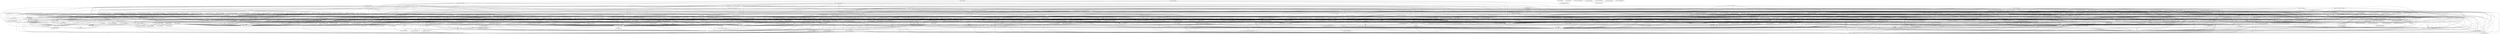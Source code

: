 digraph G { 
"fg_019: HistoryEntry" -> "fg_017: HistoryPath"; 
"fg_019: HistoryEntry" -> "fg_018: HistoryConstants"; 
"fg_042: DeviateException,AbstractDeviateException" -> "fg_001: ErrorCode"; 
"fg_043: ErrorCodeRegistry" -> "fg_001: ErrorCode"; 
"fg_044: ErrorCodeRegistry" -> "fg_001: ErrorCode"; 
"fg_045: ErrorCodeRegistry" -> "fg_001: ErrorCode"; 
"fg_046: ErrorCodeRegistry" -> "fg_001: ErrorCode"; 
"fg_047: ErrorCodeRegistry" -> "fg_001: ErrorCode"; 
"fg_049: ErrorCodeRegistry" -> "fg_001: ErrorCode"; 
"fg_050: ErrorCodeRegistry" -> "fg_001: ErrorCode"; 
"fg_051: ErrorCodeRegistry" -> "fg_001: ErrorCode"; 
"fg_052: ErrorCodeRegistry" -> "fg_001: ErrorCode"; 
"fg_053: ErrorCodeRegistry" -> "fg_001: ErrorCode"; 
"fg_054: ErrorCodeRegistry" -> "fg_001: ErrorCode"; 
"fg_055: SimpleSaveFileChooser" -> "fg_003: ResourceUtils"; 
"fg_056: IconUtils" -> "fg_006: SizeUtils"; 
"fg_057: JRibbonPanel" -> "fg_006: SizeUtils"; 
"fg_058: JRibbonTab" -> "fg_057: JRibbonPanel"; 
"fg_059: JRibbonBar" -> "fg_058: JRibbonTab"; 
"fg_060: ExplorerPlugin" -> "fg_059: JRibbonBar"; 
"fg_061: AbstractMetadataCollection" -> "fg_008: ProjectResource,MetadataAccessor"; 
"fg_064: ClusterParent" -> "fg_062: Named"; 
"fg_065: ClusterGroup" -> "fg_064: ClusterParent"; 
"fg_067: TreeNode" -> "fg_009: Depth"; 
"fg_068: Location,Dependency" -> "fg_012: DependencyType"; 
"fg_069: Version,Repository" -> "fg_019: HistoryEntry"; 
"fg_070: GitLogParser" -> "fg_017: HistoryPath"; 
"fg_070: GitLogParser" -> "fg_019: HistoryEntry"; 
"fg_071: LicenseException,DeviateFatalException" -> "fg_001: ErrorCode"; 
"fg_071: LicenseException,DeviateFatalException" -> "fg_042: DeviateException,AbstractDeviateException"; 
"fg_073: LicenseRestrictionException" -> "fg_001: ErrorCode"; 
"fg_073: LicenseRestrictionException" -> "fg_042: DeviateException,AbstractDeviateException"; 
"fg_074: DeviateExceptionBuilder" -> "fg_071: LicenseException,DeviateFatalException"; 
"fg_074: DeviateExceptionBuilder" -> "fg_001: ErrorCode"; 
"fg_074: DeviateExceptionBuilder" -> "fg_042: DeviateException,AbstractDeviateException"; 
"fg_074: DeviateExceptionBuilder" -> "fg_073: LicenseRestrictionException"; 
"fg_074: DeviateExceptionBuilder" -> "fg_072: TriFunction"; 
"fg_075: NameProcessingService" -> "fg_042: DeviateException,AbstractDeviateException"; 
"fg_076: Ordered,NamePreProcessor" -> "fg_042: DeviateException,AbstractDeviateException"; 
"fg_077: RevisionException" -> "fg_042: DeviateException,AbstractDeviateException"; 
"fg_077: RevisionException" -> "fg_047: ErrorCodeRegistry"; 
"fg_078: SimpleAction" -> "fg_003: ResourceUtils"; 
"fg_078: SimpleAction" -> "fg_056: IconUtils"; 
"fg_079: AbstractExplorerPlugin" -> "fg_060: ExplorerPlugin"; 
"fg_079: AbstractExplorerPlugin" -> "fg_003: ResourceUtils"; 
"fg_080: SimpleProjectContext" -> "fg_061: AbstractMetadataCollection"; 
"fg_081: ArchIssueInstanceMetaData" -> "fg_061: AbstractMetadataCollection"; 
"fg_082: Clustering" -> "fg_065: ClusterGroup"; 
"fg_082: Clustering" -> "fg_008: ProjectResource,MetadataAccessor"; 
"fg_082: Clustering" -> "fg_061: AbstractMetadataCollection"; 
"fg_082: Clustering" -> "fg_064: ClusterParent"; 
"fg_084: DependencyMatrix" -> "fg_012: DependencyType"; 
"fg_084: DependencyMatrix" -> "fg_008: ProjectResource,MetadataAccessor"; 
"fg_084: DependencyMatrix" -> "fg_068: Location,Dependency"; 
"fg_085: BoundingBox" -> "fg_068: Location,Dependency"; 
"fg_086: TableCellDecorator" -> "fg_068: Location,Dependency"; 
"fg_087: DependencyTypeFamily" -> "fg_012: DependencyType"; 
"fg_087: DependencyTypeFamily" -> "fg_068: Location,Dependency"; 
"fg_088: ErrorCodeRegistry" -> "fg_001: ErrorCode"; 
"fg_091: ArchReportConfigService" -> "fg_069: Version,Repository"; 
"fg_091: ArchReportConfigService" -> "fg_088: ErrorCodeRegistry"; 
"fg_091: ArchReportConfigService" -> "fg_074: DeviateExceptionBuilder"; 
"fg_091: ArchReportConfigService" -> "fg_020: Language"; 
"fg_091: ArchReportConfigService" -> "fg_090: AnalyzeSoftwareStatus"; 
"fg_091: ArchReportConfigService" -> "fg_007: SimpleObservable,AbstractObservable"; 
"fg_091: ArchReportConfigService" -> "fg_021: Observer"; 
"fg_091: ArchReportConfigService" -> "fg_089: AnalyzeSoftwareStep"; 
"fg_091: ArchReportConfigService" -> "fg_022: DependencyMatrixType"; 
"fg_093: ErrorCodeRegistry" -> "fg_001: ErrorCode"; 
"fg_094: AbstractConsoleCommand" -> "fg_093: ErrorCodeRegistry"; 
"fg_094: AbstractConsoleCommand" -> "fg_003: ResourceUtils"; 
"fg_094: AbstractConsoleCommand" -> "fg_074: DeviateExceptionBuilder"; 
"fg_094: AbstractConsoleCommand" -> "fg_092: Console,ConsoleCommand"; 
"fg_094: AbstractConsoleCommand" -> "fg_005: OptionsConfigurationReader,OptionConfiguration"; 
"fg_095: ErrorCodeRegistry,DependsParserService" -> "fg_074: DeviateExceptionBuilder"; 
"fg_095: ErrorCodeRegistry,DependsParserService" -> "fg_001: ErrorCode"; 
"fg_096: GitRepository" -> "fg_069: Version,Repository"; 
"fg_096: GitRepository" -> "fg_017: HistoryPath"; 
"fg_096: GitRepository" -> "fg_074: DeviateExceptionBuilder"; 
"fg_096: GitRepository" -> "fg_001: ErrorCode"; 
"fg_096: GitRepository" -> "fg_019: HistoryEntry"; 
"fg_097: ScmLoader" -> "fg_069: Version,Repository"; 
"fg_098: GitLoader" -> "fg_069: Version,Repository"; 
"fg_098: GitLoader" -> "fg_097: ScmLoader"; 
"fg_098: GitLoader" -> "fg_096: GitRepository"; 
"fg_099: ErrorCodeRegistry" -> "fg_001: ErrorCode"; 
"fg_102: ArchReportConfigService" -> "fg_069: Version,Repository"; 
"fg_102: ArchReportConfigService" -> "fg_099: ErrorCodeRegistry"; 
"fg_102: ArchReportConfigService" -> "fg_074: DeviateExceptionBuilder"; 
"fg_102: ArchReportConfigService" -> "fg_020: Language"; 
"fg_102: ArchReportConfigService" -> "fg_007: SimpleObservable,AbstractObservable"; 
"fg_102: ArchReportConfigService" -> "fg_101: AnalyzeSoftwareStatus"; 
"fg_102: ArchReportConfigService" -> "fg_021: Observer"; 
"fg_102: ArchReportConfigService" -> "fg_022: DependencyMatrixType"; 
"fg_102: ArchReportConfigService" -> "fg_100: AnalyzeSoftwareStep"; 
"fg_103: ChangeSpaceIOService" -> "fg_074: DeviateExceptionBuilder"; 
"fg_103: ChangeSpaceIOService" -> "fg_029: FilePathUtils"; 
"fg_103: ChangeSpaceIOService" -> "fg_036: ModifiedFile"; 
"fg_103: ChangeSpaceIOService" -> "fg_047: ErrorCodeRegistry"; 
"fg_104: MeasureListParser,ErrorCodeRegistry" -> "fg_074: DeviateExceptionBuilder"; 
"fg_104: MeasureListParser,ErrorCodeRegistry" -> "fg_001: ErrorCode"; 
"fg_106: AbstractOrdered" -> "fg_076: Ordered,NamePreProcessor"; 
"fg_107: TargetListFileService" -> "fg_074: DeviateExceptionBuilder"; 
"fg_107: TargetListFileService" -> "fg_036: ModifiedFile"; 
"fg_107: TargetListFileService" -> "fg_077: RevisionException"; 
"fg_107: TargetListFileService" -> "fg_028: IssueListKey"; 
"fg_107: TargetListFileService" -> "fg_047: ErrorCodeRegistry"; 
"fg_109: ClusterTraversalVisitor" -> "fg_065: ClusterGroup"; 
"fg_109: ClusterTraversalVisitor" -> "fg_108: TraversalVisitResult"; 
"fg_109: ClusterTraversalVisitor" -> "fg_082: Clustering"; 
"fg_110: ClusterTraversal" -> "fg_065: ClusterGroup"; 
"fg_110: ClusterTraversal" -> "fg_108: TraversalVisitResult"; 
"fg_110: ClusterTraversal" -> "fg_082: Clustering"; 
"fg_110: ClusterTraversal" -> "fg_109: ClusterTraversalVisitor"; 
"fg_111: ClusteringFileService" -> "fg_082: Clustering"; 
"fg_112: ClusteringExportService" -> "fg_082: Clustering"; 
"fg_113: ClusteringImportService" -> "fg_082: Clustering"; 
"fg_114: Project,ProjectResourceCollection" -> "fg_082: Clustering"; 
"fg_114: Project,ProjectResourceCollection" -> "fg_062: Named"; 
"fg_114: Project,ProjectResourceCollection" -> "fg_008: ProjectResource,MetadataAccessor"; 
"fg_114: Project,ProjectResourceCollection" -> "fg_084: DependencyMatrix"; 
"fg_115: DependencyMatrixReclusterService" -> "fg_065: ClusterGroup"; 
"fg_115: DependencyMatrixReclusterService" -> "fg_082: Clustering"; 
"fg_115: DependencyMatrixReclusterService" -> "fg_084: DependencyMatrix"; 
"fg_116: BidiDependencyMatrix,FilteredBidiDependencyMatrix" -> "fg_012: DependencyType"; 
"fg_116: BidiDependencyMatrix,FilteredBidiDependencyMatrix" -> "fg_068: Location,Dependency"; 
"fg_116: BidiDependencyMatrix,FilteredBidiDependencyMatrix" -> "fg_084: DependencyMatrix"; 
"fg_117: PropagationCostService" -> "fg_015: Licensed"; 
"fg_117: PropagationCostService" -> "fg_068: Location,Dependency"; 
"fg_117: PropagationCostService" -> "fg_084: DependencyMatrix"; 
"fg_118: LaunchNewAppContext" -> "fg_074: DeviateExceptionBuilder"; 
"fg_118: LaunchNewAppContext" -> "fg_012: DependencyType"; 
"fg_118: LaunchNewAppContext" -> "fg_082: Clustering"; 
"fg_118: LaunchNewAppContext" -> "fg_007: SimpleObservable,AbstractObservable"; 
"fg_118: LaunchNewAppContext" -> "fg_084: DependencyMatrix"; 
"fg_118: LaunchNewAppContext" -> "fg_043: ErrorCodeRegistry"; 
"fg_119: DependencyMatrixFileService" -> "fg_084: DependencyMatrix"; 
"fg_120: MergeDependencyMatrixService" -> "fg_084: DependencyMatrix"; 
"fg_121: DependencyMatrixExportService" -> "fg_084: DependencyMatrix"; 
"fg_122: DependencyMatrixImportService" -> "fg_084: DependencyMatrix"; 
"fg_123: AbstractPrinter,ArchIssue" -> "fg_084: DependencyMatrix"; 
"fg_124: UnstableInterfacePrinter" -> "fg_123: AbstractPrinter,ArchIssue"; 
"fg_124: UnstableInterfacePrinter" -> "fg_084: DependencyMatrix"; 
"fg_125: UnhealthyInheritancePrinter" -> "fg_123: AbstractPrinter,ArchIssue"; 
"fg_126: PackageCyclePrinter" -> "fg_123: AbstractPrinter,ArchIssue"; 
"fg_127: ModularityViolationPrinter" -> "fg_123: AbstractPrinter,ArchIssue"; 
"fg_128: CrossingPrinter" -> "fg_123: AbstractPrinter,ArchIssue"; 
"fg_128: CrossingPrinter" -> "fg_084: DependencyMatrix"; 
"fg_129: CliquePrinter" -> "fg_123: AbstractPrinter,ArchIssue"; 
"fg_130: ArchIssueType" -> "fg_125: UnhealthyInheritancePrinter"; 
"fg_130: ArchIssueType" -> "fg_129: CliquePrinter"; 
"fg_130: ArchIssueType" -> "fg_128: CrossingPrinter"; 
"fg_130: ArchIssueType" -> "fg_124: UnstableInterfacePrinter"; 
"fg_130: ArchIssueType" -> "fg_123: AbstractPrinter,ArchIssue"; 
"fg_130: ArchIssueType" -> "fg_127: ModularityViolationPrinter"; 
"fg_130: ArchIssueType" -> "fg_126: PackageCyclePrinter"; 
"fg_131: SplitDependsService" -> "fg_084: DependencyMatrix"; 
"fg_132: DependencyMatrixBuilder" -> "fg_012: DependencyType"; 
"fg_132: DependencyMatrixBuilder" -> "fg_068: Location,Dependency"; 
"fg_134: SimpleDependency" -> "fg_012: DependencyType"; 
"fg_134: SimpleDependency" -> "fg_068: Location,Dependency"; 
"fg_135: SimpleDependencyMatrix" -> "fg_012: DependencyType"; 
"fg_135: SimpleDependencyMatrix" -> "fg_061: AbstractMetadataCollection"; 
"fg_135: SimpleDependencyMatrix" -> "fg_068: Location,Dependency"; 
"fg_135: SimpleDependencyMatrix" -> "fg_084: DependencyMatrix"; 
"fg_135: SimpleDependencyMatrix" -> "fg_087: DependencyTypeFamily"; 
"fg_136: SimpleDependencyMatrixBuilder" -> "fg_135: SimpleDependencyMatrix"; 
"fg_136: SimpleDependencyMatrixBuilder" -> "fg_134: SimpleDependency"; 
"fg_136: SimpleDependencyMatrixBuilder" -> "fg_133: "; 
"fg_136: SimpleDependencyMatrixBuilder" -> "fg_012: DependencyType"; 
"fg_136: SimpleDependencyMatrixBuilder" -> "fg_074: DeviateExceptionBuilder"; 
"fg_136: SimpleDependencyMatrixBuilder" -> "fg_044: ErrorCodeRegistry"; 
"fg_136: SimpleDependencyMatrixBuilder" -> "fg_068: Location,Dependency"; 
"fg_136: SimpleDependencyMatrixBuilder" -> "fg_132: DependencyMatrixBuilder"; 
"fg_136: SimpleDependencyMatrixBuilder" -> "fg_084: DependencyMatrix"; 
"fg_137: DependencyMatrixTypeDetection" -> "fg_012: DependencyType"; 
"fg_137: DependencyMatrixTypeDetection" -> "fg_087: DependencyTypeFamily"; 
"fg_137: DependencyMatrixTypeDetection" -> "fg_084: DependencyMatrix"; 
"fg_138: RelationUtil" -> "fg_012: DependencyType"; 
"fg_138: RelationUtil" -> "fg_068: Location,Dependency"; 
"fg_138: RelationUtil" -> "fg_087: DependencyTypeFamily"; 
"fg_139: Shell" -> "fg_093: ErrorCodeRegistry"; 
"fg_139: Shell" -> "fg_074: DeviateExceptionBuilder"; 
"fg_139: Shell" -> "fg_004: ConsoleHelpFormatter"; 
"fg_139: Shell" -> "fg_094: AbstractConsoleCommand"; 
"fg_139: Shell" -> "fg_092: Console,ConsoleCommand"; 
"fg_140: AbstractSimpleConsoleCommand" -> "fg_094: AbstractConsoleCommand"; 
"fg_140: AbstractSimpleConsoleCommand" -> "fg_092: Console,ConsoleCommand"; 
"fg_141: AbstractClusterTraversalVisitor" -> "fg_065: ClusterGroup"; 
"fg_141: AbstractClusterTraversalVisitor" -> "fg_108: TraversalVisitResult"; 
"fg_141: AbstractClusterTraversalVisitor" -> "fg_082: Clustering"; 
"fg_141: AbstractClusterTraversalVisitor" -> "fg_109: ClusterTraversalVisitor"; 
"fg_142: AbstractClusteringExportService" -> "fg_045: ErrorCodeRegistry"; 
"fg_142: AbstractClusteringExportService" -> "fg_074: DeviateExceptionBuilder"; 
"fg_142: AbstractClusteringExportService" -> "fg_082: Clustering"; 
"fg_142: AbstractClusteringExportService" -> "fg_112: ClusteringExportService"; 
"fg_142: AbstractClusteringExportService" -> "fg_029: FilePathUtils"; 
"fg_143: ExplorerUtils" -> "fg_114: Project,ProjectResourceCollection"; 
"fg_143: ExplorerUtils" -> "fg_003: ResourceUtils"; 
"fg_143: ExplorerUtils" -> "fg_007: SimpleObservable,AbstractObservable"; 
"fg_143: ExplorerUtils" -> "fg_078: SimpleAction"; 
"fg_144: ProjectFileService" -> "fg_114: Project,ProjectResourceCollection"; 
"fg_146: StyleUtils" -> "fg_145: SpreadsheetUtils"; 
"fg_146: StyleUtils" -> "fg_085: BoundingBox"; 
"fg_147: ExportSpreadsheetService" -> "fg_065: ClusterGroup"; 
"fg_147: ExportSpreadsheetService" -> "fg_085: BoundingBox"; 
"fg_147: ExportSpreadsheetService" -> "fg_146: StyleUtils"; 
"fg_147: ExportSpreadsheetService" -> "fg_015: Licensed"; 
"fg_147: ExportSpreadsheetService" -> "fg_115: DependencyMatrixReclusterService"; 
"fg_147: ExportSpreadsheetService" -> "fg_068: Location,Dependency"; 
"fg_147: ExportSpreadsheetService" -> "fg_084: DependencyMatrix"; 
"fg_147: ExportSpreadsheetService" -> "fg_145: SpreadsheetUtils"; 
"fg_147: ExportSpreadsheetService" -> "fg_108: TraversalVisitResult"; 
"fg_147: ExportSpreadsheetService" -> "fg_012: DependencyType"; 
"fg_147: ExportSpreadsheetService" -> "fg_067: TreeNode"; 
"fg_147: ExportSpreadsheetService" -> "fg_082: Clustering"; 
"fg_147: ExportSpreadsheetService" -> "fg_066: IntegerInterval"; 
"fg_147: ExportSpreadsheetService" -> "fg_110: ClusterTraversal"; 
"fg_147: ExportSpreadsheetService" -> "fg_109: ClusterTraversalVisitor"; 
"fg_147: ExportSpreadsheetService" -> "fg_087: DependencyTypeFamily"; 
"fg_148: DependencyMatrixFilterService" -> "fg_116: BidiDependencyMatrix,FilteredBidiDependencyMatrix"; 
"fg_148: DependencyMatrixFilterService" -> "fg_084: DependencyMatrix"; 
"fg_149: SaveMatrixAsAction,SaveMatrixAction" -> "fg_007: SimpleObservable,AbstractObservable"; 
"fg_149: SaveMatrixAsAction,SaveMatrixAction" -> "fg_042: DeviateException,AbstractDeviateException"; 
"fg_149: SaveMatrixAsAction,SaveMatrixAction" -> "fg_119: DependencyMatrixFileService"; 
"fg_149: SaveMatrixAsAction,SaveMatrixAction" -> "fg_080: SimpleProjectContext"; 
"fg_149: SaveMatrixAsAction,SaveMatrixAction" -> "fg_029: FilePathUtils"; 
"fg_149: SaveMatrixAsAction,SaveMatrixAction" -> "fg_055: SimpleSaveFileChooser"; 
"fg_149: SaveMatrixAsAction,SaveMatrixAction" -> "fg_078: SimpleAction"; 
"fg_149: SaveMatrixAsAction,SaveMatrixAction" -> "fg_084: DependencyMatrix"; 
"fg_150: SaveClusteringAction,SaveClusteringAsAction" -> "fg_082: Clustering"; 
"fg_150: SaveClusteringAction,SaveClusteringAsAction" -> "fg_007: SimpleObservable,AbstractObservable"; 
"fg_150: SaveClusteringAction,SaveClusteringAsAction" -> "fg_042: DeviateException,AbstractDeviateException"; 
"fg_150: SaveClusteringAction,SaveClusteringAsAction" -> "fg_080: SimpleProjectContext"; 
"fg_150: SaveClusteringAction,SaveClusteringAsAction" -> "fg_029: FilePathUtils"; 
"fg_150: SaveClusteringAction,SaveClusteringAsAction" -> "fg_055: SimpleSaveFileChooser"; 
"fg_150: SaveClusteringAction,SaveClusteringAsAction" -> "fg_111: ClusteringFileService"; 
"fg_150: SaveClusteringAction,SaveClusteringAsAction" -> "fg_078: SimpleAction"; 
"fg_151: AbstractDependencyMatrixExportService" -> "fg_074: DeviateExceptionBuilder"; 
"fg_151: AbstractDependencyMatrixExportService" -> "fg_121: DependencyMatrixExportService"; 
"fg_151: AbstractDependencyMatrixExportService" -> "fg_029: FilePathUtils"; 
"fg_151: AbstractDependencyMatrixExportService" -> "fg_044: ErrorCodeRegistry"; 
"fg_151: AbstractDependencyMatrixExportService" -> "fg_084: DependencyMatrix"; 
"fg_152: UnorderedDependencyMatrixBuilder" -> "fg_135: SimpleDependencyMatrix"; 
"fg_152: UnorderedDependencyMatrixBuilder" -> "fg_134: SimpleDependency"; 
"fg_152: UnorderedDependencyMatrixBuilder" -> "fg_012: DependencyType"; 
"fg_152: UnorderedDependencyMatrixBuilder" -> "fg_136: SimpleDependencyMatrixBuilder"; 
"fg_152: UnorderedDependencyMatrixBuilder" -> "fg_068: Location,Dependency"; 
"fg_152: UnorderedDependencyMatrixBuilder" -> "fg_132: DependencyMatrixBuilder"; 
"fg_153: AbstractDetector,ParameterConfig" -> "fg_082: Clustering"; 
"fg_153: AbstractDetector,ParameterConfig" -> "fg_136: SimpleDependencyMatrixBuilder"; 
"fg_153: AbstractDetector,ParameterConfig" -> "fg_123: AbstractPrinter,ArchIssue"; 
"fg_153: AbstractDetector,ParameterConfig" -> "fg_068: Location,Dependency"; 
"fg_153: AbstractDetector,ParameterConfig" -> "fg_132: DependencyMatrixBuilder"; 
"fg_153: AbstractDetector,ParameterConfig" -> "fg_084: DependencyMatrix"; 
"fg_154: ErrorCodeRegistry" -> "fg_001: ErrorCode"; 
"fg_155: ReportCommand" -> "fg_139: Shell"; 
"fg_155: ReportCommand" -> "fg_024: ArchReportDocumentService,ArchReport"; 
"fg_155: ReportCommand" -> "fg_023: ArchReportParams"; 
"fg_155: ReportCommand" -> "fg_092: Console,ConsoleCommand"; 
"fg_156: AbstractReportCommand" -> "fg_074: DeviateExceptionBuilder"; 
"fg_156: AbstractReportCommand" -> "fg_154: ErrorCodeRegistry"; 
"fg_156: AbstractReportCommand" -> "fg_139: Shell"; 
"fg_156: AbstractReportCommand" -> "fg_155: ReportCommand"; 
"fg_156: AbstractReportCommand" -> "fg_024: ArchReportDocumentService,ArchReport"; 
"fg_156: AbstractReportCommand" -> "fg_092: Console,ConsoleCommand"; 
"fg_156: AbstractReportCommand" -> "fg_023: ArchReportParams"; 
"fg_157: ChangeListCommand" -> "fg_154: ErrorCodeRegistry"; 
"fg_157: ChangeListCommand" -> "fg_074: DeviateExceptionBuilder"; 
"fg_157: ChangeListCommand" -> "fg_156: AbstractReportCommand"; 
"fg_157: ChangeListCommand" -> "fg_139: Shell"; 
"fg_157: ChangeListCommand" -> "fg_028: IssueListKey"; 
"fg_157: ChangeListCommand" -> "fg_024: ArchReportDocumentService,ArchReport"; 
"fg_157: ChangeListCommand" -> "fg_023: ArchReportParams"; 
"fg_157: ChangeListCommand" -> "fg_092: Console,ConsoleCommand"; 
"fg_158: TargetListCommand" -> "fg_003: ResourceUtils"; 
"fg_158: TargetListCommand" -> "fg_154: ErrorCodeRegistry"; 
"fg_158: TargetListCommand" -> "fg_074: DeviateExceptionBuilder"; 
"fg_158: TargetListCommand" -> "fg_156: AbstractReportCommand"; 
"fg_158: TargetListCommand" -> "fg_139: Shell"; 
"fg_158: TargetListCommand" -> "fg_028: IssueListKey"; 
"fg_158: TargetListCommand" -> "fg_024: ArchReportDocumentService,ArchReport"; 
"fg_158: TargetListCommand" -> "fg_092: Console,ConsoleCommand"; 
"fg_158: TargetListCommand" -> "fg_023: ArchReportParams"; 
"fg_159: StructureDsmCommand" -> "fg_074: DeviateExceptionBuilder"; 
"fg_159: StructureDsmCommand" -> "fg_154: ErrorCodeRegistry"; 
"fg_159: StructureDsmCommand" -> "fg_156: AbstractReportCommand"; 
"fg_159: StructureDsmCommand" -> "fg_029: FilePathUtils"; 
"fg_159: StructureDsmCommand" -> "fg_139: Shell"; 
"fg_159: StructureDsmCommand" -> "fg_092: Console,ConsoleCommand"; 
"fg_159: StructureDsmCommand" -> "fg_023: ArchReportParams"; 
"fg_160: PropagationCostCommand" -> "fg_156: AbstractReportCommand"; 
"fg_160: PropagationCostCommand" -> "fg_023: ArchReportParams"; 
"fg_160: PropagationCostCommand" -> "fg_092: Console,ConsoleCommand"; 
"fg_161: NamespaceClusterCommand" -> "fg_156: AbstractReportCommand"; 
"fg_161: NamespaceClusterCommand" -> "fg_139: Shell"; 
"fg_161: NamespaceClusterCommand" -> "fg_023: ArchReportParams"; 
"fg_161: NamespaceClusterCommand" -> "fg_092: Console,ConsoleCommand"; 
"fg_162: MergeDsmCommand" -> "fg_156: AbstractReportCommand"; 
"fg_162: MergeDsmCommand" -> "fg_139: Shell"; 
"fg_162: MergeDsmCommand" -> "fg_092: Console,ConsoleCommand"; 
"fg_162: MergeDsmCommand" -> "fg_023: ArchReportParams"; 
"fg_163: IndependenceLevelCommand" -> "fg_156: AbstractReportCommand"; 
"fg_163: IndependenceLevelCommand" -> "fg_092: Console,ConsoleCommand"; 
"fg_163: IndependenceLevelCommand" -> "fg_023: ArchReportParams"; 
"fg_164: ArchIssueCostCommand" -> "fg_154: ErrorCodeRegistry"; 
"fg_164: ArchIssueCostCommand" -> "fg_074: DeviateExceptionBuilder"; 
"fg_164: ArchIssueCostCommand" -> "fg_156: AbstractReportCommand"; 
"fg_164: ArchIssueCostCommand" -> "fg_025: ArchIssueKey"; 
"fg_164: ArchIssueCostCommand" -> "fg_024: ArchReportDocumentService,ArchReport"; 
"fg_164: ArchIssueCostCommand" -> "fg_092: Console,ConsoleCommand"; 
"fg_164: ArchIssueCostCommand" -> "fg_023: ArchReportParams"; 
"fg_165: HotspotCostCommand" -> "fg_156: AbstractReportCommand"; 
"fg_165: HotspotCostCommand" -> "fg_139: Shell"; 
"fg_165: HotspotCostCommand" -> "fg_092: Console,ConsoleCommand"; 
"fg_165: HotspotCostCommand" -> "fg_023: ArchReportParams"; 
"fg_166: HotspotCommand" -> "fg_156: AbstractReportCommand"; 
"fg_166: HotspotCommand" -> "fg_139: Shell"; 
"fg_166: HotspotCommand" -> "fg_023: ArchReportParams"; 
"fg_166: HotspotCommand" -> "fg_092: Console,ConsoleCommand"; 
"fg_167: HistoryDsmCommand" -> "fg_003: ResourceUtils"; 
"fg_167: HistoryDsmCommand" -> "fg_074: DeviateExceptionBuilder"; 
"fg_167: HistoryDsmCommand" -> "fg_154: ErrorCodeRegistry"; 
"fg_167: HistoryDsmCommand" -> "fg_156: AbstractReportCommand"; 
"fg_167: HistoryDsmCommand" -> "fg_139: Shell"; 
"fg_167: HistoryDsmCommand" -> "fg_024: ArchReportDocumentService,ArchReport"; 
"fg_167: HistoryDsmCommand" -> "fg_092: Console,ConsoleCommand"; 
"fg_167: HistoryDsmCommand" -> "fg_023: ArchReportParams"; 
"fg_168: ExportStructureMatrixCommand" -> "fg_156: AbstractReportCommand"; 
"fg_168: ExportStructureMatrixCommand" -> "fg_139: Shell"; 
"fg_168: ExportStructureMatrixCommand" -> "fg_092: Console,ConsoleCommand"; 
"fg_168: ExportStructureMatrixCommand" -> "fg_023: ArchReportParams"; 
"fg_169: ExportNamespaceClusterCommand" -> "fg_156: AbstractReportCommand"; 
"fg_169: ExportNamespaceClusterCommand" -> "fg_139: Shell"; 
"fg_169: ExportNamespaceClusterCommand" -> "fg_092: Console,ConsoleCommand"; 
"fg_169: ExportNamespaceClusterCommand" -> "fg_023: ArchReportParams"; 
"fg_170: ExportMergeMatrixCommand" -> "fg_156: AbstractReportCommand"; 
"fg_170: ExportMergeMatrixCommand" -> "fg_139: Shell"; 
"fg_170: ExportMergeMatrixCommand" -> "fg_092: Console,ConsoleCommand"; 
"fg_170: ExportMergeMatrixCommand" -> "fg_023: ArchReportParams"; 
"fg_171: ExportHistoryMatrixCommand" -> "fg_156: AbstractReportCommand"; 
"fg_171: ExportHistoryMatrixCommand" -> "fg_139: Shell"; 
"fg_171: ExportHistoryMatrixCommand" -> "fg_023: ArchReportParams"; 
"fg_171: ExportHistoryMatrixCommand" -> "fg_092: Console,ConsoleCommand"; 
"fg_172: ExportDrhClusterCommand" -> "fg_156: AbstractReportCommand"; 
"fg_172: ExportDrhClusterCommand" -> "fg_139: Shell"; 
"fg_172: ExportDrhClusterCommand" -> "fg_092: Console,ConsoleCommand"; 
"fg_172: ExportDrhClusterCommand" -> "fg_023: ArchReportParams"; 
"fg_173: ArchIssueCommand" -> "fg_074: DeviateExceptionBuilder"; 
"fg_173: ArchIssueCommand" -> "fg_154: ErrorCodeRegistry"; 
"fg_173: ArchIssueCommand" -> "fg_156: AbstractReportCommand"; 
"fg_173: ArchIssueCommand" -> "fg_025: ArchIssueKey"; 
"fg_173: ArchIssueCommand" -> "fg_024: ArchReportDocumentService,ArchReport"; 
"fg_173: ArchIssueCommand" -> "fg_023: ArchReportParams"; 
"fg_173: ArchIssueCommand" -> "fg_092: Console,ConsoleCommand"; 
"fg_174: ArchReportService,ZipUtil" -> "fg_093: ErrorCodeRegistry"; 
"fg_174: ArchReportService,ZipUtil" -> "fg_003: ResourceUtils"; 
"fg_174: ArchReportService,ZipUtil" -> "fg_074: DeviateExceptionBuilder"; 
"fg_174: ArchReportService,ZipUtil" -> "fg_154: ErrorCodeRegistry"; 
"fg_174: ArchReportService,ZipUtil" -> "fg_025: ArchIssueKey"; 
"fg_174: ArchReportService,ZipUtil" -> "fg_180: ArchReportMode"; 
"fg_174: ArchReportService,ZipUtil" -> "fg_139: Shell"; 
"fg_174: ArchReportService,ZipUtil" -> "fg_028: IssueListKey"; 
"fg_174: ArchReportService,ZipUtil" -> "fg_155: ReportCommand"; 
"fg_174: ArchReportService,ZipUtil" -> "fg_024: ArchReportDocumentService,ArchReport"; 
"fg_174: ArchReportService,ZipUtil" -> "fg_023: ArchReportParams"; 
"fg_175: DrhClusterCommand" -> "fg_156: AbstractReportCommand"; 
"fg_175: DrhClusterCommand" -> "fg_139: Shell"; 
"fg_175: DrhClusterCommand" -> "fg_092: Console,ConsoleCommand"; 
"fg_175: DrhClusterCommand" -> "fg_023: ArchReportParams"; 
"fg_176: DecouplingLevelCommand" -> "fg_156: AbstractReportCommand"; 
"fg_176: DecouplingLevelCommand" -> "fg_139: Shell"; 
"fg_176: DecouplingLevelCommand" -> "fg_092: Console,ConsoleCommand"; 
"fg_176: DecouplingLevelCommand" -> "fg_023: ArchReportParams"; 
"fg_177: ChangeSpaceCommand" -> "fg_156: AbstractReportCommand"; 
"fg_177: ChangeSpaceCommand" -> "fg_139: Shell"; 
"fg_177: ChangeSpaceCommand" -> "fg_023: ArchReportParams"; 
"fg_177: ChangeSpaceCommand" -> "fg_092: Console,ConsoleCommand"; 
"fg_178: ArchRootDebtCommand" -> "fg_027: ArchRootDebtKey"; 
"fg_178: ArchRootDebtCommand" -> "fg_154: ErrorCodeRegistry"; 
"fg_178: ArchRootDebtCommand" -> "fg_074: DeviateExceptionBuilder"; 
"fg_178: ArchRootDebtCommand" -> "fg_026: ArchRootSummaryKey"; 
"fg_178: ArchRootDebtCommand" -> "fg_156: AbstractReportCommand"; 
"fg_178: ArchRootDebtCommand" -> "fg_139: Shell"; 
"fg_178: ArchRootDebtCommand" -> "fg_024: ArchReportDocumentService,ArchReport"; 
"fg_178: ArchRootDebtCommand" -> "fg_023: ArchReportParams"; 
"fg_178: ArchRootDebtCommand" -> "fg_092: Console,ConsoleCommand"; 
"fg_179: ArchRootCommand" -> "fg_074: DeviateExceptionBuilder"; 
"fg_179: ArchRootCommand" -> "fg_154: ErrorCodeRegistry"; 
"fg_179: ArchRootCommand" -> "fg_156: AbstractReportCommand"; 
"fg_179: ArchRootCommand" -> "fg_139: Shell"; 
"fg_179: ArchRootCommand" -> "fg_024: ArchReportDocumentService,ArchReport"; 
"fg_179: ArchRootCommand" -> "fg_092: Console,ConsoleCommand"; 
"fg_179: ArchRootCommand" -> "fg_023: ArchReportParams"; 
"fg_180: ArchReportMode" -> "fg_168: ExportStructureMatrixCommand"; 
"fg_180: ArchReportMode" -> "fg_179: ArchRootCommand"; 
"fg_180: ArchReportMode" -> "fg_172: ExportDrhClusterCommand"; 
"fg_180: ArchReportMode" -> "fg_176: DecouplingLevelCommand"; 
"fg_180: ArchReportMode" -> "fg_166: HotspotCommand"; 
"fg_180: ArchReportMode" -> "fg_164: ArchIssueCostCommand"; 
"fg_180: ArchReportMode" -> "fg_175: DrhClusterCommand"; 
"fg_180: ArchReportMode" -> "fg_157: ChangeListCommand"; 
"fg_180: ArchReportMode" -> "fg_167: HistoryDsmCommand"; 
"fg_180: ArchReportMode" -> "fg_173: ArchIssueCommand"; 
"fg_180: ArchReportMode" -> "fg_165: HotspotCostCommand"; 
"fg_180: ArchReportMode" -> "fg_155: ReportCommand"; 
"fg_180: ArchReportMode" -> "fg_178: ArchRootDebtCommand"; 
"fg_180: ArchReportMode" -> "fg_162: MergeDsmCommand"; 
"fg_180: ArchReportMode" -> "fg_158: TargetListCommand"; 
"fg_180: ArchReportMode" -> "fg_159: StructureDsmCommand"; 
"fg_180: ArchReportMode" -> "fg_161: NamespaceClusterCommand"; 
"fg_180: ArchReportMode" -> "fg_163: IndependenceLevelCommand"; 
"fg_180: ArchReportMode" -> "fg_169: ExportNamespaceClusterCommand"; 
"fg_180: ArchReportMode" -> "fg_171: ExportHistoryMatrixCommand"; 
"fg_180: ArchReportMode" -> "fg_170: ExportMergeMatrixCommand"; 
"fg_180: ArchReportMode" -> "fg_160: PropagationCostCommand"; 
"fg_180: ArchReportMode" -> "fg_177: ChangeSpaceCommand"; 
"fg_182: ChangeSpaceService" -> "fg_017: HistoryPath"; 
"fg_182: ChangeSpaceService" -> "fg_181: FileName"; 
"fg_182: ChangeSpaceService" -> "fg_036: ModifiedFile"; 
"fg_182: ChangeSpaceService" -> "fg_103: ChangeSpaceIOService"; 
"fg_182: ChangeSpaceService" -> "fg_075: NameProcessingService"; 
"fg_182: ChangeSpaceService" -> "fg_019: HistoryEntry"; 
"fg_183: AbstractGenerateChangeSpaceCommand" -> "fg_182: ChangeSpaceService"; 
"fg_183: AbstractGenerateChangeSpaceCommand" -> "fg_140: AbstractSimpleConsoleCommand"; 
"fg_184: ChangeListFileService,AbstractGenerateChangeListCommand" -> "fg_017: HistoryPath"; 
"fg_184: ChangeListFileService,AbstractGenerateChangeListCommand" -> "fg_074: DeviateExceptionBuilder"; 
"fg_184: ChangeListFileService,AbstractGenerateChangeListCommand" -> "fg_140: AbstractSimpleConsoleCommand"; 
"fg_184: ChangeListFileService,AbstractGenerateChangeListCommand" -> "fg_029: FilePathUtils"; 
"fg_184: ChangeListFileService,AbstractGenerateChangeListCommand" -> "fg_077: RevisionException"; 
"fg_184: ChangeListFileService,AbstractGenerateChangeListCommand" -> "fg_036: ModifiedFile"; 
"fg_184: ChangeListFileService,AbstractGenerateChangeListCommand" -> "fg_028: IssueListKey"; 
"fg_184: ChangeListFileService,AbstractGenerateChangeListCommand" -> "fg_047: ErrorCodeRegistry"; 
"fg_184: ChangeListFileService,AbstractGenerateChangeListCommand" -> "fg_053: ErrorCodeRegistry"; 
"fg_184: ChangeListFileService,AbstractGenerateChangeListCommand" -> "fg_075: NameProcessingService"; 
"fg_184: ChangeListFileService,AbstractGenerateChangeListCommand" -> "fg_019: HistoryEntry"; 
"fg_185: HistoryDependencyMatrixBuilder" -> "fg_017: HistoryPath"; 
"fg_185: HistoryDependencyMatrixBuilder" -> "fg_135: SimpleDependencyMatrix"; 
"fg_185: HistoryDependencyMatrixBuilder" -> "fg_012: DependencyType"; 
"fg_185: HistoryDependencyMatrixBuilder" -> "fg_136: SimpleDependencyMatrixBuilder"; 
"fg_185: HistoryDependencyMatrixBuilder" -> "fg_068: Location,Dependency"; 
"fg_185: HistoryDependencyMatrixBuilder" -> "fg_019: HistoryEntry"; 
"fg_187: AbstractImportHistoryToMatrixCommand" -> "fg_017: HistoryPath"; 
"fg_187: AbstractImportHistoryToMatrixCommand" -> "fg_135: SimpleDependencyMatrix"; 
"fg_187: AbstractImportHistoryToMatrixCommand" -> "fg_186: HistoryResult"; 
"fg_187: AbstractImportHistoryToMatrixCommand" -> "fg_185: HistoryDependencyMatrixBuilder"; 
"fg_187: AbstractImportHistoryToMatrixCommand" -> "fg_119: DependencyMatrixFileService"; 
"fg_187: AbstractImportHistoryToMatrixCommand" -> "fg_033: JsonExportService"; 
"fg_187: AbstractImportHistoryToMatrixCommand" -> "fg_094: AbstractConsoleCommand"; 
"fg_187: AbstractImportHistoryToMatrixCommand" -> "fg_140: AbstractSimpleConsoleCommand"; 
"fg_187: AbstractImportHistoryToMatrixCommand" -> "fg_084: DependencyMatrix"; 
"fg_187: AbstractImportHistoryToMatrixCommand" -> "fg_092: Console,ConsoleCommand"; 
"fg_187: AbstractImportHistoryToMatrixCommand" -> "fg_019: HistoryEntry"; 
"fg_187: AbstractImportHistoryToMatrixCommand" -> "fg_075: NameProcessingService"; 
"fg_188: AbstractGenerateTargetListCommand,ErrorCodeRegistry" -> "fg_017: HistoryPath"; 
"fg_188: AbstractGenerateTargetListCommand,ErrorCodeRegistry" -> "fg_074: DeviateExceptionBuilder"; 
"fg_188: AbstractGenerateTargetListCommand,ErrorCodeRegistry" -> "fg_107: TargetListFileService"; 
"fg_188: AbstractGenerateTargetListCommand,ErrorCodeRegistry" -> "fg_001: ErrorCode"; 
"fg_188: AbstractGenerateTargetListCommand,ErrorCodeRegistry" -> "fg_140: AbstractSimpleConsoleCommand"; 
"fg_188: AbstractGenerateTargetListCommand,ErrorCodeRegistry" -> "fg_029: FilePathUtils"; 
"fg_188: AbstractGenerateTargetListCommand,ErrorCodeRegistry" -> "fg_077: RevisionException"; 
"fg_188: AbstractGenerateTargetListCommand,ErrorCodeRegistry" -> "fg_036: ModifiedFile"; 
"fg_188: AbstractGenerateTargetListCommand,ErrorCodeRegistry" -> "fg_047: ErrorCodeRegistry"; 
"fg_188: AbstractGenerateTargetListCommand,ErrorCodeRegistry" -> "fg_075: NameProcessingService"; 
"fg_188: AbstractGenerateTargetListCommand,ErrorCodeRegistry" -> "fg_019: HistoryEntry"; 
"fg_189: ClusterUtils" -> "fg_065: ClusterGroup"; 
"fg_189: ClusterUtils" -> "fg_108: TraversalVisitResult"; 
"fg_189: ClusterUtils" -> "fg_082: Clustering"; 
"fg_189: ClusterUtils" -> "fg_110: ClusterTraversal"; 
"fg_189: ClusterUtils" -> "fg_141: AbstractClusterTraversalVisitor"; 
"fg_189: ClusterUtils" -> "fg_084: DependencyMatrix"; 
"fg_190: NamespaceClusterService" -> "fg_065: ClusterGroup"; 
"fg_190: NamespaceClusterService" -> "fg_108: TraversalVisitResult"; 
"fg_190: NamespaceClusterService" -> "fg_082: Clustering"; 
"fg_190: NamespaceClusterService" -> "fg_011: ClusterName"; 
"fg_190: NamespaceClusterService" -> "fg_110: ClusterTraversal"; 
"fg_190: NamespaceClusterService" -> "fg_141: AbstractClusterTraversalVisitor"; 
"fg_190: NamespaceClusterService" -> "fg_084: DependencyMatrix"; 
"fg_191: ClusteringXmlExportService" -> "fg_045: ErrorCodeRegistry"; 
"fg_191: ClusteringXmlExportService" -> "fg_065: ClusterGroup"; 
"fg_191: ClusteringXmlExportService" -> "fg_074: DeviateExceptionBuilder"; 
"fg_191: ClusteringXmlExportService" -> "fg_082: Clustering"; 
"fg_191: ClusteringXmlExportService" -> "fg_015: Licensed"; 
"fg_191: ClusteringXmlExportService" -> "fg_142: AbstractClusteringExportService"; 
"fg_192: ClusteringJsonExportService" -> "fg_045: ErrorCodeRegistry"; 
"fg_192: ClusteringJsonExportService" -> "fg_065: ClusterGroup"; 
"fg_192: ClusteringJsonExportService" -> "fg_074: DeviateExceptionBuilder"; 
"fg_192: ClusteringJsonExportService" -> "fg_082: Clustering"; 
"fg_192: ClusteringJsonExportService" -> "fg_015: Licensed"; 
"fg_192: ClusteringJsonExportService" -> "fg_142: AbstractClusteringExportService"; 
"fg_193: ClusterTreeModel" -> "fg_010: Observable"; 
"fg_193: ClusterTreeModel" -> "fg_082: Clustering"; 
"fg_194: TreeCellRenderer" -> "fg_062: Named"; 
"fg_194: TreeCellRenderer" -> "fg_082: Clustering"; 
"fg_194: TreeCellRenderer" -> "fg_011: ClusterName"; 
"fg_194: TreeCellRenderer" -> "fg_007: SimpleObservable,AbstractObservable"; 
"fg_194: TreeCellRenderer" -> "fg_143: ExplorerUtils"; 
"fg_194: TreeCellRenderer" -> "fg_083: TreeCellDecorator"; 
"fg_195: ClusterViewer" -> "fg_065: ClusterGroup"; 
"fg_195: ClusterViewer" -> "fg_082: Clustering"; 
"fg_195: ClusterViewer" -> "fg_193: ClusterTreeModel"; 
"fg_195: ClusterViewer" -> "fg_007: SimpleObservable,AbstractObservable"; 
"fg_195: ClusterViewer" -> "fg_194: TreeCellRenderer"; 
"fg_196: LoadMatrixAction" -> "fg_012: DependencyType"; 
"fg_196: LoadMatrixAction" -> "fg_007: SimpleObservable,AbstractObservable"; 
"fg_196: LoadMatrixAction" -> "fg_119: DependencyMatrixFileService"; 
"fg_196: LoadMatrixAction" -> "fg_143: ExplorerUtils"; 
"fg_196: LoadMatrixAction" -> "fg_042: DeviateException,AbstractDeviateException"; 
"fg_196: LoadMatrixAction" -> "fg_150: SaveClusteringAction,SaveClusteringAsAction"; 
"fg_196: LoadMatrixAction" -> "fg_149: SaveMatrixAsAction,SaveMatrixAction"; 
"fg_196: LoadMatrixAction" -> "fg_029: FilePathUtils"; 
"fg_196: LoadMatrixAction" -> "fg_080: SimpleProjectContext"; 
"fg_196: LoadMatrixAction" -> "fg_078: SimpleAction"; 
"fg_196: LoadMatrixAction" -> "fg_084: DependencyMatrix"; 
"fg_197: DependencyMatrixXmlExportService" -> "fg_074: DeviateExceptionBuilder"; 
"fg_197: DependencyMatrixXmlExportService" -> "fg_012: DependencyType"; 
"fg_197: DependencyMatrixXmlExportService" -> "fg_015: Licensed"; 
"fg_197: DependencyMatrixXmlExportService" -> "fg_044: ErrorCodeRegistry"; 
"fg_197: DependencyMatrixXmlExportService" -> "fg_068: Location,Dependency"; 
"fg_197: DependencyMatrixXmlExportService" -> "fg_084: DependencyMatrix"; 
"fg_197: DependencyMatrixXmlExportService" -> "fg_151: AbstractDependencyMatrixExportService"; 
"fg_198: DependencyMatrixJsonExportService" -> "fg_012: DependencyType"; 
"fg_198: DependencyMatrixJsonExportService" -> "fg_074: DeviateExceptionBuilder"; 
"fg_198: DependencyMatrixJsonExportService" -> "fg_044: ErrorCodeRegistry"; 
"fg_198: DependencyMatrixJsonExportService" -> "fg_015: Licensed"; 
"fg_198: DependencyMatrixJsonExportService" -> "fg_068: Location,Dependency"; 
"fg_198: DependencyMatrixJsonExportService" -> "fg_084: DependencyMatrix"; 
"fg_198: DependencyMatrixJsonExportService" -> "fg_151: AbstractDependencyMatrixExportService"; 
"fg_200: SimpleDependencyMatrixCondenseService" -> "fg_135: SimpleDependencyMatrix"; 
"fg_200: SimpleDependencyMatrixCondenseService" -> "fg_012: DependencyType"; 
"fg_200: SimpleDependencyMatrixCondenseService" -> "fg_082: Clustering"; 
"fg_200: SimpleDependencyMatrixCondenseService" -> "fg_199: HierarchyServiceOptions"; 
"fg_200: SimpleDependencyMatrixCondenseService" -> "fg_136: SimpleDependencyMatrixBuilder"; 
"fg_200: SimpleDependencyMatrixCondenseService" -> "fg_116: BidiDependencyMatrix,FilteredBidiDependencyMatrix"; 
"fg_200: SimpleDependencyMatrixCondenseService" -> "fg_015: Licensed"; 
"fg_200: SimpleDependencyMatrixCondenseService" -> "fg_068: Location,Dependency"; 
"fg_200: SimpleDependencyMatrixCondenseService" -> "fg_084: DependencyMatrix"; 
"fg_200: SimpleDependencyMatrixCondenseService" -> "fg_152: UnorderedDependencyMatrixBuilder"; 
"fg_201: VariableSelector,VariableSelectors" -> "fg_116: BidiDependencyMatrix,FilteredBidiDependencyMatrix"; 
"fg_202: AbstractRecursiveHierarchyServiceOptions" -> "fg_011: ClusterName"; 
"fg_202: AbstractRecursiveHierarchyServiceOptions" -> "fg_199: HierarchyServiceOptions"; 
"fg_202: AbstractRecursiveHierarchyServiceOptions" -> "fg_116: BidiDependencyMatrix,FilteredBidiDependencyMatrix"; 
"fg_203: SimpleFilteredBidiDependencyMatrix" -> "fg_012: DependencyType"; 
"fg_203: SimpleFilteredBidiDependencyMatrix" -> "fg_116: BidiDependencyMatrix,FilteredBidiDependencyMatrix"; 
"fg_203: SimpleFilteredBidiDependencyMatrix" -> "fg_061: AbstractMetadataCollection"; 
"fg_203: SimpleFilteredBidiDependencyMatrix" -> "fg_068: Location,Dependency"; 
"fg_203: SimpleFilteredBidiDependencyMatrix" -> "fg_084: DependencyMatrix"; 
"fg_203: SimpleFilteredBidiDependencyMatrix" -> "fg_087: DependencyTypeFamily"; 
"fg_204: ArchIssueUtil" -> "fg_012: DependencyType"; 
"fg_204: ArchIssueUtil" -> "fg_087: DependencyTypeFamily"; 
"fg_205: DetectorLoader" -> "fg_153: AbstractDetector,ParameterConfig"; 
"fg_206: ArchIssueService" -> "fg_065: ClusterGroup"; 
"fg_206: ArchIssueService" -> "fg_121: DependencyMatrixExportService"; 
"fg_206: ArchIssueService" -> "fg_205: DetectorLoader"; 
"fg_206: ArchIssueService" -> "fg_011: ClusterName"; 
"fg_206: ArchIssueService" -> "fg_119: DependencyMatrixFileService"; 
"fg_206: ArchIssueService" -> "fg_025: ArchIssueKey"; 
"fg_206: ArchIssueService" -> "fg_033: JsonExportService"; 
"fg_206: ArchIssueService" -> "fg_015: Licensed"; 
"fg_206: ArchIssueService" -> "fg_153: AbstractDetector,ParameterConfig"; 
"fg_206: ArchIssueService" -> "fg_123: AbstractPrinter,ArchIssue"; 
"fg_206: ArchIssueService" -> "fg_061: AbstractMetadataCollection"; 
"fg_206: ArchIssueService" -> "fg_111: ClusteringFileService"; 
"fg_206: ArchIssueService" -> "fg_084: DependencyMatrix"; 
"fg_206: ArchIssueService" -> "fg_081: ArchIssueInstanceMetaData"; 
"fg_206: ArchIssueService" -> "fg_012: DependencyType"; 
"fg_206: ArchIssueService" -> "fg_082: Clustering"; 
"fg_206: ArchIssueService" -> "fg_112: ClusteringExportService"; 
"fg_206: ArchIssueService" -> "fg_137: DependencyMatrixTypeDetection"; 
"fg_206: ArchIssueService" -> "fg_034: MetadataFileService"; 
"fg_206: ArchIssueService" -> "fg_148: DependencyMatrixFilterService"; 
"fg_206: ArchIssueService" -> "fg_130: ArchIssueType"; 
"fg_206: ArchIssueService" -> "fg_204: ArchIssueUtil"; 
"fg_207: SubversionLogPath" -> "fg_017: HistoryPath"; 
"fg_208: SubversionLogEntry" -> "fg_207: SubversionLogPath"; 
"fg_209: ImportSubversionHistoryToMatrixCommand" -> "fg_017: HistoryPath"; 
"fg_209: ImportSubversionHistoryToMatrixCommand" -> "fg_208: SubversionLogEntry"; 
"fg_209: ImportSubversionHistoryToMatrixCommand" -> "fg_185: HistoryDependencyMatrixBuilder"; 
"fg_209: ImportSubversionHistoryToMatrixCommand" -> "fg_187: AbstractImportHistoryToMatrixCommand"; 
"fg_209: ImportSubversionHistoryToMatrixCommand" -> "fg_084: DependencyMatrix"; 
"fg_209: ImportSubversionHistoryToMatrixCommand" -> "fg_019: HistoryEntry"; 
"fg_209: ImportSubversionHistoryToMatrixCommand" -> "fg_092: Console,ConsoleCommand"; 
"fg_209: ImportSubversionHistoryToMatrixCommand" -> "fg_052: ErrorCodeRegistry"; 
"fg_209: ImportSubversionHistoryToMatrixCommand" -> "fg_003: ResourceUtils"; 
"fg_209: ImportSubversionHistoryToMatrixCommand" -> "fg_074: DeviateExceptionBuilder"; 
"fg_209: ImportSubversionHistoryToMatrixCommand" -> "fg_012: DependencyType"; 
"fg_209: ImportSubversionHistoryToMatrixCommand" -> "fg_140: AbstractSimpleConsoleCommand"; 
"fg_209: ImportSubversionHistoryToMatrixCommand" -> "fg_207: SubversionLogPath"; 
"fg_209: ImportSubversionHistoryToMatrixCommand" -> "fg_087: DependencyTypeFamily"; 
"fg_210: SubSystemService" -> "fg_065: ClusterGroup"; 
"fg_210: SubSystemService" -> "fg_082: Clustering"; 
"fg_210: SubSystemService" -> "fg_190: NamespaceClusterService"; 
"fg_210: SubSystemService" -> "fg_015: Licensed"; 
"fg_210: SubSystemService" -> "fg_148: DependencyMatrixFilterService"; 
"fg_210: SubSystemService" -> "fg_084: DependencyMatrix"; 
"fg_211: TableCell" -> "fg_010: Observable"; 
"fg_211: TableCell" -> "fg_003: ResourceUtils"; 
"fg_211: TableCell" -> "fg_012: DependencyType"; 
"fg_211: TableCell" -> "fg_067: TreeNode"; 
"fg_211: TableCell" -> "fg_085: BoundingBox"; 
"fg_211: TableCell" -> "fg_006: SizeUtils"; 
"fg_211: TableCell" -> "fg_066: IntegerInterval"; 
"fg_211: TableCell" -> "fg_086: TableCellDecorator"; 
"fg_211: TableCell" -> "fg_068: Location,Dependency"; 
"fg_212: TableHeaderCell" -> "fg_013: TableHeaderCellDecorator"; 
"fg_212: TableHeaderCell" -> "fg_007: SimpleObservable,AbstractObservable"; 
"fg_212: TableHeaderCell" -> "fg_143: ExplorerUtils"; 
"fg_212: TableHeaderCell" -> "fg_006: SizeUtils"; 
"fg_213: MatrixViewer" -> "fg_010: Observable"; 
"fg_213: MatrixViewer" -> "fg_067: TreeNode"; 
"fg_213: MatrixViewer" -> "fg_212: TableHeaderCell"; 
"fg_213: MatrixViewer" -> "fg_007: SimpleObservable,AbstractObservable"; 
"fg_213: MatrixViewer" -> "fg_143: ExplorerUtils"; 
"fg_213: MatrixViewer" -> "fg_211: TableCell"; 
"fg_213: MatrixViewer" -> "fg_006: SizeUtils"; 
"fg_213: MatrixViewer" -> "fg_195: ClusterViewer"; 
"fg_213: MatrixViewer" -> "fg_066: IntegerInterval"; 
"fg_213: MatrixViewer" -> "fg_084: DependencyMatrix"; 
"fg_214: RecentFilesMenu" -> "fg_003: ResourceUtils"; 
"fg_214: RecentFilesMenu" -> "fg_007: SimpleObservable,AbstractObservable"; 
"fg_214: RecentFilesMenu" -> "fg_080: SimpleProjectContext"; 
"fg_214: RecentFilesMenu" -> "fg_084: DependencyMatrix"; 
"fg_214: RecentFilesMenu" -> "fg_196: LoadMatrixAction"; 
"fg_215: RecursiveHierarchyServiceOptions" -> "fg_202: AbstractRecursiveHierarchyServiceOptions"; 
"fg_216: RecursiveHierarchyTask" -> "fg_135: SimpleDependencyMatrix"; 
"fg_216: RecursiveHierarchyTask" -> "fg_065: ClusterGroup"; 
"fg_216: RecursiveHierarchyTask" -> "fg_062: Named"; 
"fg_216: RecursiveHierarchyTask" -> "fg_215: RecursiveHierarchyServiceOptions"; 
"fg_216: RecursiveHierarchyTask" -> "fg_011: ClusterName"; 
"fg_216: RecursiveHierarchyTask" -> "fg_199: HierarchyServiceOptions"; 
"fg_216: RecursiveHierarchyTask" -> "fg_203: SimpleFilteredBidiDependencyMatrix"; 
"fg_216: RecursiveHierarchyTask" -> "fg_116: BidiDependencyMatrix,FilteredBidiDependencyMatrix"; 
"fg_216: RecursiveHierarchyTask" -> "fg_200: SimpleDependencyMatrixCondenseService"; 
"fg_216: RecursiveHierarchyTask" -> "fg_068: Location,Dependency"; 
"fg_216: RecursiveHierarchyTask" -> "fg_084: DependencyMatrix"; 
"fg_216: RecursiveHierarchyTask" -> "fg_202: AbstractRecursiveHierarchyServiceOptions"; 
"fg_216: RecursiveHierarchyTask" -> "fg_082: Clustering"; 
"fg_216: RecursiveHierarchyTask" -> "fg_201: VariableSelector,VariableSelectors"; 
"fg_216: RecursiveHierarchyTask" -> "fg_152: UnorderedDependencyMatrixBuilder"; 
"fg_216: RecursiveHierarchyTask" -> "fg_064: ClusterParent"; 
"fg_217: RecursiveHierarchyService" -> "fg_216: RecursiveHierarchyTask"; 
"fg_217: RecursiveHierarchyService" -> "fg_082: Clustering"; 
"fg_217: RecursiveHierarchyService" -> "fg_215: RecursiveHierarchyServiceOptions"; 
"fg_217: RecursiveHierarchyService" -> "fg_011: ClusterName"; 
"fg_217: RecursiveHierarchyService" -> "fg_203: SimpleFilteredBidiDependencyMatrix"; 
"fg_217: RecursiveHierarchyService" -> "fg_201: VariableSelector,VariableSelectors"; 
"fg_217: RecursiveHierarchyService" -> "fg_116: BidiDependencyMatrix,FilteredBidiDependencyMatrix"; 
"fg_217: RecursiveHierarchyService" -> "fg_200: SimpleDependencyMatrixCondenseService"; 
"fg_217: RecursiveHierarchyService" -> "fg_015: Licensed"; 
"fg_217: RecursiveHierarchyService" -> "fg_084: DependencyMatrix"; 
"fg_218: HierarchyBasedMetricService" -> "fg_135: SimpleDependencyMatrix"; 
"fg_218: HierarchyBasedMetricService" -> "fg_082: Clustering"; 
"fg_218: HierarchyBasedMetricService" -> "fg_116: BidiDependencyMatrix,FilteredBidiDependencyMatrix"; 
"fg_218: HierarchyBasedMetricService" -> "fg_200: SimpleDependencyMatrixCondenseService"; 
"fg_218: HierarchyBasedMetricService" -> "fg_015: Licensed"; 
"fg_218: HierarchyBasedMetricService" -> "fg_068: Location,Dependency"; 
"fg_218: HierarchyBasedMetricService" -> "fg_084: DependencyMatrix"; 
"fg_218: HierarchyBasedMetricService" -> "fg_087: DependencyTypeFamily"; 
"fg_219: AbstractHierarchyProcessor" -> "fg_065: ClusterGroup"; 
"fg_219: AbstractHierarchyProcessor" -> "fg_062: Named"; 
"fg_219: AbstractHierarchyProcessor" -> "fg_082: Clustering"; 
"fg_219: AbstractHierarchyProcessor" -> "fg_011: ClusterName"; 
"fg_219: AbstractHierarchyProcessor" -> "fg_199: HierarchyServiceOptions"; 
"fg_219: AbstractHierarchyProcessor" -> "fg_116: BidiDependencyMatrix,FilteredBidiDependencyMatrix"; 
"fg_219: AbstractHierarchyProcessor" -> "fg_200: SimpleDependencyMatrixCondenseService"; 
"fg_219: AbstractHierarchyProcessor" -> "fg_068: Location,Dependency"; 
"fg_219: AbstractHierarchyProcessor" -> "fg_084: DependencyMatrix"; 
"fg_219: AbstractHierarchyProcessor" -> "fg_152: UnorderedDependencyMatrixBuilder"; 
"fg_219: AbstractHierarchyProcessor" -> "fg_064: ClusterParent"; 
"fg_220: DesignRuleSplitService" -> "fg_135: SimpleDependencyMatrix"; 
"fg_220: DesignRuleSplitService" -> "fg_065: ClusterGroup"; 
"fg_220: DesignRuleSplitService" -> "fg_082: Clustering"; 
"fg_220: DesignRuleSplitService" -> "fg_215: RecursiveHierarchyServiceOptions"; 
"fg_220: DesignRuleSplitService" -> "fg_199: HierarchyServiceOptions"; 
"fg_220: DesignRuleSplitService" -> "fg_200: SimpleDependencyMatrixCondenseService"; 
"fg_220: DesignRuleSplitService" -> "fg_148: DependencyMatrixFilterService"; 
"fg_220: DesignRuleSplitService" -> "fg_068: Location,Dependency"; 
"fg_220: DesignRuleSplitService" -> "fg_084: DependencyMatrix"; 
"fg_220: DesignRuleSplitService" -> "fg_217: RecursiveHierarchyService"; 
"fg_221: IndependenceLevelService" -> "fg_065: ClusterGroup"; 
"fg_221: IndependenceLevelService" -> "fg_082: Clustering"; 
"fg_221: IndependenceLevelService" -> "fg_011: ClusterName"; 
"fg_221: IndependenceLevelService" -> "fg_189: ClusterUtils"; 
"fg_221: IndependenceLevelService" -> "fg_116: BidiDependencyMatrix,FilteredBidiDependencyMatrix"; 
"fg_221: IndependenceLevelService" -> "fg_218: HierarchyBasedMetricService"; 
"fg_221: IndependenceLevelService" -> "fg_015: Licensed"; 
"fg_221: IndependenceLevelService" -> "fg_084: DependencyMatrix"; 
"fg_222: DecouplingLevelService" -> "fg_065: ClusterGroup"; 
"fg_222: DecouplingLevelService" -> "fg_082: Clustering"; 
"fg_222: DecouplingLevelService" -> "fg_011: ClusterName"; 
"fg_222: DecouplingLevelService" -> "fg_189: ClusterUtils"; 
"fg_222: DecouplingLevelService" -> "fg_116: BidiDependencyMatrix,FilteredBidiDependencyMatrix"; 
"fg_222: DecouplingLevelService" -> "fg_218: HierarchyBasedMetricService"; 
"fg_222: DecouplingLevelService" -> "fg_068: Location,Dependency"; 
"fg_222: DecouplingLevelService" -> "fg_084: DependencyMatrix"; 
"fg_224: ErrorCodeRegistry" -> "fg_001: ErrorCode"; 
"fg_225: SimpleLicenseGenerationService" -> "fg_074: DeviateExceptionBuilder"; 
"fg_225: SimpleLicenseGenerationService" -> "fg_223: "; 
"fg_225: SimpleLicenseGenerationService" -> "fg_002: StringFormatUtil"; 
"fg_225: SimpleLicenseGenerationService" -> "fg_224: ErrorCodeRegistry"; 
"fg_226: Program" -> "fg_225: SimpleLicenseGenerationService"; 
"fg_226: Program" -> "fg_003: ResourceUtils"; 
"fg_226: Program" -> "fg_004: ConsoleHelpFormatter"; 
"fg_226: Program" -> "fg_074: DeviateExceptionBuilder"; 
"fg_226: Program" -> "fg_042: DeviateException,AbstractDeviateException"; 
"fg_226: Program" -> "fg_223: "; 
"fg_226: Program" -> "fg_005: OptionsConfigurationReader,OptionConfiguration"; 
"fg_226: Program" -> "fg_224: ErrorCodeRegistry"; 
"fg_228: Viewer" -> "fg_231: AbstractViewer"; 
"fg_229: StatusBar" -> "fg_003: ResourceUtils"; 
"fg_230: GuidingViewer" -> "fg_003: ResourceUtils"; 
"fg_230: GuidingViewer" -> "fg_078: SimpleAction"; 
"fg_230: GuidingViewer" -> "fg_056: IconUtils"; 
"fg_231: AbstractViewer" -> "fg_060: ExplorerPlugin"; 
"fg_231: AbstractViewer" -> "fg_230: GuidingViewer"; 
"fg_231: AbstractViewer" -> "fg_059: JRibbonBar"; 
"fg_231: AbstractViewer" -> "fg_058: JRibbonTab"; 
"fg_231: AbstractViewer" -> "fg_007: SimpleObservable,AbstractObservable"; 
"fg_231: AbstractViewer" -> "fg_143: ExplorerUtils"; 
"fg_231: AbstractViewer" -> "fg_213: MatrixViewer"; 
"fg_231: AbstractViewer" -> "fg_003: ResourceUtils"; 
"fg_231: AbstractViewer" -> "fg_074: DeviateExceptionBuilder"; 
"fg_231: AbstractViewer" -> "fg_229: StatusBar"; 
"fg_231: AbstractViewer" -> "fg_195: ClusterViewer"; 
"fg_231: AbstractViewer" -> "fg_080: SimpleProjectContext"; 
"fg_231: AbstractViewer" -> "fg_078: SimpleAction"; 
"fg_231: AbstractViewer" -> "fg_056: IconUtils"; 
"fg_231: AbstractViewer" -> "fg_043: ErrorCodeRegistry"; 
"fg_232: SwingStyleUtils" -> "fg_006: SizeUtils"; 
"fg_233: UncaughtExceptionMessageHandler" -> "fg_071: LicenseException,DeviateFatalException"; 
"fg_233: UncaughtExceptionMessageHandler" -> "fg_003: ResourceUtils"; 
"fg_233: UncaughtExceptionMessageHandler" -> "fg_042: DeviateException,AbstractDeviateException"; 
"fg_234: ActivationDialog,InstallLicenseDialog" -> "fg_071: LicenseException,DeviateFatalException"; 
"fg_234: ActivationDialog,InstallLicenseDialog" -> "fg_003: ResourceUtils"; 
"fg_234: ActivationDialog,InstallLicenseDialog" -> "fg_074: DeviateExceptionBuilder"; 
"fg_234: ActivationDialog,InstallLicenseDialog" -> "fg_044: ErrorCodeRegistry"; 
"fg_234: ActivationDialog,InstallLicenseDialog" -> "fg_014: LicenseInfoService"; 
"fg_234: ActivationDialog,InstallLicenseDialog" -> "fg_043: ErrorCodeRegistry"; 
"fg_235: RestartProgram" -> "fg_003: ResourceUtils"; 
"fg_236: Program" -> "fg_071: LicenseException,DeviateFatalException"; 
"fg_236: Program" -> "fg_232: SwingStyleUtils"; 
"fg_236: Program" -> "fg_003: ResourceUtils"; 
"fg_236: Program" -> "fg_074: DeviateExceptionBuilder"; 
"fg_236: Program" -> "fg_042: DeviateException,AbstractDeviateException"; 
"fg_236: Program" -> "fg_234: ActivationDialog,InstallLicenseDialog"; 
"fg_236: Program" -> "fg_014: LicenseInfoService"; 
"fg_236: Program" -> "fg_235: RestartProgram"; 
"fg_236: Program" -> "fg_233: UncaughtExceptionMessageHandler"; 
"fg_236: Program" -> "fg_043: ErrorCodeRegistry"; 
"fg_237: DeactivateAction,DeactivationDialog" -> "fg_071: LicenseException,DeviateFatalException"; 
"fg_237: DeactivateAction,DeactivationDialog" -> "fg_003: ResourceUtils"; 
"fg_237: DeactivateAction,DeactivationDialog" -> "fg_074: DeviateExceptionBuilder"; 
"fg_237: DeactivateAction,DeactivationDialog" -> "fg_143: ExplorerUtils"; 
"fg_237: DeactivateAction,DeactivationDialog" -> "fg_014: LicenseInfoService"; 
"fg_237: DeactivateAction,DeactivationDialog" -> "fg_078: SimpleAction"; 
"fg_237: DeactivateAction,DeactivationDialog" -> "fg_043: ErrorCodeRegistry"; 
"fg_238: EnterViewerAction" -> "fg_007: SimpleObservable,AbstractObservable"; 
"fg_238: EnterViewerAction" -> "fg_078: SimpleAction"; 
"fg_239: AboutAction" -> "fg_078: SimpleAction"; 
"fg_239: AboutAction" -> "fg_056: IconUtils"; 
"fg_240: ExportSpreadsheetAction" -> "fg_010: Observable"; 
"fg_240: ExportSpreadsheetAction" -> "fg_012: DependencyType"; 
"fg_240: ExportSpreadsheetAction" -> "fg_067: TreeNode"; 
"fg_240: ExportSpreadsheetAction" -> "fg_007: SimpleObservable,AbstractObservable"; 
"fg_240: ExportSpreadsheetAction" -> "fg_066: IntegerInterval"; 
"fg_240: ExportSpreadsheetAction" -> "fg_055: SimpleSaveFileChooser"; 
"fg_240: ExportSpreadsheetAction" -> "fg_078: SimpleAction"; 
"fg_240: ExportSpreadsheetAction" -> "fg_147: ExportSpreadsheetService"; 
"fg_240: ExportSpreadsheetAction" -> "fg_084: DependencyMatrix"; 
"fg_241: ExportExplorerPlugin" -> "fg_059: JRibbonBar"; 
"fg_241: ExportExplorerPlugin" -> "fg_079: AbstractExplorerPlugin"; 
"fg_242: IndependenceLevelAction" -> "fg_215: RecursiveHierarchyServiceOptions"; 
"fg_242: IndependenceLevelAction" -> "fg_199: HierarchyServiceOptions"; 
"fg_242: IndependenceLevelAction" -> "fg_084: DependencyMatrix"; 
"fg_242: IndependenceLevelAction" -> "fg_010: Observable"; 
"fg_242: IndependenceLevelAction" -> "fg_202: AbstractRecursiveHierarchyServiceOptions"; 
"fg_242: IndependenceLevelAction" -> "fg_012: DependencyType"; 
"fg_242: IndependenceLevelAction" -> "fg_082: Clustering"; 
"fg_242: IndependenceLevelAction" -> "fg_221: IndependenceLevelService"; 
"fg_242: IndependenceLevelAction" -> "fg_080: SimpleProjectContext"; 
"fg_242: IndependenceLevelAction" -> "fg_148: DependencyMatrixFilterService"; 
"fg_242: IndependenceLevelAction" -> "fg_078: SimpleAction"; 
"fg_242: IndependenceLevelAction" -> "fg_002: StringFormatUtil"; 
"fg_242: IndependenceLevelAction" -> "fg_217: RecursiveHierarchyService"; 
"fg_243: DecouplingLevelAction" -> "fg_215: RecursiveHierarchyServiceOptions"; 
"fg_243: DecouplingLevelAction" -> "fg_199: HierarchyServiceOptions"; 
"fg_243: DecouplingLevelAction" -> "fg_084: DependencyMatrix"; 
"fg_243: DecouplingLevelAction" -> "fg_010: Observable"; 
"fg_243: DecouplingLevelAction" -> "fg_202: AbstractRecursiveHierarchyServiceOptions"; 
"fg_243: DecouplingLevelAction" -> "fg_012: DependencyType"; 
"fg_243: DecouplingLevelAction" -> "fg_082: Clustering"; 
"fg_243: DecouplingLevelAction" -> "fg_222: DecouplingLevelService"; 
"fg_243: DecouplingLevelAction" -> "fg_080: SimpleProjectContext"; 
"fg_243: DecouplingLevelAction" -> "fg_148: DependencyMatrixFilterService"; 
"fg_243: DecouplingLevelAction" -> "fg_078: SimpleAction"; 
"fg_243: DecouplingLevelAction" -> "fg_002: StringFormatUtil"; 
"fg_243: DecouplingLevelAction" -> "fg_217: RecursiveHierarchyService"; 
"fg_244: PropagationCostAction" -> "fg_010: Observable"; 
"fg_244: PropagationCostAction" -> "fg_012: DependencyType"; 
"fg_244: PropagationCostAction" -> "fg_117: PropagationCostService"; 
"fg_244: PropagationCostAction" -> "fg_080: SimpleProjectContext"; 
"fg_244: PropagationCostAction" -> "fg_148: DependencyMatrixFilterService"; 
"fg_244: PropagationCostAction" -> "fg_078: SimpleAction"; 
"fg_244: PropagationCostAction" -> "fg_084: DependencyMatrix"; 
"fg_244: PropagationCostAction" -> "fg_002: StringFormatUtil"; 
"fg_245: MetricsExplorerPlugin" -> "fg_059: JRibbonBar"; 
"fg_245: MetricsExplorerPlugin" -> "fg_079: AbstractExplorerPlugin"; 
"fg_248: ConfigHistoryPanel" -> "fg_069: Version,Repository"; 
"fg_248: ConfigHistoryPanel" -> "fg_003: ResourceUtils"; 
"fg_248: ConfigHistoryPanel" -> "fg_016: SwingUtils"; 
"fg_248: ConfigHistoryPanel" -> "fg_007: SimpleObservable,AbstractObservable"; 
"fg_248: ConfigHistoryPanel" -> "fg_247: LabelTextField"; 
"fg_248: ConfigHistoryPanel" -> "fg_143: ExplorerUtils"; 
"fg_248: ConfigHistoryPanel" -> "fg_091: ArchReportConfigService"; 
"fg_248: ConfigHistoryPanel" -> "fg_078: SimpleAction"; 
"fg_248: ConfigHistoryPanel" -> "fg_246: PathChooser"; 
"fg_249: ArchReportTabbedPane" -> "fg_090: AnalyzeSoftwareStatus"; 
"fg_249: ArchReportTabbedPane" -> "fg_089: AnalyzeSoftwareStep"; 
"fg_249: ArchReportTabbedPane" -> "fg_091: ArchReportConfigService"; 
"fg_250: RunHotspotService,ArchReportProgressPanel" -> "fg_069: Version,Repository"; 
"fg_250: RunHotspotService,ArchReportProgressPanel" -> "fg_174: ArchReportService,ZipUtil"; 
"fg_250: RunHotspotService,ArchReportProgressPanel" -> "fg_007: SimpleObservable,AbstractObservable"; 
"fg_250: RunHotspotService,ArchReportProgressPanel" -> "fg_143: ExplorerUtils"; 
"fg_250: RunHotspotService,ArchReportProgressPanel" -> "fg_089: AnalyzeSoftwareStep"; 
"fg_250: RunHotspotService,ArchReportProgressPanel" -> "fg_022: DependencyMatrixType"; 
"fg_250: RunHotspotService,ArchReportProgressPanel" -> "fg_091: ArchReportConfigService"; 
"fg_250: RunHotspotService,ArchReportProgressPanel" -> "fg_095: ErrorCodeRegistry,DependsParserService"; 
"fg_250: RunHotspotService,ArchReportProgressPanel" -> "fg_088: ErrorCodeRegistry"; 
"fg_250: RunHotspotService,ArchReportProgressPanel" -> "fg_016: SwingUtils"; 
"fg_250: RunHotspotService,ArchReportProgressPanel" -> "fg_003: ResourceUtils"; 
"fg_250: RunHotspotService,ArchReportProgressPanel" -> "fg_074: DeviateExceptionBuilder"; 
"fg_250: RunHotspotService,ArchReportProgressPanel" -> "fg_090: AnalyzeSoftwareStatus"; 
"fg_250: RunHotspotService,ArchReportProgressPanel" -> "fg_029: FilePathUtils"; 
"fg_250: RunHotspotService,ArchReportProgressPanel" -> "fg_078: SimpleAction"; 
"fg_250: RunHotspotService,ArchReportProgressPanel" -> "fg_023: ArchReportParams"; 
"fg_251: AnalyzeDependencyFilePanel" -> "fg_016: SwingUtils"; 
"fg_251: AnalyzeDependencyFilePanel" -> "fg_003: ResourceUtils"; 
"fg_251: AnalyzeDependencyFilePanel" -> "fg_007: SimpleObservable,AbstractObservable"; 
"fg_251: AnalyzeDependencyFilePanel" -> "fg_247: LabelTextField"; 
"fg_251: AnalyzeDependencyFilePanel" -> "fg_143: ExplorerUtils"; 
"fg_251: AnalyzeDependencyFilePanel" -> "fg_022: DependencyMatrixType"; 
"fg_251: AnalyzeDependencyFilePanel" -> "fg_091: ArchReportConfigService"; 
"fg_251: AnalyzeDependencyFilePanel" -> "fg_078: SimpleAction"; 
"fg_251: AnalyzeDependencyFilePanel" -> "fg_246: PathChooser"; 
"fg_252: AnalyzeCodebasePanel" -> "fg_016: SwingUtils"; 
"fg_252: AnalyzeCodebasePanel" -> "fg_003: ResourceUtils"; 
"fg_252: AnalyzeCodebasePanel" -> "fg_020: Language"; 
"fg_252: AnalyzeCodebasePanel" -> "fg_247: LabelTextField"; 
"fg_252: AnalyzeCodebasePanel" -> "fg_007: SimpleObservable,AbstractObservable"; 
"fg_252: AnalyzeCodebasePanel" -> "fg_143: ExplorerUtils"; 
"fg_252: AnalyzeCodebasePanel" -> "fg_091: ArchReportConfigService"; 
"fg_252: AnalyzeCodebasePanel" -> "fg_078: SimpleAction"; 
"fg_252: AnalyzeCodebasePanel" -> "fg_246: PathChooser"; 
"fg_253: HotspotAction" -> "fg_254: ArchReportConfigDialog"; 
"fg_253: HotspotAction" -> "fg_007: SimpleObservable,AbstractObservable"; 
"fg_253: HotspotAction" -> "fg_091: ArchReportConfigService"; 
"fg_253: HotspotAction" -> "fg_078: SimpleAction"; 
"fg_254: ArchReportConfigDialog" -> "fg_003: ResourceUtils"; 
"fg_254: ArchReportConfigDialog" -> "fg_249: ArchReportTabbedPane"; 
"fg_254: ArchReportConfigDialog" -> "fg_250: RunHotspotService,ArchReportProgressPanel"; 
"fg_254: ArchReportConfigDialog" -> "fg_007: SimpleObservable,AbstractObservable"; 
"fg_254: ArchReportConfigDialog" -> "fg_090: AnalyzeSoftwareStatus"; 
"fg_254: ArchReportConfigDialog" -> "fg_089: AnalyzeSoftwareStep"; 
"fg_254: ArchReportConfigDialog" -> "fg_248: ConfigHistoryPanel"; 
"fg_254: ArchReportConfigDialog" -> "fg_091: ArchReportConfigService"; 
"fg_254: ArchReportConfigDialog" -> "fg_078: SimpleAction"; 
"fg_254: ArchReportConfigDialog" -> "fg_252: AnalyzeCodebasePanel"; 
"fg_254: ArchReportConfigDialog" -> "fg_251: AnalyzeDependencyFilePanel"; 
"fg_255: ArchReportFinishDialog,FinishAction" -> "fg_088: ErrorCodeRegistry"; 
"fg_255: ArchReportFinishDialog,FinishAction" -> "fg_016: SwingUtils"; 
"fg_255: ArchReportFinishDialog,FinishAction" -> "fg_003: ResourceUtils"; 
"fg_255: ArchReportFinishDialog,FinishAction" -> "fg_074: DeviateExceptionBuilder"; 
"fg_255: ArchReportFinishDialog,FinishAction" -> "fg_007: SimpleObservable,AbstractObservable"; 
"fg_255: ArchReportFinishDialog,FinishAction" -> "fg_143: ExplorerUtils"; 
"fg_255: ArchReportFinishDialog,FinishAction" -> "fg_091: ArchReportConfigService"; 
"fg_255: ArchReportFinishDialog,FinishAction" -> "fg_078: SimpleAction"; 
"fg_255: ArchReportFinishDialog,FinishAction" -> "fg_023: ArchReportParams"; 
"fg_256: SaveLogAction" -> "fg_088: ErrorCodeRegistry"; 
"fg_256: SaveLogAction" -> "fg_074: DeviateExceptionBuilder"; 
"fg_256: SaveLogAction" -> "fg_007: SimpleObservable,AbstractObservable"; 
"fg_256: SaveLogAction" -> "fg_055: SimpleSaveFileChooser"; 
"fg_256: SaveLogAction" -> "fg_091: ArchReportConfigService"; 
"fg_256: SaveLogAction" -> "fg_078: SimpleAction"; 
"fg_257: RunArchReportAction" -> "fg_089: AnalyzeSoftwareStep"; 
"fg_257: RunArchReportAction" -> "fg_091: ArchReportConfigService"; 
"fg_257: RunArchReportAction" -> "fg_078: SimpleAction"; 
"fg_258: PreviousAction" -> "fg_091: ArchReportConfigService"; 
"fg_258: PreviousAction" -> "fg_078: SimpleAction"; 
"fg_259: LoadDependencyAction" -> "fg_007: SimpleObservable,AbstractObservable"; 
"fg_259: LoadDependencyAction" -> "fg_089: AnalyzeSoftwareStep"; 
"fg_259: LoadDependencyAction" -> "fg_091: ArchReportConfigService"; 
"fg_259: LoadDependencyAction" -> "fg_078: SimpleAction"; 
"fg_260: LoadCodebaseAction" -> "fg_069: Version,Repository"; 
"fg_260: LoadCodebaseAction" -> "fg_098: GitLoader"; 
"fg_260: LoadCodebaseAction" -> "fg_007: SimpleObservable,AbstractObservable"; 
"fg_260: LoadCodebaseAction" -> "fg_089: AnalyzeSoftwareStep"; 
"fg_260: LoadCodebaseAction" -> "fg_091: ArchReportConfigService"; 
"fg_260: LoadCodebaseAction" -> "fg_078: SimpleAction"; 
"fg_261: CancelAction" -> "fg_007: SimpleObservable,AbstractObservable"; 
"fg_261: CancelAction" -> "fg_089: AnalyzeSoftwareStep"; 
"fg_261: CancelAction" -> "fg_091: ArchReportConfigService"; 
"fg_261: CancelAction" -> "fg_078: SimpleAction"; 
"fg_262: HotspotPlugin" -> "fg_059: JRibbonBar"; 
"fg_262: HotspotPlugin" -> "fg_078: SimpleAction"; 
"fg_262: HotspotPlugin" -> "fg_079: AbstractExplorerPlugin"; 
"fg_263: HierarchyClusterAction" -> "fg_010: Observable"; 
"fg_263: HierarchyClusterAction" -> "fg_065: ClusterGroup"; 
"fg_263: HierarchyClusterAction" -> "fg_012: DependencyType"; 
"fg_263: HierarchyClusterAction" -> "fg_082: Clustering"; 
"fg_263: HierarchyClusterAction" -> "fg_215: RecursiveHierarchyServiceOptions"; 
"fg_263: HierarchyClusterAction" -> "fg_199: HierarchyServiceOptions"; 
"fg_263: HierarchyClusterAction" -> "fg_007: SimpleObservable,AbstractObservable"; 
"fg_263: HierarchyClusterAction" -> "fg_148: DependencyMatrixFilterService"; 
"fg_263: HierarchyClusterAction" -> "fg_115: DependencyMatrixReclusterService"; 
"fg_263: HierarchyClusterAction" -> "fg_078: SimpleAction"; 
"fg_263: HierarchyClusterAction" -> "fg_084: DependencyMatrix"; 
"fg_263: HierarchyClusterAction" -> "fg_217: RecursiveHierarchyService"; 
"fg_264: DesignRuleSplitAction" -> "fg_215: RecursiveHierarchyServiceOptions"; 
"fg_264: DesignRuleSplitAction" -> "fg_007: SimpleObservable,AbstractObservable"; 
"fg_264: DesignRuleSplitAction" -> "fg_199: HierarchyServiceOptions"; 
"fg_264: DesignRuleSplitAction" -> "fg_042: DeviateException,AbstractDeviateException"; 
"fg_264: DesignRuleSplitAction" -> "fg_189: ClusterUtils"; 
"fg_264: DesignRuleSplitAction" -> "fg_084: DependencyMatrix"; 
"fg_264: DesignRuleSplitAction" -> "fg_012: DependencyType"; 
"fg_264: DesignRuleSplitAction" -> "fg_082: Clustering"; 
"fg_264: DesignRuleSplitAction" -> "fg_195: ClusterViewer"; 
"fg_264: DesignRuleSplitAction" -> "fg_118: LaunchNewAppContext"; 
"fg_264: DesignRuleSplitAction" -> "fg_078: SimpleAction"; 
"fg_264: DesignRuleSplitAction" -> "fg_220: DesignRuleSplitService"; 
"fg_264: DesignRuleSplitAction" -> "fg_217: RecursiveHierarchyService"; 
"fg_265: NamespaceClusterAction" -> "fg_010: Observable"; 
"fg_265: NamespaceClusterAction" -> "fg_065: ClusterGroup"; 
"fg_265: NamespaceClusterAction" -> "fg_082: Clustering"; 
"fg_265: NamespaceClusterAction" -> "fg_190: NamespaceClusterService"; 
"fg_265: NamespaceClusterAction" -> "fg_007: SimpleObservable,AbstractObservable"; 
"fg_265: NamespaceClusterAction" -> "fg_115: DependencyMatrixReclusterService"; 
"fg_265: NamespaceClusterAction" -> "fg_078: SimpleAction"; 
"fg_265: NamespaceClusterAction" -> "fg_084: DependencyMatrix"; 
"fg_266: ClusterExplorerPlugin" -> "fg_059: JRibbonBar"; 
"fg_266: ClusterExplorerPlugin" -> "fg_079: AbstractExplorerPlugin"; 
"fg_267: ToggleModularityViolationDecorationAction" -> "fg_010: Observable"; 
"fg_267: ToggleModularityViolationDecorationAction" -> "fg_012: DependencyType"; 
"fg_267: ToggleModularityViolationDecorationAction" -> "fg_007: SimpleObservable,AbstractObservable"; 
"fg_267: ToggleModularityViolationDecorationAction" -> "fg_078: SimpleAction"; 
"fg_267: ToggleModularityViolationDecorationAction" -> "fg_087: DependencyTypeFamily"; 
"fg_268: ModularityViolationTableCellDecorator" -> "fg_010: Observable"; 
"fg_268: ModularityViolationTableCellDecorator" -> "fg_086: TableCellDecorator"; 
"fg_268: ModularityViolationTableCellDecorator" -> "fg_030: ColorPalette"; 
"fg_268: ModularityViolationTableCellDecorator" -> "fg_068: Location,Dependency"; 
"fg_268: ModularityViolationTableCellDecorator" -> "fg_087: DependencyTypeFamily"; 
"fg_268: ModularityViolationTableCellDecorator" -> "fg_084: DependencyMatrix"; 
"fg_269: ZoomOutAction" -> "fg_010: Observable"; 
"fg_269: ZoomOutAction" -> "fg_007: SimpleObservable,AbstractObservable"; 
"fg_269: ZoomOutAction" -> "fg_078: SimpleAction"; 
"fg_269: ZoomOutAction" -> "fg_084: DependencyMatrix"; 
"fg_270: ZoomInAction" -> "fg_010: Observable"; 
"fg_270: ZoomInAction" -> "fg_007: SimpleObservable,AbstractObservable"; 
"fg_270: ZoomInAction" -> "fg_078: SimpleAction"; 
"fg_270: ZoomInAction" -> "fg_084: DependencyMatrix"; 
"fg_271: ToggleShortLabelAction" -> "fg_010: Observable"; 
"fg_271: ToggleShortLabelAction" -> "fg_007: SimpleObservable,AbstractObservable"; 
"fg_271: ToggleShortLabelAction" -> "fg_078: SimpleAction"; 
"fg_271: ToggleShortLabelAction" -> "fg_084: DependencyMatrix"; 
"fg_272: ToggleRowLabelAction" -> "fg_010: Observable"; 
"fg_272: ToggleRowLabelAction" -> "fg_007: SimpleObservable,AbstractObservable"; 
"fg_272: ToggleRowLabelAction" -> "fg_078: SimpleAction"; 
"fg_272: ToggleRowLabelAction" -> "fg_084: DependencyMatrix"; 
"fg_273: ToggleCellDetailsAction" -> "fg_010: Observable"; 
"fg_273: ToggleCellDetailsAction" -> "fg_007: SimpleObservable,AbstractObservable"; 
"fg_273: ToggleCellDetailsAction" -> "fg_078: SimpleAction"; 
"fg_273: ToggleCellDetailsAction" -> "fg_084: DependencyMatrix"; 
"fg_274: MergeDependencyMatrixAction" -> "fg_012: DependencyType"; 
"fg_274: MergeDependencyMatrixAction" -> "fg_007: SimpleObservable,AbstractObservable"; 
"fg_274: MergeDependencyMatrixAction" -> "fg_042: DeviateException,AbstractDeviateException"; 
"fg_274: MergeDependencyMatrixAction" -> "fg_119: DependencyMatrixFileService"; 
"fg_274: MergeDependencyMatrixAction" -> "fg_120: MergeDependencyMatrixService"; 
"fg_274: MergeDependencyMatrixAction" -> "fg_118: LaunchNewAppContext"; 
"fg_274: MergeDependencyMatrixAction" -> "fg_078: SimpleAction"; 
"fg_274: MergeDependencyMatrixAction" -> "fg_084: DependencyMatrix"; 
"fg_275: AutoSizeColumnsAction" -> "fg_010: Observable"; 
"fg_275: AutoSizeColumnsAction" -> "fg_211: TableCell"; 
"fg_275: AutoSizeColumnsAction" -> "fg_213: MatrixViewer"; 
"fg_275: AutoSizeColumnsAction" -> "fg_078: SimpleAction"; 
"fg_275: AutoSizeColumnsAction" -> "fg_068: Location,Dependency"; 
"fg_275: AutoSizeColumnsAction" -> "fg_084: DependencyMatrix"; 
"fg_276: MatrixSelectorDialog" -> "fg_003: ResourceUtils"; 
"fg_277: DependencyTypeSelectionPanel,DependencyTypeFamilySelectionPanel" -> "fg_010: Observable"; 
"fg_277: DependencyTypeSelectionPanel,DependencyTypeFamilySelectionPanel" -> "fg_003: ResourceUtils"; 
"fg_277: DependencyTypeSelectionPanel,DependencyTypeFamilySelectionPanel" -> "fg_012: DependencyType"; 
"fg_277: DependencyTypeSelectionPanel,DependencyTypeFamilySelectionPanel" -> "fg_007: SimpleObservable,AbstractObservable"; 
"fg_277: DependencyTypeSelectionPanel,DependencyTypeFamilySelectionPanel" -> "fg_006: SizeUtils"; 
"fg_277: DependencyTypeSelectionPanel,DependencyTypeFamilySelectionPanel" -> "fg_084: DependencyMatrix"; 
"fg_277: DependencyTypeSelectionPanel,DependencyTypeFamilySelectionPanel" -> "fg_056: IconUtils"; 
"fg_278: DependencyTypeFamilyOptionsPanel" -> "fg_012: DependencyType"; 
"fg_278: DependencyTypeFamilyOptionsPanel" -> "fg_006: SizeUtils"; 
"fg_279: DependencyTypeOptionsPanel" -> "fg_010: Observable"; 
"fg_279: DependencyTypeOptionsPanel" -> "fg_003: ResourceUtils"; 
"fg_279: DependencyTypeOptionsPanel" -> "fg_012: DependencyType"; 
"fg_279: DependencyTypeOptionsPanel" -> "fg_007: SimpleObservable,AbstractObservable"; 
"fg_279: DependencyTypeOptionsPanel" -> "fg_278: DependencyTypeFamilyOptionsPanel"; 
"fg_279: DependencyTypeOptionsPanel" -> "fg_084: DependencyMatrix"; 
"fg_280: DependencyTypeOptionsAction" -> "fg_010: Observable"; 
"fg_280: DependencyTypeOptionsAction" -> "fg_012: DependencyType"; 
"fg_280: DependencyTypeOptionsAction" -> "fg_007: SimpleObservable,AbstractObservable"; 
"fg_280: DependencyTypeOptionsAction" -> "fg_143: ExplorerUtils"; 
"fg_280: DependencyTypeOptionsAction" -> "fg_279: DependencyTypeOptionsPanel"; 
"fg_280: DependencyTypeOptionsAction" -> "fg_078: SimpleAction"; 
"fg_280: DependencyTypeOptionsAction" -> "fg_084: DependencyMatrix"; 
"fg_281: ExportMatrixAsXmlAction" -> "fg_007: SimpleObservable,AbstractObservable"; 
"fg_281: ExportMatrixAsXmlAction" -> "fg_029: FilePathUtils"; 
"fg_281: ExportMatrixAsXmlAction" -> "fg_055: SimpleSaveFileChooser"; 
"fg_281: ExportMatrixAsXmlAction" -> "fg_078: SimpleAction"; 
"fg_281: ExportMatrixAsXmlAction" -> "fg_084: DependencyMatrix"; 
"fg_281: ExportMatrixAsXmlAction" -> "fg_197: DependencyMatrixXmlExportService"; 
"fg_282: ExportMatrixAsJsonAction" -> "fg_198: DependencyMatrixJsonExportService"; 
"fg_282: ExportMatrixAsJsonAction" -> "fg_007: SimpleObservable,AbstractObservable"; 
"fg_282: ExportMatrixAsJsonAction" -> "fg_029: FilePathUtils"; 
"fg_282: ExportMatrixAsJsonAction" -> "fg_055: SimpleSaveFileChooser"; 
"fg_282: ExportMatrixAsJsonAction" -> "fg_078: SimpleAction"; 
"fg_282: ExportMatrixAsJsonAction" -> "fg_084: DependencyMatrix"; 
"fg_283: ExportClusterAsXmlAction" -> "fg_082: Clustering"; 
"fg_283: ExportClusterAsXmlAction" -> "fg_191: ClusteringXmlExportService"; 
"fg_283: ExportClusterAsXmlAction" -> "fg_007: SimpleObservable,AbstractObservable"; 
"fg_283: ExportClusterAsXmlAction" -> "fg_029: FilePathUtils"; 
"fg_283: ExportClusterAsXmlAction" -> "fg_055: SimpleSaveFileChooser"; 
"fg_283: ExportClusterAsXmlAction" -> "fg_078: SimpleAction"; 
"fg_284: ExportClusterAsJsonAction" -> "fg_192: ClusteringJsonExportService"; 
"fg_284: ExportClusterAsJsonAction" -> "fg_082: Clustering"; 
"fg_284: ExportClusterAsJsonAction" -> "fg_007: SimpleObservable,AbstractObservable"; 
"fg_284: ExportClusterAsJsonAction" -> "fg_029: FilePathUtils"; 
"fg_284: ExportClusterAsJsonAction" -> "fg_055: SimpleSaveFileChooser"; 
"fg_284: ExportClusterAsJsonAction" -> "fg_078: SimpleAction"; 
"fg_285: SearchTableHeaderCellDecorator" -> "fg_013: TableHeaderCellDecorator"; 
"fg_285: SearchTableHeaderCellDecorator" -> "fg_007: SimpleObservable,AbstractObservable"; 
"fg_285: SearchTableHeaderCellDecorator" -> "fg_195: ClusterViewer"; 
"fg_285: SearchTableHeaderCellDecorator" -> "fg_030: ColorPalette"; 
"fg_286: SearchTableCellDecorator" -> "fg_007: SimpleObservable,AbstractObservable"; 
"fg_286: SearchTableCellDecorator" -> "fg_195: ClusterViewer"; 
"fg_286: SearchTableCellDecorator" -> "fg_086: TableCellDecorator"; 
"fg_286: SearchTableCellDecorator" -> "fg_030: ColorPalette"; 
"fg_286: SearchTableCellDecorator" -> "fg_068: Location,Dependency"; 
"fg_287: ClusterSelectionTableHeaderCellDecorator" -> "fg_010: Observable"; 
"fg_287: ClusterSelectionTableHeaderCellDecorator" -> "fg_013: TableHeaderCellDecorator"; 
"fg_287: ClusterSelectionTableHeaderCellDecorator" -> "fg_011: ClusterName"; 
"fg_287: ClusterSelectionTableHeaderCellDecorator" -> "fg_195: ClusterViewer"; 
"fg_287: ClusterSelectionTableHeaderCellDecorator" -> "fg_030: ColorPalette"; 
"fg_287: ClusterSelectionTableHeaderCellDecorator" -> "fg_084: DependencyMatrix"; 
"fg_288: ClusterSelectionTableCellDecorator" -> "fg_010: Observable"; 
"fg_288: ClusterSelectionTableCellDecorator" -> "fg_082: Clustering"; 
"fg_288: ClusterSelectionTableCellDecorator" -> "fg_011: ClusterName"; 
"fg_288: ClusterSelectionTableCellDecorator" -> "fg_195: ClusterViewer"; 
"fg_288: ClusterSelectionTableCellDecorator" -> "fg_086: TableCellDecorator"; 
"fg_288: ClusterSelectionTableCellDecorator" -> "fg_030: ColorPalette"; 
"fg_288: ClusterSelectionTableCellDecorator" -> "fg_068: Location,Dependency"; 
"fg_288: ClusterSelectionTableCellDecorator" -> "fg_084: DependencyMatrix"; 
"fg_289: SubSystemAction" -> "fg_012: DependencyType"; 
"fg_289: SubSystemAction" -> "fg_082: Clustering"; 
"fg_289: SubSystemAction" -> "fg_210: SubSystemService"; 
"fg_289: SubSystemAction" -> "fg_007: SimpleObservable,AbstractObservable"; 
"fg_289: SubSystemAction" -> "fg_042: DeviateException,AbstractDeviateException"; 
"fg_289: SubSystemAction" -> "fg_189: ClusterUtils"; 
"fg_289: SubSystemAction" -> "fg_195: ClusterViewer"; 
"fg_289: SubSystemAction" -> "fg_118: LaunchNewAppContext"; 
"fg_289: SubSystemAction" -> "fg_078: SimpleAction"; 
"fg_289: SubSystemAction" -> "fg_084: DependencyMatrix"; 
"fg_290: SearchAction,RowHeaderListModel" -> "fg_065: ClusterGroup"; 
"fg_290: SearchAction,RowHeaderListModel" -> "fg_007: SimpleObservable,AbstractObservable"; 
"fg_290: SearchAction,RowHeaderListModel" -> "fg_143: ExplorerUtils"; 
"fg_290: SearchAction,RowHeaderListModel" -> "fg_213: MatrixViewer"; 
"fg_290: SearchAction,RowHeaderListModel" -> "fg_115: DependencyMatrixReclusterService"; 
"fg_290: SearchAction,RowHeaderListModel" -> "fg_084: DependencyMatrix"; 
"fg_290: SearchAction,RowHeaderListModel" -> "fg_010: Observable"; 
"fg_290: SearchAction,RowHeaderListModel" -> "fg_108: TraversalVisitResult"; 
"fg_290: SearchAction,RowHeaderListModel" -> "fg_082: Clustering"; 
"fg_290: SearchAction,RowHeaderListModel" -> "fg_067: TreeNode"; 
"fg_290: SearchAction,RowHeaderListModel" -> "fg_195: ClusterViewer"; 
"fg_290: SearchAction,RowHeaderListModel" -> "fg_110: ClusterTraversal"; 
"fg_290: SearchAction,RowHeaderListModel" -> "fg_066: IntegerInterval"; 
"fg_290: SearchAction,RowHeaderListModel" -> "fg_109: ClusterTraversalVisitor"; 
"fg_290: SearchAction,RowHeaderListModel" -> "fg_078: SimpleAction"; 
"fg_291: RedrawAction" -> "fg_065: ClusterGroup"; 
"fg_291: RedrawAction" -> "fg_007: SimpleObservable,AbstractObservable"; 
"fg_291: RedrawAction" -> "fg_213: MatrixViewer"; 
"fg_291: RedrawAction" -> "fg_115: DependencyMatrixReclusterService"; 
"fg_291: RedrawAction" -> "fg_084: DependencyMatrix"; 
"fg_291: RedrawAction" -> "fg_010: Observable"; 
"fg_291: RedrawAction" -> "fg_108: TraversalVisitResult"; 
"fg_291: RedrawAction" -> "fg_067: TreeNode"; 
"fg_291: RedrawAction" -> "fg_082: Clustering"; 
"fg_291: RedrawAction" -> "fg_195: ClusterViewer"; 
"fg_291: RedrawAction" -> "fg_110: ClusterTraversal"; 
"fg_291: RedrawAction" -> "fg_066: IntegerInterval"; 
"fg_291: RedrawAction" -> "fg_109: ClusterTraversalVisitor"; 
"fg_291: RedrawAction" -> "fg_078: SimpleAction"; 
"fg_292: ViewOptionsExplorerPlugin" -> "fg_059: JRibbonBar"; 
"fg_292: ViewOptionsExplorerPlugin" -> "fg_058: JRibbonTab"; 
"fg_292: ViewOptionsExplorerPlugin" -> "fg_007: SimpleObservable,AbstractObservable"; 
"fg_292: ViewOptionsExplorerPlugin" -> "fg_057: JRibbonPanel"; 
"fg_292: ViewOptionsExplorerPlugin" -> "fg_079: AbstractExplorerPlugin"; 
"fg_293: ResourceExportPlugin" -> "fg_059: JRibbonBar"; 
"fg_293: ResourceExportPlugin" -> "fg_079: AbstractExplorerPlugin"; 
"fg_294: MatrixExplorerPlugin" -> "fg_059: JRibbonBar"; 
"fg_294: MatrixExplorerPlugin" -> "fg_058: JRibbonTab"; 
"fg_294: MatrixExplorerPlugin" -> "fg_057: JRibbonPanel"; 
"fg_294: MatrixExplorerPlugin" -> "fg_079: AbstractExplorerPlugin"; 
"fg_295: FileExplorerPlugin" -> "fg_059: JRibbonBar"; 
"fg_295: FileExplorerPlugin" -> "fg_214: RecentFilesMenu"; 
"fg_295: FileExplorerPlugin" -> "fg_058: JRibbonTab"; 
"fg_295: FileExplorerPlugin" -> "fg_057: JRibbonPanel"; 
"fg_295: FileExplorerPlugin" -> "fg_079: AbstractExplorerPlugin"; 
"fg_296: ClusterExplorerPlugin" -> "fg_059: JRibbonBar"; 
"fg_296: ClusterExplorerPlugin" -> "fg_058: JRibbonTab"; 
"fg_296: ClusterExplorerPlugin" -> "fg_057: JRibbonPanel"; 
"fg_296: ClusterExplorerPlugin" -> "fg_079: AbstractExplorerPlugin"; 
"fg_297: RemoveClusterGroupAction" -> "fg_010: Observable"; 
"fg_297: RemoveClusterGroupAction" -> "fg_065: ClusterGroup"; 
"fg_297: RemoveClusterGroupAction" -> "fg_193: ClusterTreeModel"; 
"fg_297: RemoveClusterGroupAction" -> "fg_082: Clustering"; 
"fg_297: RemoveClusterGroupAction" -> "fg_007: SimpleObservable,AbstractObservable"; 
"fg_297: RemoveClusterGroupAction" -> "fg_189: ClusterUtils"; 
"fg_297: RemoveClusterGroupAction" -> "fg_195: ClusterViewer"; 
"fg_297: RemoveClusterGroupAction" -> "fg_078: SimpleAction"; 
"fg_297: RemoveClusterGroupAction" -> "fg_084: DependencyMatrix"; 
"fg_298: MoveClusterUpAction" -> "fg_010: Observable"; 
"fg_298: MoveClusterUpAction" -> "fg_082: Clustering"; 
"fg_298: MoveClusterUpAction" -> "fg_193: ClusterTreeModel"; 
"fg_298: MoveClusterUpAction" -> "fg_007: SimpleObservable,AbstractObservable"; 
"fg_298: MoveClusterUpAction" -> "fg_195: ClusterViewer"; 
"fg_298: MoveClusterUpAction" -> "fg_078: SimpleAction"; 
"fg_298: MoveClusterUpAction" -> "fg_084: DependencyMatrix"; 
"fg_299: MoveClusterDownAction" -> "fg_010: Observable"; 
"fg_299: MoveClusterDownAction" -> "fg_082: Clustering"; 
"fg_299: MoveClusterDownAction" -> "fg_193: ClusterTreeModel"; 
"fg_299: MoveClusterDownAction" -> "fg_007: SimpleObservable,AbstractObservable"; 
"fg_299: MoveClusterDownAction" -> "fg_195: ClusterViewer"; 
"fg_299: MoveClusterDownAction" -> "fg_078: SimpleAction"; 
"fg_299: MoveClusterDownAction" -> "fg_084: DependencyMatrix"; 
"fg_300: HideClusterTreeAction" -> "fg_082: Clustering"; 
"fg_300: HideClusterTreeAction" -> "fg_007: SimpleObservable,AbstractObservable"; 
"fg_300: HideClusterTreeAction" -> "fg_189: ClusterUtils"; 
"fg_300: HideClusterTreeAction" -> "fg_195: ClusterViewer"; 
"fg_300: HideClusterTreeAction" -> "fg_078: SimpleAction"; 
"fg_300: HideClusterTreeAction" -> "fg_084: DependencyMatrix"; 
"fg_301: ExpandClusterTreeAction" -> "fg_065: ClusterGroup"; 
"fg_301: ExpandClusterTreeAction" -> "fg_007: SimpleObservable,AbstractObservable"; 
"fg_301: ExpandClusterTreeAction" -> "fg_195: ClusterViewer"; 
"fg_301: ExpandClusterTreeAction" -> "fg_078: SimpleAction"; 
"fg_301: ExpandClusterTreeAction" -> "fg_084: DependencyMatrix"; 
"fg_302: DeleteClusterTreeAction" -> "fg_065: ClusterGroup"; 
"fg_302: DeleteClusterTreeAction" -> "fg_082: Clustering"; 
"fg_302: DeleteClusterTreeAction" -> "fg_007: SimpleObservable,AbstractObservable"; 
"fg_302: DeleteClusterTreeAction" -> "fg_189: ClusterUtils"; 
"fg_302: DeleteClusterTreeAction" -> "fg_195: ClusterViewer"; 
"fg_302: DeleteClusterTreeAction" -> "fg_115: DependencyMatrixReclusterService"; 
"fg_302: DeleteClusterTreeAction" -> "fg_078: SimpleAction"; 
"fg_302: DeleteClusterTreeAction" -> "fg_084: DependencyMatrix"; 
"fg_303: CreateClusterGroupAction" -> "fg_065: ClusterGroup"; 
"fg_303: CreateClusterGroupAction" -> "fg_193: ClusterTreeModel"; 
"fg_303: CreateClusterGroupAction" -> "fg_007: SimpleObservable,AbstractObservable"; 
"fg_303: CreateClusterGroupAction" -> "fg_189: ClusterUtils"; 
"fg_303: CreateClusterGroupAction" -> "fg_195: ClusterViewer"; 
"fg_303: CreateClusterGroupAction" -> "fg_078: SimpleAction"; 
"fg_303: CreateClusterGroupAction" -> "fg_084: DependencyMatrix"; 
"fg_304: CollapseClusterTreeAction" -> "fg_007: SimpleObservable,AbstractObservable"; 
"fg_304: CollapseClusterTreeAction" -> "fg_195: ClusterViewer"; 
"fg_304: CollapseClusterTreeAction" -> "fg_078: SimpleAction"; 
"fg_304: CollapseClusterTreeAction" -> "fg_084: DependencyMatrix"; 
"fg_305: ImportMatrixAction,LoadDependencyTypeAction" -> "fg_122: DependencyMatrixImportService"; 
"fg_305: ImportMatrixAction,LoadDependencyTypeAction" -> "fg_012: DependencyType"; 
"fg_305: ImportMatrixAction,LoadDependencyTypeAction" -> "fg_007: SimpleObservable,AbstractObservable"; 
"fg_305: ImportMatrixAction,LoadDependencyTypeAction" -> "fg_042: DeviateException,AbstractDeviateException"; 
"fg_305: ImportMatrixAction,LoadDependencyTypeAction" -> "fg_143: ExplorerUtils"; 
"fg_305: ImportMatrixAction,LoadDependencyTypeAction" -> "fg_150: SaveClusteringAction,SaveClusteringAsAction"; 
"fg_305: ImportMatrixAction,LoadDependencyTypeAction" -> "fg_149: SaveMatrixAsAction,SaveMatrixAction"; 
"fg_305: ImportMatrixAction,LoadDependencyTypeAction" -> "fg_080: SimpleProjectContext"; 
"fg_305: ImportMatrixAction,LoadDependencyTypeAction" -> "fg_031: DependencyTypeFileService,DependencyTypeCode"; 
"fg_305: ImportMatrixAction,LoadDependencyTypeAction" -> "fg_044: ErrorCodeRegistry"; 
"fg_305: ImportMatrixAction,LoadDependencyTypeAction" -> "fg_078: SimpleAction"; 
"fg_305: ImportMatrixAction,LoadDependencyTypeAction" -> "fg_084: DependencyMatrix"; 
"fg_306: LoadClusteringAction" -> "fg_007: SimpleObservable,AbstractObservable"; 
"fg_306: LoadClusteringAction" -> "fg_143: ExplorerUtils"; 
"fg_306: LoadClusteringAction" -> "fg_042: DeviateException,AbstractDeviateException"; 
"fg_306: LoadClusteringAction" -> "fg_111: ClusteringFileService"; 
"fg_306: LoadClusteringAction" -> "fg_084: DependencyMatrix"; 
"fg_306: LoadClusteringAction" -> "fg_010: Observable"; 
"fg_306: LoadClusteringAction" -> "fg_067: TreeNode"; 
"fg_306: LoadClusteringAction" -> "fg_082: Clustering"; 
"fg_306: LoadClusteringAction" -> "fg_150: SaveClusteringAction,SaveClusteringAsAction"; 
"fg_306: LoadClusteringAction" -> "fg_029: FilePathUtils"; 
"fg_306: LoadClusteringAction" -> "fg_080: SimpleProjectContext"; 
"fg_306: LoadClusteringAction" -> "fg_066: IntegerInterval"; 
"fg_306: LoadClusteringAction" -> "fg_078: SimpleAction"; 
"fg_307: ImportClusteringAction" -> "fg_010: Observable"; 
"fg_307: ImportClusteringAction" -> "fg_082: Clustering"; 
"fg_307: ImportClusteringAction" -> "fg_007: SimpleObservable,AbstractObservable"; 
"fg_307: ImportClusteringAction" -> "fg_143: ExplorerUtils"; 
"fg_307: ImportClusteringAction" -> "fg_042: DeviateException,AbstractDeviateException"; 
"fg_307: ImportClusteringAction" -> "fg_150: SaveClusteringAction,SaveClusteringAsAction"; 
"fg_307: ImportClusteringAction" -> "fg_113: ClusteringImportService"; 
"fg_307: ImportClusteringAction" -> "fg_078: SimpleAction"; 
"fg_307: ImportClusteringAction" -> "fg_084: DependencyMatrix"; 
"fg_308: ArchIssueViewAction" -> "fg_307: ImportClusteringAction"; 
"fg_308: ArchIssueViewAction" -> "fg_306: LoadClusteringAction"; 
"fg_308: ArchIssueViewAction" -> "fg_007: SimpleObservable,AbstractObservable"; 
"fg_308: ArchIssueViewAction" -> "fg_046: ErrorCodeRegistry"; 
"fg_308: ArchIssueViewAction" -> "fg_061: AbstractMetadataCollection"; 
"fg_308: ArchIssueViewAction" -> "fg_084: DependencyMatrix"; 
"fg_308: ArchIssueViewAction" -> "fg_305: ImportMatrixAction,LoadDependencyTypeAction"; 
"fg_308: ArchIssueViewAction" -> "fg_081: ArchIssueInstanceMetaData"; 
"fg_308: ArchIssueViewAction" -> "fg_074: DeviateExceptionBuilder"; 
"fg_308: ArchIssueViewAction" -> "fg_082: Clustering"; 
"fg_308: ArchIssueViewAction" -> "fg_034: MetadataFileService"; 
"fg_308: ArchIssueViewAction" -> "fg_130: ArchIssueType"; 
"fg_308: ArchIssueViewAction" -> "fg_035: JsonImportService"; 
"fg_308: ArchIssueViewAction" -> "fg_078: SimpleAction"; 
"fg_308: ArchIssueViewAction" -> "fg_196: LoadMatrixAction"; 
"fg_309: RefreshPreferenceAction" -> "fg_214: RecentFilesMenu"; 
"fg_309: RefreshPreferenceAction" -> "fg_007: SimpleObservable,AbstractObservable"; 
"fg_309: RefreshPreferenceAction" -> "fg_078: SimpleAction"; 
"fg_310: ExitAction" -> "fg_007: SimpleObservable,AbstractObservable"; 
"fg_310: ExitAction" -> "fg_143: ExplorerUtils"; 
"fg_310: ExitAction" -> "fg_150: SaveClusteringAction,SaveClusteringAsAction"; 
"fg_310: ExitAction" -> "fg_149: SaveMatrixAsAction,SaveMatrixAction"; 
"fg_310: ExitAction" -> "fg_078: SimpleAction"; 
"fg_313: ArchReportAction" -> "fg_102: ArchReportConfigService"; 
"fg_313: ArchReportAction" -> "fg_007: SimpleObservable,AbstractObservable"; 
"fg_313: ArchReportAction" -> "fg_078: SimpleAction"; 
"fg_313: ArchReportAction" -> "fg_319: ArchReportConfigDialog"; 
"fg_314: ConfigHistoryPanel" -> "fg_069: Version,Repository"; 
"fg_314: ConfigHistoryPanel" -> "fg_311: PathChooser"; 
"fg_314: ConfigHistoryPanel" -> "fg_102: ArchReportConfigService"; 
"fg_314: ConfigHistoryPanel" -> "fg_003: ResourceUtils"; 
"fg_314: ConfigHistoryPanel" -> "fg_312: LabelTextField"; 
"fg_314: ConfigHistoryPanel" -> "fg_007: SimpleObservable,AbstractObservable"; 
"fg_314: ConfigHistoryPanel" -> "fg_143: ExplorerUtils"; 
"fg_314: ConfigHistoryPanel" -> "fg_032: SwingUtils"; 
"fg_314: ConfigHistoryPanel" -> "fg_078: SimpleAction"; 
"fg_315: ArchReportTabbedPane" -> "fg_102: ArchReportConfigService"; 
"fg_315: ArchReportTabbedPane" -> "fg_101: AnalyzeSoftwareStatus"; 
"fg_315: ArchReportTabbedPane" -> "fg_100: AnalyzeSoftwareStep"; 
"fg_316: RunArchReportService,ArchReportProgressPanel" -> "fg_069: Version,Repository"; 
"fg_316: RunArchReportService,ArchReportProgressPanel" -> "fg_099: ErrorCodeRegistry"; 
"fg_316: RunArchReportService,ArchReportProgressPanel" -> "fg_174: ArchReportService,ZipUtil"; 
"fg_316: RunArchReportService,ArchReportProgressPanel" -> "fg_102: ArchReportConfigService"; 
"fg_316: RunArchReportService,ArchReportProgressPanel" -> "fg_007: SimpleObservable,AbstractObservable"; 
"fg_316: RunArchReportService,ArchReportProgressPanel" -> "fg_143: ExplorerUtils"; 
"fg_316: RunArchReportService,ArchReportProgressPanel" -> "fg_022: DependencyMatrixType"; 
"fg_316: RunArchReportService,ArchReportProgressPanel" -> "fg_095: ErrorCodeRegistry,DependsParserService"; 
"fg_316: RunArchReportService,ArchReportProgressPanel" -> "fg_003: ResourceUtils"; 
"fg_316: RunArchReportService,ArchReportProgressPanel" -> "fg_074: DeviateExceptionBuilder"; 
"fg_316: RunArchReportService,ArchReportProgressPanel" -> "fg_101: AnalyzeSoftwareStatus"; 
"fg_316: RunArchReportService,ArchReportProgressPanel" -> "fg_032: SwingUtils"; 
"fg_316: RunArchReportService,ArchReportProgressPanel" -> "fg_029: FilePathUtils"; 
"fg_316: RunArchReportService,ArchReportProgressPanel" -> "fg_100: AnalyzeSoftwareStep"; 
"fg_316: RunArchReportService,ArchReportProgressPanel" -> "fg_078: SimpleAction"; 
"fg_316: RunArchReportService,ArchReportProgressPanel" -> "fg_023: ArchReportParams"; 
"fg_317: AnalyzeDependencyFilePanel" -> "fg_311: PathChooser"; 
"fg_317: AnalyzeDependencyFilePanel" -> "fg_102: ArchReportConfigService"; 
"fg_317: AnalyzeDependencyFilePanel" -> "fg_003: ResourceUtils"; 
"fg_317: AnalyzeDependencyFilePanel" -> "fg_312: LabelTextField"; 
"fg_317: AnalyzeDependencyFilePanel" -> "fg_007: SimpleObservable,AbstractObservable"; 
"fg_317: AnalyzeDependencyFilePanel" -> "fg_143: ExplorerUtils"; 
"fg_317: AnalyzeDependencyFilePanel" -> "fg_022: DependencyMatrixType"; 
"fg_317: AnalyzeDependencyFilePanel" -> "fg_032: SwingUtils"; 
"fg_317: AnalyzeDependencyFilePanel" -> "fg_078: SimpleAction"; 
"fg_318: AnalyzeCodebasePanel" -> "fg_311: PathChooser"; 
"fg_318: AnalyzeCodebasePanel" -> "fg_102: ArchReportConfigService"; 
"fg_318: AnalyzeCodebasePanel" -> "fg_003: ResourceUtils"; 
"fg_318: AnalyzeCodebasePanel" -> "fg_312: LabelTextField"; 
"fg_318: AnalyzeCodebasePanel" -> "fg_020: Language"; 
"fg_318: AnalyzeCodebasePanel" -> "fg_007: SimpleObservable,AbstractObservable"; 
"fg_318: AnalyzeCodebasePanel" -> "fg_143: ExplorerUtils"; 
"fg_318: AnalyzeCodebasePanel" -> "fg_032: SwingUtils"; 
"fg_318: AnalyzeCodebasePanel" -> "fg_078: SimpleAction"; 
"fg_319: ArchReportConfigDialog" -> "fg_318: AnalyzeCodebasePanel"; 
"fg_319: ArchReportConfigDialog" -> "fg_314: ConfigHistoryPanel"; 
"fg_319: ArchReportConfigDialog" -> "fg_102: ArchReportConfigService"; 
"fg_319: ArchReportConfigDialog" -> "fg_003: ResourceUtils"; 
"fg_319: ArchReportConfigDialog" -> "fg_101: AnalyzeSoftwareStatus"; 
"fg_319: ArchReportConfigDialog" -> "fg_007: SimpleObservable,AbstractObservable"; 
"fg_319: ArchReportConfigDialog" -> "fg_316: RunArchReportService,ArchReportProgressPanel"; 
"fg_319: ArchReportConfigDialog" -> "fg_315: ArchReportTabbedPane"; 
"fg_319: ArchReportConfigDialog" -> "fg_317: AnalyzeDependencyFilePanel"; 
"fg_319: ArchReportConfigDialog" -> "fg_100: AnalyzeSoftwareStep"; 
"fg_319: ArchReportConfigDialog" -> "fg_078: SimpleAction"; 
"fg_320: FinishAction,ArchReportFinishDialog" -> "fg_099: ErrorCodeRegistry"; 
"fg_320: FinishAction,ArchReportFinishDialog" -> "fg_003: ResourceUtils"; 
"fg_320: FinishAction,ArchReportFinishDialog" -> "fg_102: ArchReportConfigService"; 
"fg_320: FinishAction,ArchReportFinishDialog" -> "fg_074: DeviateExceptionBuilder"; 
"fg_320: FinishAction,ArchReportFinishDialog" -> "fg_007: SimpleObservable,AbstractObservable"; 
"fg_320: FinishAction,ArchReportFinishDialog" -> "fg_143: ExplorerUtils"; 
"fg_320: FinishAction,ArchReportFinishDialog" -> "fg_032: SwingUtils"; 
"fg_320: FinishAction,ArchReportFinishDialog" -> "fg_078: SimpleAction"; 
"fg_320: FinishAction,ArchReportFinishDialog" -> "fg_023: ArchReportParams"; 
"fg_321: SaveLogAction" -> "fg_099: ErrorCodeRegistry"; 
"fg_321: SaveLogAction" -> "fg_102: ArchReportConfigService"; 
"fg_321: SaveLogAction" -> "fg_074: DeviateExceptionBuilder"; 
"fg_321: SaveLogAction" -> "fg_007: SimpleObservable,AbstractObservable"; 
"fg_321: SaveLogAction" -> "fg_055: SimpleSaveFileChooser"; 
"fg_321: SaveLogAction" -> "fg_078: SimpleAction"; 
"fg_322: RunArchReportAction" -> "fg_102: ArchReportConfigService"; 
"fg_322: RunArchReportAction" -> "fg_078: SimpleAction"; 
"fg_322: RunArchReportAction" -> "fg_100: AnalyzeSoftwareStep"; 
"fg_323: PreviousAction" -> "fg_102: ArchReportConfigService"; 
"fg_323: PreviousAction" -> "fg_078: SimpleAction"; 
"fg_324: LoadDependencyAction" -> "fg_102: ArchReportConfigService"; 
"fg_324: LoadDependencyAction" -> "fg_007: SimpleObservable,AbstractObservable"; 
"fg_324: LoadDependencyAction" -> "fg_078: SimpleAction"; 
"fg_324: LoadDependencyAction" -> "fg_100: AnalyzeSoftwareStep"; 
"fg_325: LoadCodebaseAction" -> "fg_069: Version,Repository"; 
"fg_325: LoadCodebaseAction" -> "fg_102: ArchReportConfigService"; 
"fg_325: LoadCodebaseAction" -> "fg_098: GitLoader"; 
"fg_325: LoadCodebaseAction" -> "fg_007: SimpleObservable,AbstractObservable"; 
"fg_325: LoadCodebaseAction" -> "fg_078: SimpleAction"; 
"fg_325: LoadCodebaseAction" -> "fg_100: AnalyzeSoftwareStep"; 
"fg_326: CancelAction" -> "fg_102: ArchReportConfigService"; 
"fg_326: CancelAction" -> "fg_007: SimpleObservable,AbstractObservable"; 
"fg_326: CancelAction" -> "fg_078: SimpleAction"; 
"fg_326: CancelAction" -> "fg_100: AnalyzeSoftwareStep"; 
"fg_327: ArchReportPlugin" -> "fg_059: JRibbonBar"; 
"fg_327: ArchReportPlugin" -> "fg_078: SimpleAction"; 
"fg_327: ArchReportPlugin" -> "fg_079: AbstractExplorerPlugin"; 
"fg_328: ParameterConfigResource" -> "fg_003: ResourceUtils"; 
"fg_328: ParameterConfigResource" -> "fg_074: DeviateExceptionBuilder"; 
"fg_328: ParameterConfigResource" -> "fg_046: ErrorCodeRegistry"; 
"fg_328: ParameterConfigResource" -> "fg_153: AbstractDetector,ParameterConfig"; 
"fg_329: ArchIssueProgress" -> "fg_206: ArchIssueService"; 
"fg_329: ArchIssueProgress" -> "fg_215: RecursiveHierarchyServiceOptions"; 
"fg_329: ArchIssueProgress" -> "fg_199: HierarchyServiceOptions"; 
"fg_329: ArchIssueProgress" -> "fg_007: SimpleObservable,AbstractObservable"; 
"fg_329: ArchIssueProgress" -> "fg_042: DeviateException,AbstractDeviateException"; 
"fg_329: ArchIssueProgress" -> "fg_153: AbstractDetector,ParameterConfig"; 
"fg_329: ArchIssueProgress" -> "fg_123: AbstractPrinter,ArchIssue"; 
"fg_329: ArchIssueProgress" -> "fg_084: DependencyMatrix"; 
"fg_329: ArchIssueProgress" -> "fg_012: DependencyType"; 
"fg_329: ArchIssueProgress" -> "fg_082: Clustering"; 
"fg_329: ArchIssueProgress" -> "fg_190: NamespaceClusterService"; 
"fg_329: ArchIssueProgress" -> "fg_148: DependencyMatrixFilterService"; 
"fg_329: ArchIssueProgress" -> "fg_204: ArchIssueUtil"; 
"fg_329: ArchIssueProgress" -> "fg_217: RecursiveHierarchyService"; 
"fg_330: ArchIssueAction" -> "fg_206: ArchIssueService"; 
"fg_330: ArchIssueAction" -> "fg_328: ParameterConfigResource"; 
"fg_330: ArchIssueAction" -> "fg_007: SimpleObservable,AbstractObservable"; 
"fg_330: ArchIssueAction" -> "fg_046: ErrorCodeRegistry"; 
"fg_330: ArchIssueAction" -> "fg_042: DeviateException,AbstractDeviateException"; 
"fg_330: ArchIssueAction" -> "fg_153: AbstractDetector,ParameterConfig"; 
"fg_330: ArchIssueAction" -> "fg_123: AbstractPrinter,ArchIssue"; 
"fg_330: ArchIssueAction" -> "fg_084: DependencyMatrix"; 
"fg_330: ArchIssueAction" -> "fg_190: NamespaceClusterService"; 
"fg_330: ArchIssueAction" -> "fg_329: ArchIssueProgress"; 
"fg_330: ArchIssueAction" -> "fg_148: DependencyMatrixFilterService"; 
"fg_330: ArchIssueAction" -> "fg_078: SimpleAction"; 
"fg_330: ArchIssueAction" -> "fg_217: RecursiveHierarchyService"; 
"fg_331: ArchIssueSettingAction" -> "fg_328: ParameterConfigResource"; 
"fg_331: ArchIssueSettingAction" -> "fg_007: SimpleObservable,AbstractObservable"; 
"fg_331: ArchIssueSettingAction" -> "fg_153: AbstractDetector,ParameterConfig"; 
"fg_331: ArchIssueSettingAction" -> "fg_078: SimpleAction"; 
"fg_331: ArchIssueSettingAction" -> "fg_130: ArchIssueType"; 
"fg_331: ArchIssueSettingAction" -> "fg_056: IconUtils"; 
"fg_331: ArchIssueSettingAction" -> "fg_084: DependencyMatrix"; 
"fg_331: ArchIssueSettingAction" -> "fg_330: ArchIssueAction"; 
"fg_332: UnstableInterfaceTreeCellDecorator" -> "fg_007: SimpleObservable,AbstractObservable"; 
"fg_332: UnstableInterfaceTreeCellDecorator" -> "fg_083: TreeCellDecorator"; 
"fg_332: UnstableInterfaceTreeCellDecorator" -> "fg_030: ColorPalette"; 
"fg_332: UnstableInterfaceTreeCellDecorator" -> "fg_130: ArchIssueType"; 
"fg_333: UnstableInterfaceTableCellDecorator" -> "fg_067: TreeNode"; 
"fg_333: UnstableInterfaceTableCellDecorator" -> "fg_007: SimpleObservable,AbstractObservable"; 
"fg_333: UnstableInterfaceTableCellDecorator" -> "fg_086: TableCellDecorator"; 
"fg_333: UnstableInterfaceTableCellDecorator" -> "fg_066: IntegerInterval"; 
"fg_333: UnstableInterfaceTableCellDecorator" -> "fg_030: ColorPalette"; 
"fg_333: UnstableInterfaceTableCellDecorator" -> "fg_068: Location,Dependency"; 
"fg_333: UnstableInterfaceTableCellDecorator" -> "fg_130: ArchIssueType"; 
"fg_334: UnhealthyInheritanceTreeCellDecorator" -> "fg_007: SimpleObservable,AbstractObservable"; 
"fg_334: UnhealthyInheritanceTreeCellDecorator" -> "fg_030: ColorPalette"; 
"fg_334: UnhealthyInheritanceTreeCellDecorator" -> "fg_083: TreeCellDecorator"; 
"fg_334: UnhealthyInheritanceTreeCellDecorator" -> "fg_130: ArchIssueType"; 
"fg_335: UnhealthyInheritanceTableCellDecorator" -> "fg_067: TreeNode"; 
"fg_335: UnhealthyInheritanceTableCellDecorator" -> "fg_007: SimpleObservable,AbstractObservable"; 
"fg_335: UnhealthyInheritanceTableCellDecorator" -> "fg_086: TableCellDecorator"; 
"fg_335: UnhealthyInheritanceTableCellDecorator" -> "fg_066: IntegerInterval"; 
"fg_335: UnhealthyInheritanceTableCellDecorator" -> "fg_030: ColorPalette"; 
"fg_335: UnhealthyInheritanceTableCellDecorator" -> "fg_068: Location,Dependency"; 
"fg_335: UnhealthyInheritanceTableCellDecorator" -> "fg_130: ArchIssueType"; 
"fg_336: CrossingTreeCellDecorator" -> "fg_007: SimpleObservable,AbstractObservable"; 
"fg_336: CrossingTreeCellDecorator" -> "fg_083: TreeCellDecorator"; 
"fg_336: CrossingTreeCellDecorator" -> "fg_030: ColorPalette"; 
"fg_336: CrossingTreeCellDecorator" -> "fg_130: ArchIssueType"; 
"fg_337: CrossingTableCellDecorator" -> "fg_067: TreeNode"; 
"fg_337: CrossingTableCellDecorator" -> "fg_007: SimpleObservable,AbstractObservable"; 
"fg_337: CrossingTableCellDecorator" -> "fg_086: TableCellDecorator"; 
"fg_337: CrossingTableCellDecorator" -> "fg_066: IntegerInterval"; 
"fg_337: CrossingTableCellDecorator" -> "fg_030: ColorPalette"; 
"fg_337: CrossingTableCellDecorator" -> "fg_068: Location,Dependency"; 
"fg_337: CrossingTableCellDecorator" -> "fg_130: ArchIssueType"; 
"fg_338: ToggleArchIssueHighLightAction" -> "fg_007: SimpleObservable,AbstractObservable"; 
"fg_338: ToggleArchIssueHighLightAction" -> "fg_195: ClusterViewer"; 
"fg_338: ToggleArchIssueHighLightAction" -> "fg_130: ArchIssueType"; 
"fg_338: ToggleArchIssueHighLightAction" -> "fg_078: SimpleAction"; 
"fg_339: OpenArchIssueAction" -> "fg_007: SimpleObservable,AbstractObservable"; 
"fg_339: OpenArchIssueAction" -> "fg_078: SimpleAction"; 
"fg_340: ArchIssueExplorerPlugin" -> "fg_059: JRibbonBar"; 
"fg_340: ArchIssueExplorerPlugin" -> "fg_007: SimpleObservable,AbstractObservable"; 
"fg_340: ArchIssueExplorerPlugin" -> "fg_078: SimpleAction"; 
"fg_340: ArchIssueExplorerPlugin" -> "fg_079: AbstractExplorerPlugin"; 
"fg_341: DependencyMatrixTableModel" -> "fg_010: Observable"; 
"fg_341: DependencyMatrixTableModel" -> "fg_068: Location,Dependency"; 
"fg_341: DependencyMatrixTableModel" -> "fg_084: DependencyMatrix"; 
"fg_342: RevisionException" -> "fg_042: DeviateException,AbstractDeviateException"; 
"fg_342: RevisionException" -> "fg_047: ErrorCodeRegistry"; 
"fg_343: package-info" -> "fg_037: OffsetDateTimeXmlAdapter"; 
"fg_344: package-info" -> "fg_037: OffsetDateTimeXmlAdapter"; 
"fg_345: PropagationCostCommand,PropagationCostResult" -> "fg_074: DeviateExceptionBuilder"; 
"fg_345: PropagationCostCommand,PropagationCostResult" -> "fg_119: DependencyMatrixFileService"; 
"fg_345: PropagationCostCommand,PropagationCostResult" -> "fg_117: PropagationCostService"; 
"fg_345: PropagationCostCommand,PropagationCostResult" -> "fg_054: ErrorCodeRegistry"; 
"fg_345: PropagationCostCommand,PropagationCostResult" -> "fg_094: AbstractConsoleCommand"; 
"fg_345: PropagationCostCommand,PropagationCostResult" -> "fg_140: AbstractSimpleConsoleCommand"; 
"fg_345: PropagationCostCommand,PropagationCostResult" -> "fg_033: JsonExportService"; 
"fg_345: PropagationCostCommand,PropagationCostResult" -> "fg_084: DependencyMatrix"; 
"fg_345: PropagationCostCommand,PropagationCostResult" -> "fg_002: StringFormatUtil"; 
"fg_345: PropagationCostCommand,PropagationCostResult" -> "fg_092: Console,ConsoleCommand"; 
"fg_346: IndependenceLevelResult,IndependenceLevelCommand" -> "fg_215: RecursiveHierarchyServiceOptions"; 
"fg_346: IndependenceLevelResult,IndependenceLevelCommand" -> "fg_199: HierarchyServiceOptions"; 
"fg_346: IndependenceLevelResult,IndependenceLevelCommand" -> "fg_119: DependencyMatrixFileService"; 
"fg_346: IndependenceLevelResult,IndependenceLevelCommand" -> "fg_033: JsonExportService"; 
"fg_346: IndependenceLevelResult,IndependenceLevelCommand" -> "fg_084: DependencyMatrix"; 
"fg_346: IndependenceLevelResult,IndependenceLevelCommand" -> "fg_092: Console,ConsoleCommand"; 
"fg_346: IndependenceLevelResult,IndependenceLevelCommand" -> "fg_202: AbstractRecursiveHierarchyServiceOptions"; 
"fg_346: IndependenceLevelResult,IndependenceLevelCommand" -> "fg_074: DeviateExceptionBuilder"; 
"fg_346: IndependenceLevelResult,IndependenceLevelCommand" -> "fg_082: Clustering"; 
"fg_346: IndependenceLevelResult,IndependenceLevelCommand" -> "fg_221: IndependenceLevelService"; 
"fg_346: IndependenceLevelResult,IndependenceLevelCommand" -> "fg_054: ErrorCodeRegistry"; 
"fg_346: IndependenceLevelResult,IndependenceLevelCommand" -> "fg_140: AbstractSimpleConsoleCommand"; 
"fg_346: IndependenceLevelResult,IndependenceLevelCommand" -> "fg_002: StringFormatUtil"; 
"fg_346: IndependenceLevelResult,IndependenceLevelCommand" -> "fg_217: RecursiveHierarchyService"; 
"fg_347: DecouplingLevelResult,DecouplingLevelCommand" -> "fg_215: RecursiveHierarchyServiceOptions"; 
"fg_347: DecouplingLevelResult,DecouplingLevelCommand" -> "fg_199: HierarchyServiceOptions"; 
"fg_347: DecouplingLevelResult,DecouplingLevelCommand" -> "fg_119: DependencyMatrixFileService"; 
"fg_347: DecouplingLevelResult,DecouplingLevelCommand" -> "fg_033: JsonExportService"; 
"fg_347: DecouplingLevelResult,DecouplingLevelCommand" -> "fg_084: DependencyMatrix"; 
"fg_347: DecouplingLevelResult,DecouplingLevelCommand" -> "fg_092: Console,ConsoleCommand"; 
"fg_347: DecouplingLevelResult,DecouplingLevelCommand" -> "fg_202: AbstractRecursiveHierarchyServiceOptions"; 
"fg_347: DecouplingLevelResult,DecouplingLevelCommand" -> "fg_074: DeviateExceptionBuilder"; 
"fg_347: DecouplingLevelResult,DecouplingLevelCommand" -> "fg_082: Clustering"; 
"fg_347: DecouplingLevelResult,DecouplingLevelCommand" -> "fg_222: DecouplingLevelService"; 
"fg_347: DecouplingLevelResult,DecouplingLevelCommand" -> "fg_054: ErrorCodeRegistry"; 
"fg_347: DecouplingLevelResult,DecouplingLevelCommand" -> "fg_140: AbstractSimpleConsoleCommand"; 
"fg_347: DecouplingLevelResult,DecouplingLevelCommand" -> "fg_094: AbstractConsoleCommand"; 
"fg_347: DecouplingLevelResult,DecouplingLevelCommand" -> "fg_002: StringFormatUtil"; 
"fg_347: DecouplingLevelResult,DecouplingLevelCommand" -> "fg_217: RecursiveHierarchyService"; 
"fg_349: HotspotService" -> "fg_084: DependencyMatrix"; 
"fg_349: HotspotService" -> "fg_348: UnionFind"; 
"fg_350: HotspotCommand" -> "fg_048: FileName"; 
"fg_350: HotspotCommand" -> "fg_074: DeviateExceptionBuilder"; 
"fg_350: HotspotCommand" -> "fg_049: ErrorCodeRegistry"; 
"fg_350: HotspotCommand" -> "fg_119: DependencyMatrixFileService"; 
"fg_350: HotspotCommand" -> "fg_137: DependencyMatrixTypeDetection"; 
"fg_350: HotspotCommand" -> "fg_349: HotspotService"; 
"fg_350: HotspotCommand" -> "fg_140: AbstractSimpleConsoleCommand"; 
"fg_350: HotspotCommand" -> "fg_029: FilePathUtils"; 
"fg_350: HotspotCommand" -> "fg_148: DependencyMatrixFilterService"; 
"fg_350: HotspotCommand" -> "fg_084: DependencyMatrix"; 
"fg_350: HotspotCommand" -> "fg_103: ChangeSpaceIOService"; 
"fg_350: HotspotCommand" -> "fg_092: Console,ConsoleCommand"; 
"fg_351: RecursiveStrictHierarchyServiceOptions" -> "fg_202: AbstractRecursiveHierarchyServiceOptions"; 
"fg_352: StrictModuleHierarchyTask" -> "fg_065: ClusterGroup"; 
"fg_352: StrictModuleHierarchyTask" -> "fg_062: Named"; 
"fg_352: StrictModuleHierarchyTask" -> "fg_199: HierarchyServiceOptions"; 
"fg_352: StrictModuleHierarchyTask" -> "fg_011: ClusterName"; 
"fg_352: StrictModuleHierarchyTask" -> "fg_203: SimpleFilteredBidiDependencyMatrix"; 
"fg_352: StrictModuleHierarchyTask" -> "fg_116: BidiDependencyMatrix,FilteredBidiDependencyMatrix"; 
"fg_352: StrictModuleHierarchyTask" -> "fg_200: SimpleDependencyMatrixCondenseService"; 
"fg_352: StrictModuleHierarchyTask" -> "fg_351: RecursiveStrictHierarchyServiceOptions"; 
"fg_352: StrictModuleHierarchyTask" -> "fg_068: Location,Dependency"; 
"fg_352: StrictModuleHierarchyTask" -> "fg_084: DependencyMatrix"; 
"fg_352: StrictModuleHierarchyTask" -> "fg_202: AbstractRecursiveHierarchyServiceOptions"; 
"fg_352: StrictModuleHierarchyTask" -> "fg_082: Clustering"; 
"fg_352: StrictModuleHierarchyTask" -> "fg_201: VariableSelector,VariableSelectors"; 
"fg_352: StrictModuleHierarchyTask" -> "fg_219: AbstractHierarchyProcessor"; 
"fg_352: StrictModuleHierarchyTask" -> "fg_152: UnorderedDependencyMatrixBuilder"; 
"fg_352: StrictModuleHierarchyTask" -> "fg_064: ClusterParent"; 
"fg_353: RecursiveStrictHierarchyProcessor" -> "fg_065: ClusterGroup"; 
"fg_353: RecursiveStrictHierarchyProcessor" -> "fg_082: Clustering"; 
"fg_353: RecursiveStrictHierarchyProcessor" -> "fg_062: Named"; 
"fg_353: RecursiveStrictHierarchyProcessor" -> "fg_201: VariableSelector,VariableSelectors"; 
"fg_353: RecursiveStrictHierarchyProcessor" -> "fg_203: SimpleFilteredBidiDependencyMatrix"; 
"fg_353: RecursiveStrictHierarchyProcessor" -> "fg_116: BidiDependencyMatrix,FilteredBidiDependencyMatrix"; 
"fg_353: RecursiveStrictHierarchyProcessor" -> "fg_351: RecursiveStrictHierarchyServiceOptions"; 
"fg_353: RecursiveStrictHierarchyProcessor" -> "fg_200: SimpleDependencyMatrixCondenseService"; 
"fg_353: RecursiveStrictHierarchyProcessor" -> "fg_219: AbstractHierarchyProcessor"; 
"fg_353: RecursiveStrictHierarchyProcessor" -> "fg_352: StrictModuleHierarchyTask"; 
"fg_353: RecursiveStrictHierarchyProcessor" -> "fg_084: DependencyMatrix"; 
"fg_353: RecursiveStrictHierarchyProcessor" -> "fg_064: ClusterParent"; 
"fg_354: RecursiveStrictHierarchyService" -> "fg_082: Clustering"; 
"fg_354: RecursiveStrictHierarchyService" -> "fg_201: VariableSelector,VariableSelectors"; 
"fg_354: RecursiveStrictHierarchyService" -> "fg_353: RecursiveStrictHierarchyProcessor"; 
"fg_354: RecursiveStrictHierarchyService" -> "fg_116: BidiDependencyMatrix,FilteredBidiDependencyMatrix"; 
"fg_354: RecursiveStrictHierarchyService" -> "fg_200: SimpleDependencyMatrixCondenseService"; 
"fg_354: RecursiveStrictHierarchyService" -> "fg_351: RecursiveStrictHierarchyServiceOptions"; 
"fg_354: RecursiveStrictHierarchyService" -> "fg_219: AbstractHierarchyProcessor"; 
"fg_355: SimpleHierarchyProcessor" -> "fg_065: ClusterGroup"; 
"fg_355: SimpleHierarchyProcessor" -> "fg_082: Clustering"; 
"fg_355: SimpleHierarchyProcessor" -> "fg_062: Named"; 
"fg_355: SimpleHierarchyProcessor" -> "fg_199: HierarchyServiceOptions"; 
"fg_355: SimpleHierarchyProcessor" -> "fg_116: BidiDependencyMatrix,FilteredBidiDependencyMatrix"; 
"fg_355: SimpleHierarchyProcessor" -> "fg_200: SimpleDependencyMatrixCondenseService"; 
"fg_355: SimpleHierarchyProcessor" -> "fg_219: AbstractHierarchyProcessor"; 
"fg_355: SimpleHierarchyProcessor" -> "fg_084: DependencyMatrix"; 
"fg_355: SimpleHierarchyProcessor" -> "fg_064: ClusterParent"; 
"fg_356: SimpleHierarchyService" -> "fg_082: Clustering"; 
"fg_356: SimpleHierarchyService" -> "fg_199: HierarchyServiceOptions"; 
"fg_356: SimpleHierarchyService" -> "fg_116: BidiDependencyMatrix,FilteredBidiDependencyMatrix"; 
"fg_356: SimpleHierarchyService" -> "fg_200: SimpleDependencyMatrixCondenseService"; 
"fg_356: SimpleHierarchyService" -> "fg_015: Licensed"; 
"fg_356: SimpleHierarchyService" -> "fg_219: AbstractHierarchyProcessor"; 
"fg_356: SimpleHierarchyService" -> "fg_355: SimpleHierarchyProcessor"; 
"fg_357: HierarchyCommand" -> "fg_202: AbstractRecursiveHierarchyServiceOptions"; 
"fg_357: HierarchyCommand" -> "fg_082: Clustering"; 
"fg_357: HierarchyCommand" -> "fg_215: RecursiveHierarchyServiceOptions"; 
"fg_357: HierarchyCommand" -> "fg_199: HierarchyServiceOptions"; 
"fg_357: HierarchyCommand" -> "fg_119: DependencyMatrixFileService"; 
"fg_357: HierarchyCommand" -> "fg_140: AbstractSimpleConsoleCommand"; 
"fg_357: HierarchyCommand" -> "fg_111: ClusteringFileService"; 
"fg_357: HierarchyCommand" -> "fg_084: DependencyMatrix"; 
"fg_357: HierarchyCommand" -> "fg_217: RecursiveHierarchyService"; 
"fg_357: HierarchyCommand" -> "fg_356: SimpleHierarchyService"; 
"fg_357: HierarchyCommand" -> "fg_092: Console,ConsoleCommand"; 
"fg_359: ErrorCodeRegistry" -> "fg_001: ErrorCode"; 
"fg_360: GraphNode" -> "fg_358: "; 
"fg_361: GraphEdge" -> "fg_358: "; 
"fg_362: ImportDependencyMatrix" -> "fg_042: DeviateException,AbstractDeviateException"; 
"fg_362: ImportDependencyMatrix" -> "fg_119: DependencyMatrixFileService"; 
"fg_362: ImportDependencyMatrix" -> "fg_359: ErrorCodeRegistry"; 
"fg_362: ImportDependencyMatrix" -> "fg_015: Licensed"; 
"fg_362: ImportDependencyMatrix" -> "fg_360: GraphNode"; 
"fg_362: ImportDependencyMatrix" -> "fg_084: DependencyMatrix"; 
"fg_362: ImportDependencyMatrix" -> "fg_092: Console,ConsoleCommand"; 
"fg_362: ImportDependencyMatrix" -> "fg_012: DependencyType"; 
"fg_362: ImportDependencyMatrix" -> "fg_074: DeviateExceptionBuilder"; 
"fg_362: ImportDependencyMatrix" -> "fg_140: AbstractSimpleConsoleCommand"; 
"fg_362: ImportDependencyMatrix" -> "fg_031: DependencyTypeFileService,DependencyTypeCode"; 
"fg_362: ImportDependencyMatrix" -> "fg_358: "; 
"fg_362: ImportDependencyMatrix" -> "fg_152: UnorderedDependencyMatrixBuilder"; 
"fg_362: ImportDependencyMatrix" -> "fg_361: GraphEdge"; 
"fg_362: ImportDependencyMatrix" -> "fg_075: NameProcessingService"; 
"fg_363: RootIndexElement" -> "fg_084: DependencyMatrix"; 
"fg_364: ErrorCodeRegistry" -> "fg_001: ErrorCode"; 
"fg_365: SimpleDependencyMatrixFilterService" -> "fg_012: DependencyType"; 
"fg_365: SimpleDependencyMatrixFilterService" -> "fg_136: SimpleDependencyMatrixBuilder"; 
"fg_365: SimpleDependencyMatrixFilterService" -> "fg_116: BidiDependencyMatrix,FilteredBidiDependencyMatrix"; 
"fg_365: SimpleDependencyMatrixFilterService" -> "fg_015: Licensed"; 
"fg_365: SimpleDependencyMatrixFilterService" -> "fg_148: DependencyMatrixFilterService"; 
"fg_365: SimpleDependencyMatrixFilterService" -> "fg_068: Location,Dependency"; 
"fg_365: SimpleDependencyMatrixFilterService" -> "fg_087: DependencyTypeFamily"; 
"fg_365: SimpleDependencyMatrixFilterService" -> "fg_084: DependencyMatrix"; 
"fg_366: RootCoverService" -> "fg_363: RootIndexElement"; 
"fg_366: RootCoverService" -> "fg_015: Licensed"; 
"fg_366: RootCoverService" -> "fg_084: DependencyMatrix"; 
"fg_367: " -> "fg_363: RootIndexElement"; 
"fg_367: " -> "fg_001: ErrorCode"; 
"fg_367: " -> "fg_042: DeviateException,AbstractDeviateException"; 
"fg_368: RootCoverCommand" -> "fg_363: RootIndexElement"; 
"fg_368: RootCoverCommand" -> "fg_107: TargetListFileService"; 
"fg_368: RootCoverCommand" -> "fg_215: RecursiveHierarchyServiceOptions"; 
"fg_368: RootCoverCommand" -> "fg_199: HierarchyServiceOptions"; 
"fg_368: RootCoverCommand" -> "fg_119: DependencyMatrixFileService"; 
"fg_368: RootCoverCommand" -> "fg_365: SimpleDependencyMatrixFilterService"; 
"fg_368: RootCoverCommand" -> "fg_036: ModifiedFile"; 
"fg_368: RootCoverCommand" -> "fg_084: DependencyMatrix"; 
"fg_368: RootCoverCommand" -> "fg_364: ErrorCodeRegistry"; 
"fg_368: RootCoverCommand" -> "fg_092: Console,ConsoleCommand"; 
"fg_368: RootCoverCommand" -> "fg_012: DependencyType"; 
"fg_368: RootCoverCommand" -> "fg_074: DeviateExceptionBuilder"; 
"fg_368: RootCoverCommand" -> "fg_082: Clustering"; 
"fg_368: RootCoverCommand" -> "fg_366: RootCoverService"; 
"fg_368: RootCoverCommand" -> "fg_367: "; 
"fg_368: RootCoverCommand" -> "fg_140: AbstractSimpleConsoleCommand"; 
"fg_368: RootCoverCommand" -> "fg_029: FilePathUtils"; 
"fg_368: RootCoverCommand" -> "fg_087: DependencyTypeFamily"; 
"fg_368: RootCoverCommand" -> "fg_220: DesignRuleSplitService"; 
"fg_368: RootCoverCommand" -> "fg_217: RecursiveHierarchyService"; 
"fg_369: ErrorCodeRegistry,ArchReportDocxFileService" -> "fg_074: DeviateExceptionBuilder"; 
"fg_369: ErrorCodeRegistry,ArchReportDocxFileService" -> "fg_001: ErrorCode"; 
"fg_369: ErrorCodeRegistry,ArchReportDocxFileService" -> "fg_029: FilePathUtils"; 
"fg_369: ErrorCodeRegistry,ArchReportDocxFileService" -> "fg_024: ArchReportDocumentService,ArchReport"; 
"fg_370: UnstableInterfaceDetector" -> "fg_153: AbstractDetector,ParameterConfig"; 
"fg_370: UnstableInterfaceDetector" -> "fg_123: AbstractPrinter,ArchIssue"; 
"fg_370: UnstableInterfaceDetector" -> "fg_130: ArchIssueType"; 
"fg_370: UnstableInterfaceDetector" -> "fg_068: Location,Dependency"; 
"fg_370: UnstableInterfaceDetector" -> "fg_138: RelationUtil"; 
"fg_370: UnstableInterfaceDetector" -> "fg_084: DependencyMatrix"; 
"fg_371: UnhealthyInheritanceDetector" -> "fg_153: AbstractDetector,ParameterConfig"; 
"fg_371: UnhealthyInheritanceDetector" -> "fg_123: AbstractPrinter,ArchIssue"; 
"fg_371: UnhealthyInheritanceDetector" -> "fg_130: ArchIssueType"; 
"fg_371: UnhealthyInheritanceDetector" -> "fg_068: Location,Dependency"; 
"fg_371: UnhealthyInheritanceDetector" -> "fg_138: RelationUtil"; 
"fg_371: UnhealthyInheritanceDetector" -> "fg_084: DependencyMatrix"; 
"fg_372: PackageCycleDetector" -> "fg_065: ClusterGroup"; 
"fg_372: PackageCycleDetector" -> "fg_082: Clustering"; 
"fg_372: PackageCycleDetector" -> "fg_153: AbstractDetector,ParameterConfig"; 
"fg_372: PackageCycleDetector" -> "fg_123: AbstractPrinter,ArchIssue"; 
"fg_372: PackageCycleDetector" -> "fg_130: ArchIssueType"; 
"fg_372: PackageCycleDetector" -> "fg_084: DependencyMatrix"; 
"fg_372: PackageCycleDetector" -> "fg_138: RelationUtil"; 
"fg_373: ModularityViolationDetector" -> "fg_082: Clustering"; 
"fg_373: ModularityViolationDetector" -> "fg_153: AbstractDetector,ParameterConfig"; 
"fg_373: ModularityViolationDetector" -> "fg_123: AbstractPrinter,ArchIssue"; 
"fg_373: ModularityViolationDetector" -> "fg_068: Location,Dependency"; 
"fg_373: ModularityViolationDetector" -> "fg_130: ArchIssueType"; 
"fg_373: ModularityViolationDetector" -> "fg_084: DependencyMatrix"; 
"fg_373: ModularityViolationDetector" -> "fg_087: DependencyTypeFamily"; 
"fg_373: ModularityViolationDetector" -> "fg_138: RelationUtil"; 
"fg_374: CrossingDetector" -> "fg_153: AbstractDetector,ParameterConfig"; 
"fg_374: CrossingDetector" -> "fg_123: AbstractPrinter,ArchIssue"; 
"fg_374: CrossingDetector" -> "fg_068: Location,Dependency"; 
"fg_374: CrossingDetector" -> "fg_130: ArchIssueType"; 
"fg_374: CrossingDetector" -> "fg_138: RelationUtil"; 
"fg_374: CrossingDetector" -> "fg_084: DependencyMatrix"; 
"fg_375: CliqueDetector" -> "fg_153: AbstractDetector,ParameterConfig"; 
"fg_375: CliqueDetector" -> "fg_123: AbstractPrinter,ArchIssue"; 
"fg_375: CliqueDetector" -> "fg_068: Location,Dependency"; 
"fg_375: CliqueDetector" -> "fg_130: ArchIssueType"; 
"fg_375: CliqueDetector" -> "fg_138: RelationUtil"; 
"fg_375: CliqueDetector" -> "fg_084: DependencyMatrix"; 
"fg_376: ErrorCodeRegistry,ArchIssueOutputService" -> "fg_074: DeviateExceptionBuilder"; 
"fg_376: ErrorCodeRegistry,ArchIssueOutputService" -> "fg_001: ErrorCode"; 
"fg_376: ErrorCodeRegistry,ArchIssueOutputService" -> "fg_025: ArchIssueKey"; 
"fg_376: ErrorCodeRegistry,ArchIssueOutputService" -> "fg_015: Licensed"; 
"fg_376: ErrorCodeRegistry,ArchIssueOutputService" -> "fg_123: AbstractPrinter,ArchIssue"; 
"fg_376: ErrorCodeRegistry,ArchIssueOutputService" -> "fg_130: ArchIssueType"; 
"fg_376: ErrorCodeRegistry,ArchIssueOutputService" -> "fg_084: DependencyMatrix"; 
"fg_377: ErrorCodeRegistry" -> "fg_001: ErrorCode"; 
"fg_378: ArchIssueCommand" -> "fg_206: ArchIssueService"; 
"fg_378: ArchIssueCommand" -> "fg_215: RecursiveHierarchyServiceOptions"; 
"fg_378: ArchIssueCommand" -> "fg_199: HierarchyServiceOptions"; 
"fg_378: ArchIssueCommand" -> "fg_042: DeviateException,AbstractDeviateException"; 
"fg_378: ArchIssueCommand" -> "fg_119: DependencyMatrixFileService"; 
"fg_378: ArchIssueCommand" -> "fg_377: ErrorCodeRegistry"; 
"fg_378: ArchIssueCommand" -> "fg_153: AbstractDetector,ParameterConfig"; 
"fg_378: ArchIssueCommand" -> "fg_123: AbstractPrinter,ArchIssue"; 
"fg_378: ArchIssueCommand" -> "fg_376: ErrorCodeRegistry,ArchIssueOutputService"; 
"fg_378: ArchIssueCommand" -> "fg_084: DependencyMatrix"; 
"fg_378: ArchIssueCommand" -> "fg_092: Console,ConsoleCommand"; 
"fg_378: ArchIssueCommand" -> "fg_012: DependencyType"; 
"fg_378: ArchIssueCommand" -> "fg_074: DeviateExceptionBuilder"; 
"fg_378: ArchIssueCommand" -> "fg_082: Clustering"; 
"fg_378: ArchIssueCommand" -> "fg_190: NamespaceClusterService"; 
"fg_378: ArchIssueCommand" -> "fg_094: AbstractConsoleCommand"; 
"fg_378: ArchIssueCommand" -> "fg_140: AbstractSimpleConsoleCommand"; 
"fg_378: ArchIssueCommand" -> "fg_029: FilePathUtils"; 
"fg_378: ArchIssueCommand" -> "fg_148: DependencyMatrixFilterService"; 
"fg_378: ArchIssueCommand" -> "fg_204: ArchIssueUtil"; 
"fg_378: ArchIssueCommand" -> "fg_217: RecursiveHierarchyService"; 
"fg_382: LicenseRequestService" -> "fg_381: LicenseTime"; 
"fg_382: LicenseRequestService" -> "fg_379: MachineEntity"; 
"fg_382: LicenseRequestService" -> "fg_002: StringFormatUtil"; 
"fg_382: LicenseRequestService" -> "fg_380: LicenseEntity"; 
"fg_384: LicenseFile" -> "fg_379: MachineEntity"; 
"fg_384: LicenseFile" -> "fg_380: LicenseEntity"; 
"fg_385: TimeChecker" -> "fg_381: LicenseTime"; 
"fg_385: TimeChecker" -> "fg_074: DeviateExceptionBuilder"; 
"fg_385: TimeChecker" -> "fg_001: ErrorCode"; 
"fg_385: TimeChecker" -> "fg_386: LicenseService"; 
"fg_385: TimeChecker" -> "fg_014: LicenseInfoService"; 
"fg_386: LicenseService" -> "fg_381: LicenseTime"; 
"fg_386: LicenseService" -> "fg_382: LicenseRequestService"; 
"fg_386: LicenseService" -> "fg_074: DeviateExceptionBuilder"; 
"fg_386: LicenseService" -> "fg_384: LicenseFile"; 
"fg_386: LicenseService" -> "fg_383: TokenEntity"; 
"fg_386: LicenseService" -> "fg_385: TimeChecker"; 
"fg_386: LicenseService" -> "fg_379: MachineEntity"; 
"fg_386: LicenseService" -> "fg_380: LicenseEntity"; 
"fg_387: SimpleProjectResourceConverter,ProjectConverter" -> "fg_008: ProjectResource,MetadataAccessor"; 
"fg_388: SimpleProjectBuilder" -> "fg_114: Project,ProjectResourceCollection"; 
"fg_388: SimpleProjectBuilder" -> "fg_082: Clustering"; 
"fg_388: SimpleProjectBuilder" -> "fg_061: AbstractMetadataCollection"; 
"fg_388: SimpleProjectBuilder" -> "fg_008: ProjectResource,MetadataAccessor"; 
"fg_388: SimpleProjectBuilder" -> "fg_084: DependencyMatrix"; 
"fg_389: SimpleClusteringFileService" -> "fg_045: ErrorCodeRegistry"; 
"fg_389: SimpleClusteringFileService" -> "fg_065: ClusterGroup"; 
"fg_389: SimpleClusteringFileService" -> "fg_074: DeviateExceptionBuilder"; 
"fg_389: SimpleClusteringFileService" -> "fg_082: Clustering"; 
"fg_389: SimpleClusteringFileService" -> "fg_029: FilePathUtils"; 
"fg_389: SimpleClusteringFileService" -> "fg_015: Licensed"; 
"fg_389: SimpleClusteringFileService" -> "fg_111: ClusteringFileService"; 
"fg_389: SimpleClusteringFileService" -> "fg_039: CompactDataInputStream"; 
"fg_389: SimpleClusteringFileService" -> "fg_038: CompactDataOutputStream"; 
"fg_392: DependencyMatrixBuilderFactory,SimpleDependencyMatrixFileService" -> "fg_074: DeviateExceptionBuilder"; 
"fg_392: DependencyMatrixBuilderFactory,SimpleDependencyMatrixFileService" -> "fg_012: DependencyType"; 
"fg_392: DependencyMatrixBuilderFactory,SimpleDependencyMatrixFileService" -> "fg_119: DependencyMatrixFileService"; 
"fg_392: DependencyMatrixBuilderFactory,SimpleDependencyMatrixFileService" -> "fg_136: SimpleDependencyMatrixBuilder"; 
"fg_392: DependencyMatrixBuilderFactory,SimpleDependencyMatrixFileService" -> "fg_029: FilePathUtils"; 
"fg_392: DependencyMatrixBuilderFactory,SimpleDependencyMatrixFileService" -> "fg_015: Licensed"; 
"fg_392: DependencyMatrixBuilderFactory,SimpleDependencyMatrixFileService" -> "fg_044: ErrorCodeRegistry"; 
"fg_392: DependencyMatrixBuilderFactory,SimpleDependencyMatrixFileService" -> "fg_039: CompactDataInputStream"; 
"fg_392: DependencyMatrixBuilderFactory,SimpleDependencyMatrixFileService" -> "fg_068: Location,Dependency"; 
"fg_392: DependencyMatrixBuilderFactory,SimpleDependencyMatrixFileService" -> "fg_132: DependencyMatrixBuilder"; 
"fg_392: DependencyMatrixBuilderFactory,SimpleDependencyMatrixFileService" -> "fg_038: CompactDataOutputStream"; 
"fg_392: DependencyMatrixBuilderFactory,SimpleDependencyMatrixFileService" -> "fg_084: DependencyMatrix"; 
"fg_393: MatrixResourceConverter" -> "fg_119: DependencyMatrixFileService"; 
"fg_393: MatrixResourceConverter" -> "fg_084: DependencyMatrix"; 
"fg_393: MatrixResourceConverter" -> "fg_387: SimpleProjectResourceConverter,ProjectConverter"; 
"fg_394: ClusteringResourceConverter" -> "fg_082: Clustering"; 
"fg_394: ClusteringResourceConverter" -> "fg_111: ClusteringFileService"; 
"fg_394: ClusteringResourceConverter" -> "fg_387: SimpleProjectResourceConverter,ProjectConverter"; 
"fg_395: SimpleProjectFileService" -> "fg_388: SimpleProjectBuilder"; 
"fg_395: SimpleProjectFileService" -> "fg_392: DependencyMatrixBuilderFactory,SimpleDependencyMatrixFileService"; 
"fg_395: SimpleProjectFileService" -> "fg_050: ErrorCodeRegistry"; 
"fg_395: SimpleProjectFileService" -> "fg_393: MatrixResourceConverter"; 
"fg_395: SimpleProjectFileService" -> "fg_042: DeviateException,AbstractDeviateException"; 
"fg_395: SimpleProjectFileService" -> "fg_015: Licensed"; 
"fg_395: SimpleProjectFileService" -> "fg_008: ProjectResource,MetadataAccessor"; 
"fg_395: SimpleProjectFileService" -> "fg_387: SimpleProjectResourceConverter,ProjectConverter"; 
"fg_395: SimpleProjectFileService" -> "fg_391: QuadConsumer"; 
"fg_395: SimpleProjectFileService" -> "fg_394: ClusteringResourceConverter"; 
"fg_395: SimpleProjectFileService" -> "fg_389: SimpleClusteringFileService"; 
"fg_395: SimpleProjectFileService" -> "fg_114: Project,ProjectResourceCollection"; 
"fg_395: SimpleProjectFileService" -> "fg_144: ProjectFileService"; 
"fg_395: SimpleProjectFileService" -> "fg_390: TriConsumer"; 
"fg_395: SimpleProjectFileService" -> "fg_074: DeviateExceptionBuilder"; 
"fg_395: SimpleProjectFileService" -> "fg_040: ProjectKeyConverter"; 
"fg_395: SimpleProjectFileService" -> "fg_034: MetadataFileService"; 
"fg_395: SimpleProjectFileService" -> "fg_039: CompactDataInputStream"; 
"fg_395: SimpleProjectFileService" -> "fg_038: CompactDataOutputStream"; 
"fg_397: StringMetadataConverter" -> "fg_396: MetadataConverter"; 
"fg_398: IntegerMetadataConverter" -> "fg_396: MetadataConverter"; 
"fg_399: DoubleMetadataConverter" -> "fg_396: MetadataConverter"; 
"fg_400: BooleanMetadataConverter" -> "fg_396: MetadataConverter"; 
"fg_401: ErrorCodeRegistry" -> "fg_001: ErrorCode"; 
"fg_402: SimpleMetadataFileService" -> "fg_396: MetadataConverter"; 
"fg_402: SimpleMetadataFileService" -> "fg_399: DoubleMetadataConverter"; 
"fg_402: SimpleMetadataFileService" -> "fg_074: DeviateExceptionBuilder"; 
"fg_402: SimpleMetadataFileService" -> "fg_401: ErrorCodeRegistry"; 
"fg_402: SimpleMetadataFileService" -> "fg_034: MetadataFileService"; 
"fg_402: SimpleMetadataFileService" -> "fg_400: BooleanMetadataConverter"; 
"fg_402: SimpleMetadataFileService" -> "fg_397: StringMetadataConverter"; 
"fg_402: SimpleMetadataFileService" -> "fg_039: CompactDataInputStream"; 
"fg_402: SimpleMetadataFileService" -> "fg_038: CompactDataOutputStream"; 
"fg_402: SimpleMetadataFileService" -> "fg_398: IntegerMetadataConverter"; 
"fg_403: UUIDKeyConverter,SimpleProjectKeyConverter" -> "fg_040: ProjectKeyConverter"; 
"fg_404: ErrorCodeRegistry,SimplePlatformNamePreProcessor" -> "fg_074: DeviateExceptionBuilder"; 
"fg_404: ErrorCodeRegistry,SimplePlatformNamePreProcessor" -> "fg_076: Ordered,NamePreProcessor"; 
"fg_404: ErrorCodeRegistry,SimplePlatformNamePreProcessor" -> "fg_001: ErrorCode"; 
"fg_404: ErrorCodeRegistry,SimplePlatformNamePreProcessor" -> "fg_042: DeviateException,AbstractDeviateException"; 
"fg_404: ErrorCodeRegistry,SimplePlatformNamePreProcessor" -> "fg_106: AbstractOrdered"; 
"fg_405: SimpleNameAffixFilteringPreProcessor" -> "fg_076: Ordered,NamePreProcessor"; 
"fg_405: SimpleNameAffixFilteringPreProcessor" -> "fg_042: DeviateException,AbstractDeviateException"; 
"fg_405: SimpleNameAffixFilteringPreProcessor" -> "fg_106: AbstractOrdered"; 
"fg_406: SimpleAffixRemovalNamePreProcessor" -> "fg_076: Ordered,NamePreProcessor"; 
"fg_406: SimpleAffixRemovalNamePreProcessor" -> "fg_042: DeviateException,AbstractDeviateException"; 
"fg_406: SimpleAffixRemovalNamePreProcessor" -> "fg_106: AbstractOrdered"; 
"fg_407: NamePostProcessor,NameProcessors" -> "fg_076: Ordered,NamePreProcessor"; 
"fg_407: NamePostProcessor,NameProcessors" -> "fg_042: DeviateException,AbstractDeviateException"; 
"fg_407: NamePostProcessor,NameProcessors" -> "fg_075: NameProcessingService"; 
"fg_408: DependencyMatrixJsonImportService,ImportDependencyMatrixCommand" -> "fg_119: DependencyMatrixFileService"; 
"fg_408: DependencyMatrixJsonImportService,ImportDependencyMatrixCommand" -> "fg_044: ErrorCodeRegistry"; 
"fg_408: DependencyMatrixJsonImportService,ImportDependencyMatrixCommand" -> "fg_015: Licensed"; 
"fg_408: DependencyMatrixJsonImportService,ImportDependencyMatrixCommand" -> "fg_084: DependencyMatrix"; 
"fg_408: DependencyMatrixJsonImportService,ImportDependencyMatrixCommand" -> "fg_411: DependencyMatrixXmlImportService"; 
"fg_408: DependencyMatrixJsonImportService,ImportDependencyMatrixCommand" -> "fg_092: Console,ConsoleCommand"; 
"fg_408: DependencyMatrixJsonImportService,ImportDependencyMatrixCommand" -> "fg_122: DependencyMatrixImportService"; 
"fg_408: DependencyMatrixJsonImportService,ImportDependencyMatrixCommand" -> "fg_012: DependencyType"; 
"fg_408: DependencyMatrixJsonImportService,ImportDependencyMatrixCommand" -> "fg_074: DeviateExceptionBuilder"; 
"fg_408: DependencyMatrixJsonImportService,ImportDependencyMatrixCommand" -> "fg_140: AbstractSimpleConsoleCommand"; 
"fg_408: DependencyMatrixJsonImportService,ImportDependencyMatrixCommand" -> "fg_031: DependencyTypeFileService,DependencyTypeCode"; 
"fg_408: DependencyMatrixJsonImportService,ImportDependencyMatrixCommand" -> "fg_132: DependencyMatrixBuilder"; 
"fg_408: DependencyMatrixJsonImportService,ImportDependencyMatrixCommand" -> "fg_152: UnorderedDependencyMatrixBuilder"; 
"fg_408: DependencyMatrixJsonImportService,ImportDependencyMatrixCommand" -> "fg_075: NameProcessingService"; 
"fg_411: DependencyMatrixXmlImportService" -> "fg_409: XmlVariableList"; 
"fg_411: DependencyMatrixXmlImportService" -> "fg_122: DependencyMatrixImportService"; 
"fg_411: DependencyMatrixXmlImportService" -> "fg_074: DeviateExceptionBuilder"; 
"fg_411: DependencyMatrixXmlImportService" -> "fg_012: DependencyType"; 
"fg_411: DependencyMatrixXmlImportService" -> "fg_015: Licensed"; 
"fg_411: DependencyMatrixXmlImportService" -> "fg_044: ErrorCodeRegistry"; 
"fg_411: DependencyMatrixXmlImportService" -> "fg_152: UnorderedDependencyMatrixBuilder"; 
"fg_411: DependencyMatrixXmlImportService" -> "fg_084: DependencyMatrix"; 
"fg_411: DependencyMatrixXmlImportService" -> "fg_132: DependencyMatrixBuilder"; 
"fg_411: DependencyMatrixXmlImportService" -> "fg_410: XmlDependencyCell,XmlDependency"; 
"fg_411: DependencyMatrixXmlImportService" -> "fg_075: NameProcessingService"; 
"fg_412: SimpleSplitDependsService" -> "fg_012: DependencyType"; 
"fg_412: SimpleSplitDependsService" -> "fg_136: SimpleDependencyMatrixBuilder"; 
"fg_412: SimpleSplitDependsService" -> "fg_131: SplitDependsService"; 
"fg_412: SimpleSplitDependsService" -> "fg_015: Licensed"; 
"fg_412: SimpleSplitDependsService" -> "fg_068: Location,Dependency"; 
"fg_412: SimpleSplitDependsService" -> "fg_084: DependencyMatrix"; 
"fg_413: SimpleMergeDependencyMatrixService" -> "fg_134: SimpleDependency"; 
"fg_413: SimpleMergeDependencyMatrixService" -> "fg_012: DependencyType"; 
"fg_413: SimpleMergeDependencyMatrixService" -> "fg_015: Licensed"; 
"fg_413: SimpleMergeDependencyMatrixService" -> "fg_120: MergeDependencyMatrixService"; 
"fg_413: SimpleMergeDependencyMatrixService" -> "fg_068: Location,Dependency"; 
"fg_413: SimpleMergeDependencyMatrixService" -> "fg_132: DependencyMatrixBuilder"; 
"fg_413: SimpleMergeDependencyMatrixService" -> "fg_084: DependencyMatrix"; 
"fg_413: SimpleMergeDependencyMatrixService" -> "fg_152: UnorderedDependencyMatrixBuilder"; 
"fg_414: DependencyTypeJsonDeserializer,SimpleDependencyTypeFileService" -> "fg_012: DependencyType"; 
"fg_414: DependencyTypeJsonDeserializer,SimpleDependencyTypeFileService" -> "fg_074: DeviateExceptionBuilder"; 
"fg_414: DependencyTypeJsonDeserializer,SimpleDependencyTypeFileService" -> "fg_031: DependencyTypeFileService,DependencyTypeCode"; 
"fg_414: DependencyTypeJsonDeserializer,SimpleDependencyTypeFileService" -> "fg_015: Licensed"; 
"fg_414: DependencyTypeJsonDeserializer,SimpleDependencyTypeFileService" -> "fg_044: ErrorCodeRegistry"; 
"fg_415: DependencyMatrixMinosImportService" -> "fg_122: DependencyMatrixImportService"; 
"fg_415: DependencyMatrixMinosImportService" -> "fg_012: DependencyType"; 
"fg_415: DependencyMatrixMinosImportService" -> "fg_074: DeviateExceptionBuilder"; 
"fg_415: DependencyMatrixMinosImportService" -> "fg_136: SimpleDependencyMatrixBuilder"; 
"fg_415: DependencyMatrixMinosImportService" -> "fg_015: Licensed"; 
"fg_415: DependencyMatrixMinosImportService" -> "fg_044: ErrorCodeRegistry"; 
"fg_415: DependencyMatrixMinosImportService" -> "fg_068: Location,Dependency"; 
"fg_415: DependencyMatrixMinosImportService" -> "fg_087: DependencyTypeFamily"; 
"fg_415: DependencyMatrixMinosImportService" -> "fg_132: DependencyMatrixBuilder"; 
"fg_415: DependencyMatrixMinosImportService" -> "fg_084: DependencyMatrix"; 
"fg_415: DependencyMatrixMinosImportService" -> "fg_075: NameProcessingService"; 
"fg_416: PolynomialIntSequence" -> "fg_041: IntSequence"; 
"fg_417: OffsetIntSequence" -> "fg_041: IntSequence"; 
"fg_418: MersenneSequence" -> "fg_041: IntSequence"; 
"fg_419: FibonacciSequence" -> "fg_041: IntSequence"; 
"fg_420: ConstantIntSequence" -> "fg_041: IntSequence"; 
"fg_421: SimpleJsonImportService" -> "fg_074: DeviateExceptionBuilder"; 
"fg_421: SimpleJsonImportService" -> "fg_051: ErrorCodeRegistry"; 
"fg_421: SimpleJsonImportService" -> "fg_035: JsonImportService"; 
"fg_422: SimpleJsonExportService" -> "fg_074: DeviateExceptionBuilder"; 
"fg_422: SimpleJsonExportService" -> "fg_029: FilePathUtils"; 
"fg_422: SimpleJsonExportService" -> "fg_033: JsonExportService"; 
"fg_422: SimpleJsonExportService" -> "fg_051: ErrorCodeRegistry"; 
"fg_423: SimpleDependencyMatrixReclusterService" -> "fg_065: ClusterGroup"; 
"fg_423: SimpleDependencyMatrixReclusterService" -> "fg_012: DependencyType"; 
"fg_423: SimpleDependencyMatrixReclusterService" -> "fg_108: TraversalVisitResult"; 
"fg_423: SimpleDependencyMatrixReclusterService" -> "fg_082: Clustering"; 
"fg_423: SimpleDependencyMatrixReclusterService" -> "fg_136: SimpleDependencyMatrixBuilder"; 
"fg_423: SimpleDependencyMatrixReclusterService" -> "fg_015: Licensed"; 
"fg_423: SimpleDependencyMatrixReclusterService" -> "fg_110: ClusterTraversal"; 
"fg_423: SimpleDependencyMatrixReclusterService" -> "fg_109: ClusterTraversalVisitor"; 
"fg_423: SimpleDependencyMatrixReclusterService" -> "fg_115: DependencyMatrixReclusterService"; 
"fg_423: SimpleDependencyMatrixReclusterService" -> "fg_068: Location,Dependency"; 
"fg_423: SimpleDependencyMatrixReclusterService" -> "fg_084: DependencyMatrix"; 
"fg_424: ImportClusteringCommand" -> "fg_045: ErrorCodeRegistry"; 
"fg_424: ImportClusteringCommand" -> "fg_074: DeviateExceptionBuilder"; 
"fg_424: ImportClusteringCommand" -> "fg_082: Clustering"; 
"fg_424: ImportClusteringCommand" -> "fg_042: DeviateException,AbstractDeviateException"; 
"fg_424: ImportClusteringCommand" -> "fg_426: JsonClustering"; 
"fg_424: ImportClusteringCommand" -> "fg_140: AbstractSimpleConsoleCommand"; 
"fg_424: ImportClusteringCommand" -> "fg_015: Licensed"; 
"fg_424: ImportClusteringCommand" -> "fg_113: ClusteringImportService"; 
"fg_424: ImportClusteringCommand" -> "fg_111: ClusteringFileService"; 
"fg_424: ImportClusteringCommand" -> "fg_092: Console,ConsoleCommand"; 
"fg_425: " -> "fg_065: ClusterGroup"; 
"fg_426: JsonClustering" -> "fg_082: Clustering"; 
"fg_426: JsonClustering" -> "fg_425: "; 
"fg_427: SimpleConsole,EmbeddedConsole" -> "fg_015: Licensed"; 
"fg_427: SimpleConsole,EmbeddedConsole" -> "fg_092: Console,ConsoleCommand"; 
"fg_428: ActivateCommand" -> "fg_094: AbstractConsoleCommand"; 
"fg_428: ActivateCommand" -> "fg_140: AbstractSimpleConsoleCommand"; 
"fg_428: ActivateCommand" -> "fg_014: LicenseInfoService"; 
"fg_428: ActivateCommand" -> "fg_092: Console,ConsoleCommand"; 
"fg_429: Program" -> "fg_093: ErrorCodeRegistry"; 
"fg_429: Program" -> "fg_427: SimpleConsole,EmbeddedConsole"; 
"fg_429: Program" -> "fg_071: LicenseException,DeviateFatalException"; 
"fg_429: Program" -> "fg_003: ResourceUtils"; 
"fg_429: Program" -> "fg_074: DeviateExceptionBuilder"; 
"fg_429: Program" -> "fg_042: DeviateException,AbstractDeviateException"; 
"fg_429: Program" -> "fg_094: AbstractConsoleCommand"; 
"fg_429: Program" -> "fg_139: Shell"; 
"fg_429: Program" -> "fg_014: LicenseInfoService"; 
"fg_429: Program" -> "fg_428: ActivateCommand"; 
"fg_429: Program" -> "fg_092: Console,ConsoleCommand"; 
"fg_430: HistoryLog" -> "fg_018: HistoryConstants"; 
"fg_430: HistoryLog" -> "fg_019: HistoryEntry"; 
"fg_431: ClusterComponentComparator,ClusteringComparator" -> "fg_065: ClusterGroup"; 
"fg_431: ClusterComponentComparator,ClusteringComparator" -> "fg_082: Clustering"; 
"fg_432: ExceptionUtils" -> "fg_071: LicenseException,DeviateFatalException"; 
"fg_432: ExceptionUtils" -> "fg_073: LicenseRestrictionException"; 
"fg_433: EmbeddedShell" -> "fg_093: ErrorCodeRegistry"; 
"fg_433: EmbeddedShell" -> "fg_071: LicenseException,DeviateFatalException"; 
"fg_433: EmbeddedShell" -> "fg_144: ProjectFileService"; 
"fg_433: EmbeddedShell" -> "fg_074: DeviateExceptionBuilder"; 
"fg_433: EmbeddedShell" -> "fg_042: DeviateException,AbstractDeviateException"; 
"fg_433: EmbeddedShell" -> "fg_139: Shell"; 
"fg_433: EmbeddedShell" -> "fg_015: Licensed"; 
"fg_434: Program" -> "fg_071: LicenseException,DeviateFatalException"; 
"fg_434: Program" -> "fg_433: EmbeddedShell"; 
"fg_434: Program" -> "fg_432: ExceptionUtils"; 
"fg_434: Program" -> "fg_042: DeviateException,AbstractDeviateException"; 
"fg_434: Program" -> "fg_073: LicenseRestrictionException"; 
"fg_435: ImportGitTxtHistoryToMatrixCommand" -> "fg_052: ErrorCodeRegistry"; 
"fg_435: ImportGitTxtHistoryToMatrixCommand" -> "fg_003: ResourceUtils"; 
"fg_435: ImportGitTxtHistoryToMatrixCommand" -> "fg_074: DeviateExceptionBuilder"; 
"fg_435: ImportGitTxtHistoryToMatrixCommand" -> "fg_012: DependencyType"; 
"fg_435: ImportGitTxtHistoryToMatrixCommand" -> "fg_185: HistoryDependencyMatrixBuilder"; 
"fg_435: ImportGitTxtHistoryToMatrixCommand" -> "fg_070: GitLogParser"; 
"fg_435: ImportGitTxtHistoryToMatrixCommand" -> "fg_140: AbstractSimpleConsoleCommand"; 
"fg_435: ImportGitTxtHistoryToMatrixCommand" -> "fg_187: AbstractImportHistoryToMatrixCommand"; 
"fg_435: ImportGitTxtHistoryToMatrixCommand" -> "fg_087: DependencyTypeFamily"; 
"fg_435: ImportGitTxtHistoryToMatrixCommand" -> "fg_084: DependencyMatrix"; 
"fg_435: ImportGitTxtHistoryToMatrixCommand" -> "fg_019: HistoryEntry"; 
"fg_435: ImportGitTxtHistoryToMatrixCommand" -> "fg_092: Console,ConsoleCommand"; 
"fg_436: ImportGitHistoryToMatrixCommand" -> "fg_069: Version,Repository"; 
"fg_436: ImportGitHistoryToMatrixCommand" -> "fg_185: HistoryDependencyMatrixBuilder"; 
"fg_436: ImportGitHistoryToMatrixCommand" -> "fg_098: GitLoader"; 
"fg_436: ImportGitHistoryToMatrixCommand" -> "fg_187: AbstractImportHistoryToMatrixCommand"; 
"fg_436: ImportGitHistoryToMatrixCommand" -> "fg_084: DependencyMatrix"; 
"fg_436: ImportGitHistoryToMatrixCommand" -> "fg_092: Console,ConsoleCommand"; 
"fg_436: ImportGitHistoryToMatrixCommand" -> "fg_019: HistoryEntry"; 
"fg_436: ImportGitHistoryToMatrixCommand" -> "fg_052: ErrorCodeRegistry"; 
"fg_436: ImportGitHistoryToMatrixCommand" -> "fg_003: ResourceUtils"; 
"fg_436: ImportGitHistoryToMatrixCommand" -> "fg_074: DeviateExceptionBuilder"; 
"fg_436: ImportGitHistoryToMatrixCommand" -> "fg_012: DependencyType"; 
"fg_436: ImportGitHistoryToMatrixCommand" -> "fg_140: AbstractSimpleConsoleCommand"; 
"fg_436: ImportGitHistoryToMatrixCommand" -> "fg_087: DependencyTypeFamily"; 
"fg_437: ImportJsonHistoryToMatrixCommand" -> "fg_187: AbstractImportHistoryToMatrixCommand"; 
"fg_437: ImportJsonHistoryToMatrixCommand" -> "fg_092: Console,ConsoleCommand"; 
"fg_438: GenerateTargetListFromSubversionHistoryCommand" -> "fg_017: HistoryPath"; 
"fg_438: GenerateTargetListFromSubversionHistoryCommand" -> "fg_074: DeviateExceptionBuilder"; 
"fg_438: GenerateTargetListFromSubversionHistoryCommand" -> "fg_208: SubversionLogEntry"; 
"fg_438: GenerateTargetListFromSubversionHistoryCommand" -> "fg_188: AbstractGenerateTargetListCommand,ErrorCodeRegistry"; 
"fg_438: GenerateTargetListFromSubversionHistoryCommand" -> "fg_140: AbstractSimpleConsoleCommand"; 
"fg_438: GenerateTargetListFromSubversionHistoryCommand" -> "fg_036: ModifiedFile"; 
"fg_438: GenerateTargetListFromSubversionHistoryCommand" -> "fg_207: SubversionLogPath"; 
"fg_438: GenerateTargetListFromSubversionHistoryCommand" -> "fg_209: ImportSubversionHistoryToMatrixCommand"; 
"fg_438: GenerateTargetListFromSubversionHistoryCommand" -> "fg_019: HistoryEntry"; 
"fg_438: GenerateTargetListFromSubversionHistoryCommand" -> "fg_092: Console,ConsoleCommand"; 
"fg_439: GenerateTargetListFromGitTxtHistoryCommand" -> "fg_074: DeviateExceptionBuilder"; 
"fg_439: GenerateTargetListFromGitTxtHistoryCommand" -> "fg_070: GitLogParser"; 
"fg_439: GenerateTargetListFromGitTxtHistoryCommand" -> "fg_188: AbstractGenerateTargetListCommand,ErrorCodeRegistry"; 
"fg_439: GenerateTargetListFromGitTxtHistoryCommand" -> "fg_140: AbstractSimpleConsoleCommand"; 
"fg_439: GenerateTargetListFromGitTxtHistoryCommand" -> "fg_036: ModifiedFile"; 
"fg_439: GenerateTargetListFromGitTxtHistoryCommand" -> "fg_092: Console,ConsoleCommand"; 
"fg_439: GenerateTargetListFromGitTxtHistoryCommand" -> "fg_019: HistoryEntry"; 
"fg_440: GenerateTargetListFromGitHistoryCommand" -> "fg_069: Version,Repository"; 
"fg_440: GenerateTargetListFromGitHistoryCommand" -> "fg_074: DeviateExceptionBuilder"; 
"fg_440: GenerateTargetListFromGitHistoryCommand" -> "fg_098: GitLoader"; 
"fg_440: GenerateTargetListFromGitHistoryCommand" -> "fg_188: AbstractGenerateTargetListCommand,ErrorCodeRegistry"; 
"fg_440: GenerateTargetListFromGitHistoryCommand" -> "fg_140: AbstractSimpleConsoleCommand"; 
"fg_440: GenerateTargetListFromGitHistoryCommand" -> "fg_036: ModifiedFile"; 
"fg_440: GenerateTargetListFromGitHistoryCommand" -> "fg_019: HistoryEntry"; 
"fg_440: GenerateTargetListFromGitHistoryCommand" -> "fg_092: Console,ConsoleCommand"; 
"fg_441: GenerateChangeListFromSubversionHistoryCommand" -> "fg_017: HistoryPath"; 
"fg_441: GenerateChangeListFromSubversionHistoryCommand" -> "fg_184: ChangeListFileService,AbstractGenerateChangeListCommand"; 
"fg_441: GenerateChangeListFromSubversionHistoryCommand" -> "fg_208: SubversionLogEntry"; 
"fg_441: GenerateChangeListFromSubversionHistoryCommand" -> "fg_074: DeviateExceptionBuilder"; 
"fg_441: GenerateChangeListFromSubversionHistoryCommand" -> "fg_140: AbstractSimpleConsoleCommand"; 
"fg_441: GenerateChangeListFromSubversionHistoryCommand" -> "fg_207: SubversionLogPath"; 
"fg_441: GenerateChangeListFromSubversionHistoryCommand" -> "fg_036: ModifiedFile"; 
"fg_441: GenerateChangeListFromSubversionHistoryCommand" -> "fg_209: ImportSubversionHistoryToMatrixCommand"; 
"fg_441: GenerateChangeListFromSubversionHistoryCommand" -> "fg_053: ErrorCodeRegistry"; 
"fg_441: GenerateChangeListFromSubversionHistoryCommand" -> "fg_019: HistoryEntry"; 
"fg_441: GenerateChangeListFromSubversionHistoryCommand" -> "fg_092: Console,ConsoleCommand"; 
"fg_442: GenerateChangeSpaceFromGitTxtHistoryCommand" -> "fg_074: DeviateExceptionBuilder"; 
"fg_442: GenerateChangeSpaceFromGitTxtHistoryCommand" -> "fg_070: GitLogParser"; 
"fg_442: GenerateChangeSpaceFromGitTxtHistoryCommand" -> "fg_182: ChangeSpaceService"; 
"fg_442: GenerateChangeSpaceFromGitTxtHistoryCommand" -> "fg_140: AbstractSimpleConsoleCommand"; 
"fg_442: GenerateChangeSpaceFromGitTxtHistoryCommand" -> "fg_053: ErrorCodeRegistry"; 
"fg_442: GenerateChangeSpaceFromGitTxtHistoryCommand" -> "fg_183: AbstractGenerateChangeSpaceCommand"; 
"fg_442: GenerateChangeSpaceFromGitTxtHistoryCommand" -> "fg_019: HistoryEntry"; 
"fg_442: GenerateChangeSpaceFromGitTxtHistoryCommand" -> "fg_092: Console,ConsoleCommand"; 
"fg_443: GenerateChangeSpaceFromGitHistoryCommand" -> "fg_069: Version,Repository"; 
"fg_443: GenerateChangeSpaceFromGitHistoryCommand" -> "fg_074: DeviateExceptionBuilder"; 
"fg_443: GenerateChangeSpaceFromGitHistoryCommand" -> "fg_182: ChangeSpaceService"; 
"fg_443: GenerateChangeSpaceFromGitHistoryCommand" -> "fg_098: GitLoader"; 
"fg_443: GenerateChangeSpaceFromGitHistoryCommand" -> "fg_140: AbstractSimpleConsoleCommand"; 
"fg_443: GenerateChangeSpaceFromGitHistoryCommand" -> "fg_053: ErrorCodeRegistry"; 
"fg_443: GenerateChangeSpaceFromGitHistoryCommand" -> "fg_183: AbstractGenerateChangeSpaceCommand"; 
"fg_443: GenerateChangeSpaceFromGitHistoryCommand" -> "fg_019: HistoryEntry"; 
"fg_443: GenerateChangeSpaceFromGitHistoryCommand" -> "fg_092: Console,ConsoleCommand"; 
"fg_444: GenerateChangeListFromGitTxtHistoryCommand" -> "fg_184: ChangeListFileService,AbstractGenerateChangeListCommand"; 
"fg_444: GenerateChangeListFromGitTxtHistoryCommand" -> "fg_074: DeviateExceptionBuilder"; 
"fg_444: GenerateChangeListFromGitTxtHistoryCommand" -> "fg_070: GitLogParser"; 
"fg_444: GenerateChangeListFromGitTxtHistoryCommand" -> "fg_140: AbstractSimpleConsoleCommand"; 
"fg_444: GenerateChangeListFromGitTxtHistoryCommand" -> "fg_036: ModifiedFile"; 
"fg_444: GenerateChangeListFromGitTxtHistoryCommand" -> "fg_053: ErrorCodeRegistry"; 
"fg_444: GenerateChangeListFromGitTxtHistoryCommand" -> "fg_092: Console,ConsoleCommand"; 
"fg_444: GenerateChangeListFromGitTxtHistoryCommand" -> "fg_019: HistoryEntry"; 
"fg_445: GenerateChangeListFromGitHistoryCommand" -> "fg_069: Version,Repository"; 
"fg_445: GenerateChangeListFromGitHistoryCommand" -> "fg_184: ChangeListFileService,AbstractGenerateChangeListCommand"; 
"fg_445: GenerateChangeListFromGitHistoryCommand" -> "fg_074: DeviateExceptionBuilder"; 
"fg_445: GenerateChangeListFromGitHistoryCommand" -> "fg_098: GitLoader"; 
"fg_445: GenerateChangeListFromGitHistoryCommand" -> "fg_140: AbstractSimpleConsoleCommand"; 
"fg_445: GenerateChangeListFromGitHistoryCommand" -> "fg_036: ModifiedFile"; 
"fg_445: GenerateChangeListFromGitHistoryCommand" -> "fg_053: ErrorCodeRegistry"; 
"fg_445: GenerateChangeListFromGitHistoryCommand" -> "fg_019: HistoryEntry"; 
"fg_445: GenerateChangeListFromGitHistoryCommand" -> "fg_092: Console,ConsoleCommand"; 
"fg_446: ExportSpreadsheetCommand,ErrorCodeRegistry" -> "fg_001: ErrorCode"; 
"fg_446: ExportSpreadsheetCommand,ErrorCodeRegistry" -> "fg_215: RecursiveHierarchyServiceOptions"; 
"fg_446: ExportSpreadsheetCommand,ErrorCodeRegistry" -> "fg_199: HierarchyServiceOptions"; 
"fg_446: ExportSpreadsheetCommand,ErrorCodeRegistry" -> "fg_119: DependencyMatrixFileService"; 
"fg_446: ExportSpreadsheetCommand,ErrorCodeRegistry" -> "fg_111: ClusteringFileService"; 
"fg_446: ExportSpreadsheetCommand,ErrorCodeRegistry" -> "fg_147: ExportSpreadsheetService"; 
"fg_446: ExportSpreadsheetCommand,ErrorCodeRegistry" -> "fg_084: DependencyMatrix"; 
"fg_446: ExportSpreadsheetCommand,ErrorCodeRegistry" -> "fg_092: Console,ConsoleCommand"; 
"fg_446: ExportSpreadsheetCommand,ErrorCodeRegistry" -> "fg_074: DeviateExceptionBuilder"; 
"fg_446: ExportSpreadsheetCommand,ErrorCodeRegistry" -> "fg_082: Clustering"; 
"fg_446: ExportSpreadsheetCommand,ErrorCodeRegistry" -> "fg_190: NamespaceClusterService"; 
"fg_446: ExportSpreadsheetCommand,ErrorCodeRegistry" -> "fg_140: AbstractSimpleConsoleCommand"; 
"fg_446: ExportSpreadsheetCommand,ErrorCodeRegistry" -> "fg_217: RecursiveHierarchyService"; 
"fg_447: ImportDependencyMatrix" -> "fg_122: DependencyMatrixImportService"; 
"fg_447: ImportDependencyMatrix" -> "fg_012: DependencyType"; 
"fg_447: ImportDependencyMatrix" -> "fg_119: DependencyMatrixFileService"; 
"fg_447: ImportDependencyMatrix" -> "fg_140: AbstractSimpleConsoleCommand"; 
"fg_447: ImportDependencyMatrix" -> "fg_031: DependencyTypeFileService,DependencyTypeCode"; 
"fg_447: ImportDependencyMatrix" -> "fg_084: DependencyMatrix"; 
"fg_447: ImportDependencyMatrix" -> "fg_092: Console,ConsoleCommand"; 
"fg_448: ErrorCodeRegistry" -> "fg_001: ErrorCode"; 
"fg_449: AbstractImportClusteringCommand" -> "fg_045: ErrorCodeRegistry"; 
"fg_449: AbstractImportClusteringCommand" -> "fg_074: DeviateExceptionBuilder"; 
"fg_449: AbstractImportClusteringCommand" -> "fg_082: Clustering"; 
"fg_449: AbstractImportClusteringCommand" -> "fg_140: AbstractSimpleConsoleCommand"; 
"fg_449: AbstractImportClusteringCommand" -> "fg_111: ClusteringFileService"; 
"fg_449: AbstractImportClusteringCommand" -> "fg_092: Console,ConsoleCommand"; 
"fg_450: ImportClustering" -> "fg_065: ClusterGroup"; 
"fg_450: ImportClustering" -> "fg_074: DeviateExceptionBuilder"; 
"fg_450: ImportClustering" -> "fg_082: Clustering"; 
"fg_450: ImportClustering" -> "fg_448: ErrorCodeRegistry"; 
"fg_450: ImportClustering" -> "fg_449: AbstractImportClusteringCommand"; 
"fg_451: HotspotCostCommand" -> "fg_048: FileName"; 
"fg_451: HotspotCostCommand" -> "fg_074: DeviateExceptionBuilder"; 
"fg_451: HotspotCostCommand" -> "fg_049: ErrorCodeRegistry"; 
"fg_451: HotspotCostCommand" -> "fg_119: DependencyMatrixFileService"; 
"fg_451: HotspotCostCommand" -> "fg_140: AbstractSimpleConsoleCommand"; 
"fg_451: HotspotCostCommand" -> "fg_029: FilePathUtils"; 
"fg_451: HotspotCostCommand" -> "fg_036: ModifiedFile"; 
"fg_451: HotspotCostCommand" -> "fg_084: DependencyMatrix"; 
"fg_451: HotspotCostCommand" -> "fg_103: ChangeSpaceIOService"; 
"fg_451: HotspotCostCommand" -> "fg_092: Console,ConsoleCommand"; 
"fg_452: ErrorCodeRegistry" -> "fg_001: ErrorCode"; 
"fg_453: DesignRuleSplitCommand" -> "fg_119: DependencyMatrixFileService"; 
"fg_453: DesignRuleSplitCommand" -> "fg_140: AbstractSimpleConsoleCommand"; 
"fg_453: DesignRuleSplitCommand" -> "fg_094: AbstractConsoleCommand"; 
"fg_453: DesignRuleSplitCommand" -> "fg_084: DependencyMatrix"; 
"fg_453: DesignRuleSplitCommand" -> "fg_220: DesignRuleSplitService"; 
"fg_453: DesignRuleSplitCommand" -> "fg_092: Console,ConsoleCommand"; 
"fg_454: DependsParserCommand" -> "fg_074: DeviateExceptionBuilder"; 
"fg_454: DependsParserCommand" -> "fg_140: AbstractSimpleConsoleCommand"; 
"fg_454: DependsParserCommand" -> "fg_029: FilePathUtils"; 
"fg_454: DependsParserCommand" -> "fg_015: Licensed"; 
"fg_454: DependsParserCommand" -> "fg_095: ErrorCodeRegistry,DependsParserService"; 
"fg_454: DependsParserCommand" -> "fg_092: Console,ConsoleCommand"; 
"fg_457: RootDebtSpaceCalculatorService" -> "fg_104: MeasureListParser,ErrorCodeRegistry"; 
"fg_457: RootDebtSpaceCalculatorService" -> "fg_074: DeviateExceptionBuilder"; 
"fg_457: RootDebtSpaceCalculatorService" -> "fg_455: RootDebtSpace"; 
"fg_457: RootDebtSpaceCalculatorService" -> "fg_119: DependencyMatrixFileService"; 
"fg_457: RootDebtSpaceCalculatorService" -> "fg_084: DependencyMatrix"; 
"fg_458: RootDebtExcel" -> "fg_027: ArchRootDebtKey"; 
"fg_458: RootDebtExcel" -> "fg_026: ArchRootSummaryKey"; 
"fg_458: RootDebtExcel" -> "fg_455: RootDebtSpace"; 
"fg_458: RootDebtExcel" -> "fg_105: OfficeCellStyle"; 
"fg_459: RootDebtExportCommand" -> "fg_458: RootDebtExcel"; 
"fg_459: RootDebtExportCommand" -> "fg_104: MeasureListParser,ErrorCodeRegistry"; 
"fg_459: RootDebtExportCommand" -> "fg_074: DeviateExceptionBuilder"; 
"fg_459: RootDebtExportCommand" -> "fg_455: RootDebtSpace"; 
"fg_459: RootDebtExportCommand" -> "fg_456: RootListType"; 
"fg_459: RootDebtExportCommand" -> "fg_457: RootDebtSpaceCalculatorService"; 
"fg_459: RootDebtExportCommand" -> "fg_119: DependencyMatrixFileService"; 
"fg_459: RootDebtExportCommand" -> "fg_140: AbstractSimpleConsoleCommand"; 
"fg_459: RootDebtExportCommand" -> "fg_084: DependencyMatrix"; 
"fg_459: RootDebtExportCommand" -> "fg_092: Console,ConsoleCommand"; 
"fg_461: IssueListType" -> "fg_025: ArchIssueKey"; 
"fg_462: ArchIssueCostExcel" -> "fg_460: ArchIssueCostSpace"; 
"fg_462: ArchIssueCostExcel" -> "fg_105: OfficeCellStyle"; 
"fg_462: ArchIssueCostExcel" -> "fg_025: ArchIssueKey"; 
"fg_463: ArchIssueCostCalculatorService" -> "fg_122: DependencyMatrixImportService"; 
"fg_463: ArchIssueCostCalculatorService" -> "fg_012: DependencyType"; 
"fg_463: ArchIssueCostCalculatorService" -> "fg_460: ArchIssueCostSpace"; 
"fg_463: ArchIssueCostCalculatorService" -> "fg_119: DependencyMatrixFileService"; 
"fg_463: ArchIssueCostCalculatorService" -> "fg_029: FilePathUtils"; 
"fg_463: ArchIssueCostCalculatorService" -> "fg_084: DependencyMatrix"; 
"fg_464: ArchIssueCostExportCommand" -> "fg_461: IssueListType"; 
"fg_464: ArchIssueCostExportCommand" -> "fg_119: DependencyMatrixFileService"; 
"fg_464: ArchIssueCostExportCommand" -> "fg_025: ArchIssueKey"; 
"fg_464: ArchIssueCostExportCommand" -> "fg_084: DependencyMatrix"; 
"fg_464: ArchIssueCostExportCommand" -> "fg_462: ArchIssueCostExcel"; 
"fg_464: ArchIssueCostExportCommand" -> "fg_092: Console,ConsoleCommand"; 
"fg_464: ArchIssueCostExportCommand" -> "fg_104: MeasureListParser,ErrorCodeRegistry"; 
"fg_464: ArchIssueCostExportCommand" -> "fg_074: DeviateExceptionBuilder"; 
"fg_464: ArchIssueCostExportCommand" -> "fg_012: DependencyType"; 
"fg_464: ArchIssueCostExportCommand" -> "fg_460: ArchIssueCostSpace"; 
"fg_464: ArchIssueCostExportCommand" -> "fg_463: ArchIssueCostCalculatorService"; 
"fg_464: ArchIssueCostExportCommand" -> "fg_094: AbstractConsoleCommand"; 
"fg_464: ArchIssueCostExportCommand" -> "fg_140: AbstractSimpleConsoleCommand"; 
"fg_464: ArchIssueCostExportCommand" -> "fg_031: DependencyTypeFileService,DependencyTypeCode"; 
"fg_465: SplitDependsCommand" -> "fg_119: DependencyMatrixFileService"; 
"fg_465: SplitDependsCommand" -> "fg_131: SplitDependsService"; 
"fg_465: SplitDependsCommand" -> "fg_140: AbstractSimpleConsoleCommand"; 
"fg_465: SplitDependsCommand" -> "fg_084: DependencyMatrix"; 
"fg_465: SplitDependsCommand" -> "fg_092: Console,ConsoleCommand"; 
"fg_466: MergeDependencyMatrixCommand" -> "fg_119: DependencyMatrixFileService"; 
"fg_466: MergeDependencyMatrixCommand" -> "fg_140: AbstractSimpleConsoleCommand"; 
"fg_466: MergeDependencyMatrixCommand" -> "fg_120: MergeDependencyMatrixService"; 
"fg_466: MergeDependencyMatrixCommand" -> "fg_084: DependencyMatrix"; 
"fg_466: MergeDependencyMatrixCommand" -> "fg_092: Console,ConsoleCommand"; 
"fg_467: ArchReportCommand" -> "fg_174: ArchReportService,ZipUtil"; 
"fg_467: ArchReportCommand" -> "fg_074: DeviateExceptionBuilder"; 
"fg_467: ArchReportCommand" -> "fg_154: ErrorCodeRegistry"; 
"fg_467: ArchReportCommand" -> "fg_140: AbstractSimpleConsoleCommand"; 
"fg_467: ArchReportCommand" -> "fg_015: Licensed"; 
"fg_467: ArchReportCommand" -> "fg_023: ArchReportParams"; 
"fg_467: ArchReportCommand" -> "fg_092: Console,ConsoleCommand"; 
"fg_468: ExportDependencyMatrixCommand" -> "fg_121: DependencyMatrixExportService"; 
"fg_468: ExportDependencyMatrixCommand" -> "fg_198: DependencyMatrixJsonExportService"; 
"fg_468: ExportDependencyMatrixCommand" -> "fg_119: DependencyMatrixFileService"; 
"fg_468: ExportDependencyMatrixCommand" -> "fg_029: FilePathUtils"; 
"fg_468: ExportDependencyMatrixCommand" -> "fg_140: AbstractSimpleConsoleCommand"; 
"fg_468: ExportDependencyMatrixCommand" -> "fg_084: DependencyMatrix"; 
"fg_468: ExportDependencyMatrixCommand" -> "fg_092: Console,ConsoleCommand"; 
"fg_468: ExportDependencyMatrixCommand" -> "fg_197: DependencyMatrixXmlExportService"; 
"fg_469: ExportClusteringCommand" -> "fg_192: ClusteringJsonExportService"; 
"fg_469: ExportClusteringCommand" -> "fg_082: Clustering"; 
"fg_469: ExportClusteringCommand" -> "fg_191: ClusteringXmlExportService"; 
"fg_469: ExportClusteringCommand" -> "fg_112: ClusteringExportService"; 
"fg_469: ExportClusteringCommand" -> "fg_140: AbstractSimpleConsoleCommand"; 
"fg_469: ExportClusteringCommand" -> "fg_029: FilePathUtils"; 
"fg_469: ExportClusteringCommand" -> "fg_111: ClusteringFileService"; 
"fg_469: ExportClusteringCommand" -> "fg_092: Console,ConsoleCommand"; 
"fg_470: SubSystemSplitCommand" -> "fg_210: SubSystemService"; 
"fg_470: SubSystemSplitCommand" -> "fg_119: DependencyMatrixFileService"; 
"fg_470: SubSystemSplitCommand" -> "fg_094: AbstractConsoleCommand"; 
"fg_470: SubSystemSplitCommand" -> "fg_140: AbstractSimpleConsoleCommand"; 
"fg_470: SubSystemSplitCommand" -> "fg_148: DependencyMatrixFilterService"; 
"fg_470: SubSystemSplitCommand" -> "fg_084: DependencyMatrix"; 
"fg_470: SubSystemSplitCommand" -> "fg_092: Console,ConsoleCommand"; 
"fg_471: NamespaceClusterCommand" -> "fg_082: Clustering"; 
"fg_471: NamespaceClusterCommand" -> "fg_190: NamespaceClusterService"; 
"fg_471: NamespaceClusterCommand" -> "fg_119: DependencyMatrixFileService"; 
"fg_471: NamespaceClusterCommand" -> "fg_140: AbstractSimpleConsoleCommand"; 
"fg_471: NamespaceClusterCommand" -> "fg_111: ClusteringFileService"; 
"fg_471: NamespaceClusterCommand" -> "fg_084: DependencyMatrix"; 
"fg_471: NamespaceClusterCommand" -> "fg_092: Console,ConsoleCommand"; 
"fg_472: ErrorCodeRegistry" -> "fg_001: ErrorCode"; 
"fg_473: AbstractProjectConsoleCommand" -> "fg_114: Project,ProjectResourceCollection"; 
"fg_473: AbstractProjectConsoleCommand" -> "fg_144: ProjectFileService"; 
"fg_473: AbstractProjectConsoleCommand" -> "fg_003: ResourceUtils"; 
"fg_473: AbstractProjectConsoleCommand" -> "fg_074: DeviateExceptionBuilder"; 
"fg_473: AbstractProjectConsoleCommand" -> "fg_050: ErrorCodeRegistry"; 
"fg_473: AbstractProjectConsoleCommand" -> "fg_042: DeviateException,AbstractDeviateException"; 
"fg_473: AbstractProjectConsoleCommand" -> "fg_472: ErrorCodeRegistry"; 
"fg_473: AbstractProjectConsoleCommand" -> "fg_094: AbstractConsoleCommand"; 
"fg_473: AbstractProjectConsoleCommand" -> "fg_092: Console,ConsoleCommand"; 
"fg_474: AbstractListResourceCommand" -> "fg_114: Project,ProjectResourceCollection"; 
"fg_474: AbstractListResourceCommand" -> "fg_144: ProjectFileService"; 
"fg_474: AbstractListResourceCommand" -> "fg_473: AbstractProjectConsoleCommand"; 
"fg_474: AbstractListResourceCommand" -> "fg_074: DeviateExceptionBuilder"; 
"fg_474: AbstractListResourceCommand" -> "fg_050: ErrorCodeRegistry"; 
"fg_474: AbstractListResourceCommand" -> "fg_042: DeviateException,AbstractDeviateException"; 
"fg_474: AbstractListResourceCommand" -> "fg_094: AbstractConsoleCommand"; 
"fg_474: AbstractListResourceCommand" -> "fg_092: Console,ConsoleCommand"; 
"fg_475: DeactivateCommand" -> "fg_094: AbstractConsoleCommand"; 
"fg_475: DeactivateCommand" -> "fg_140: AbstractSimpleConsoleCommand"; 
"fg_475: DeactivateCommand" -> "fg_014: LicenseInfoService"; 
"fg_475: DeactivateCommand" -> "fg_092: Console,ConsoleCommand"; 
}